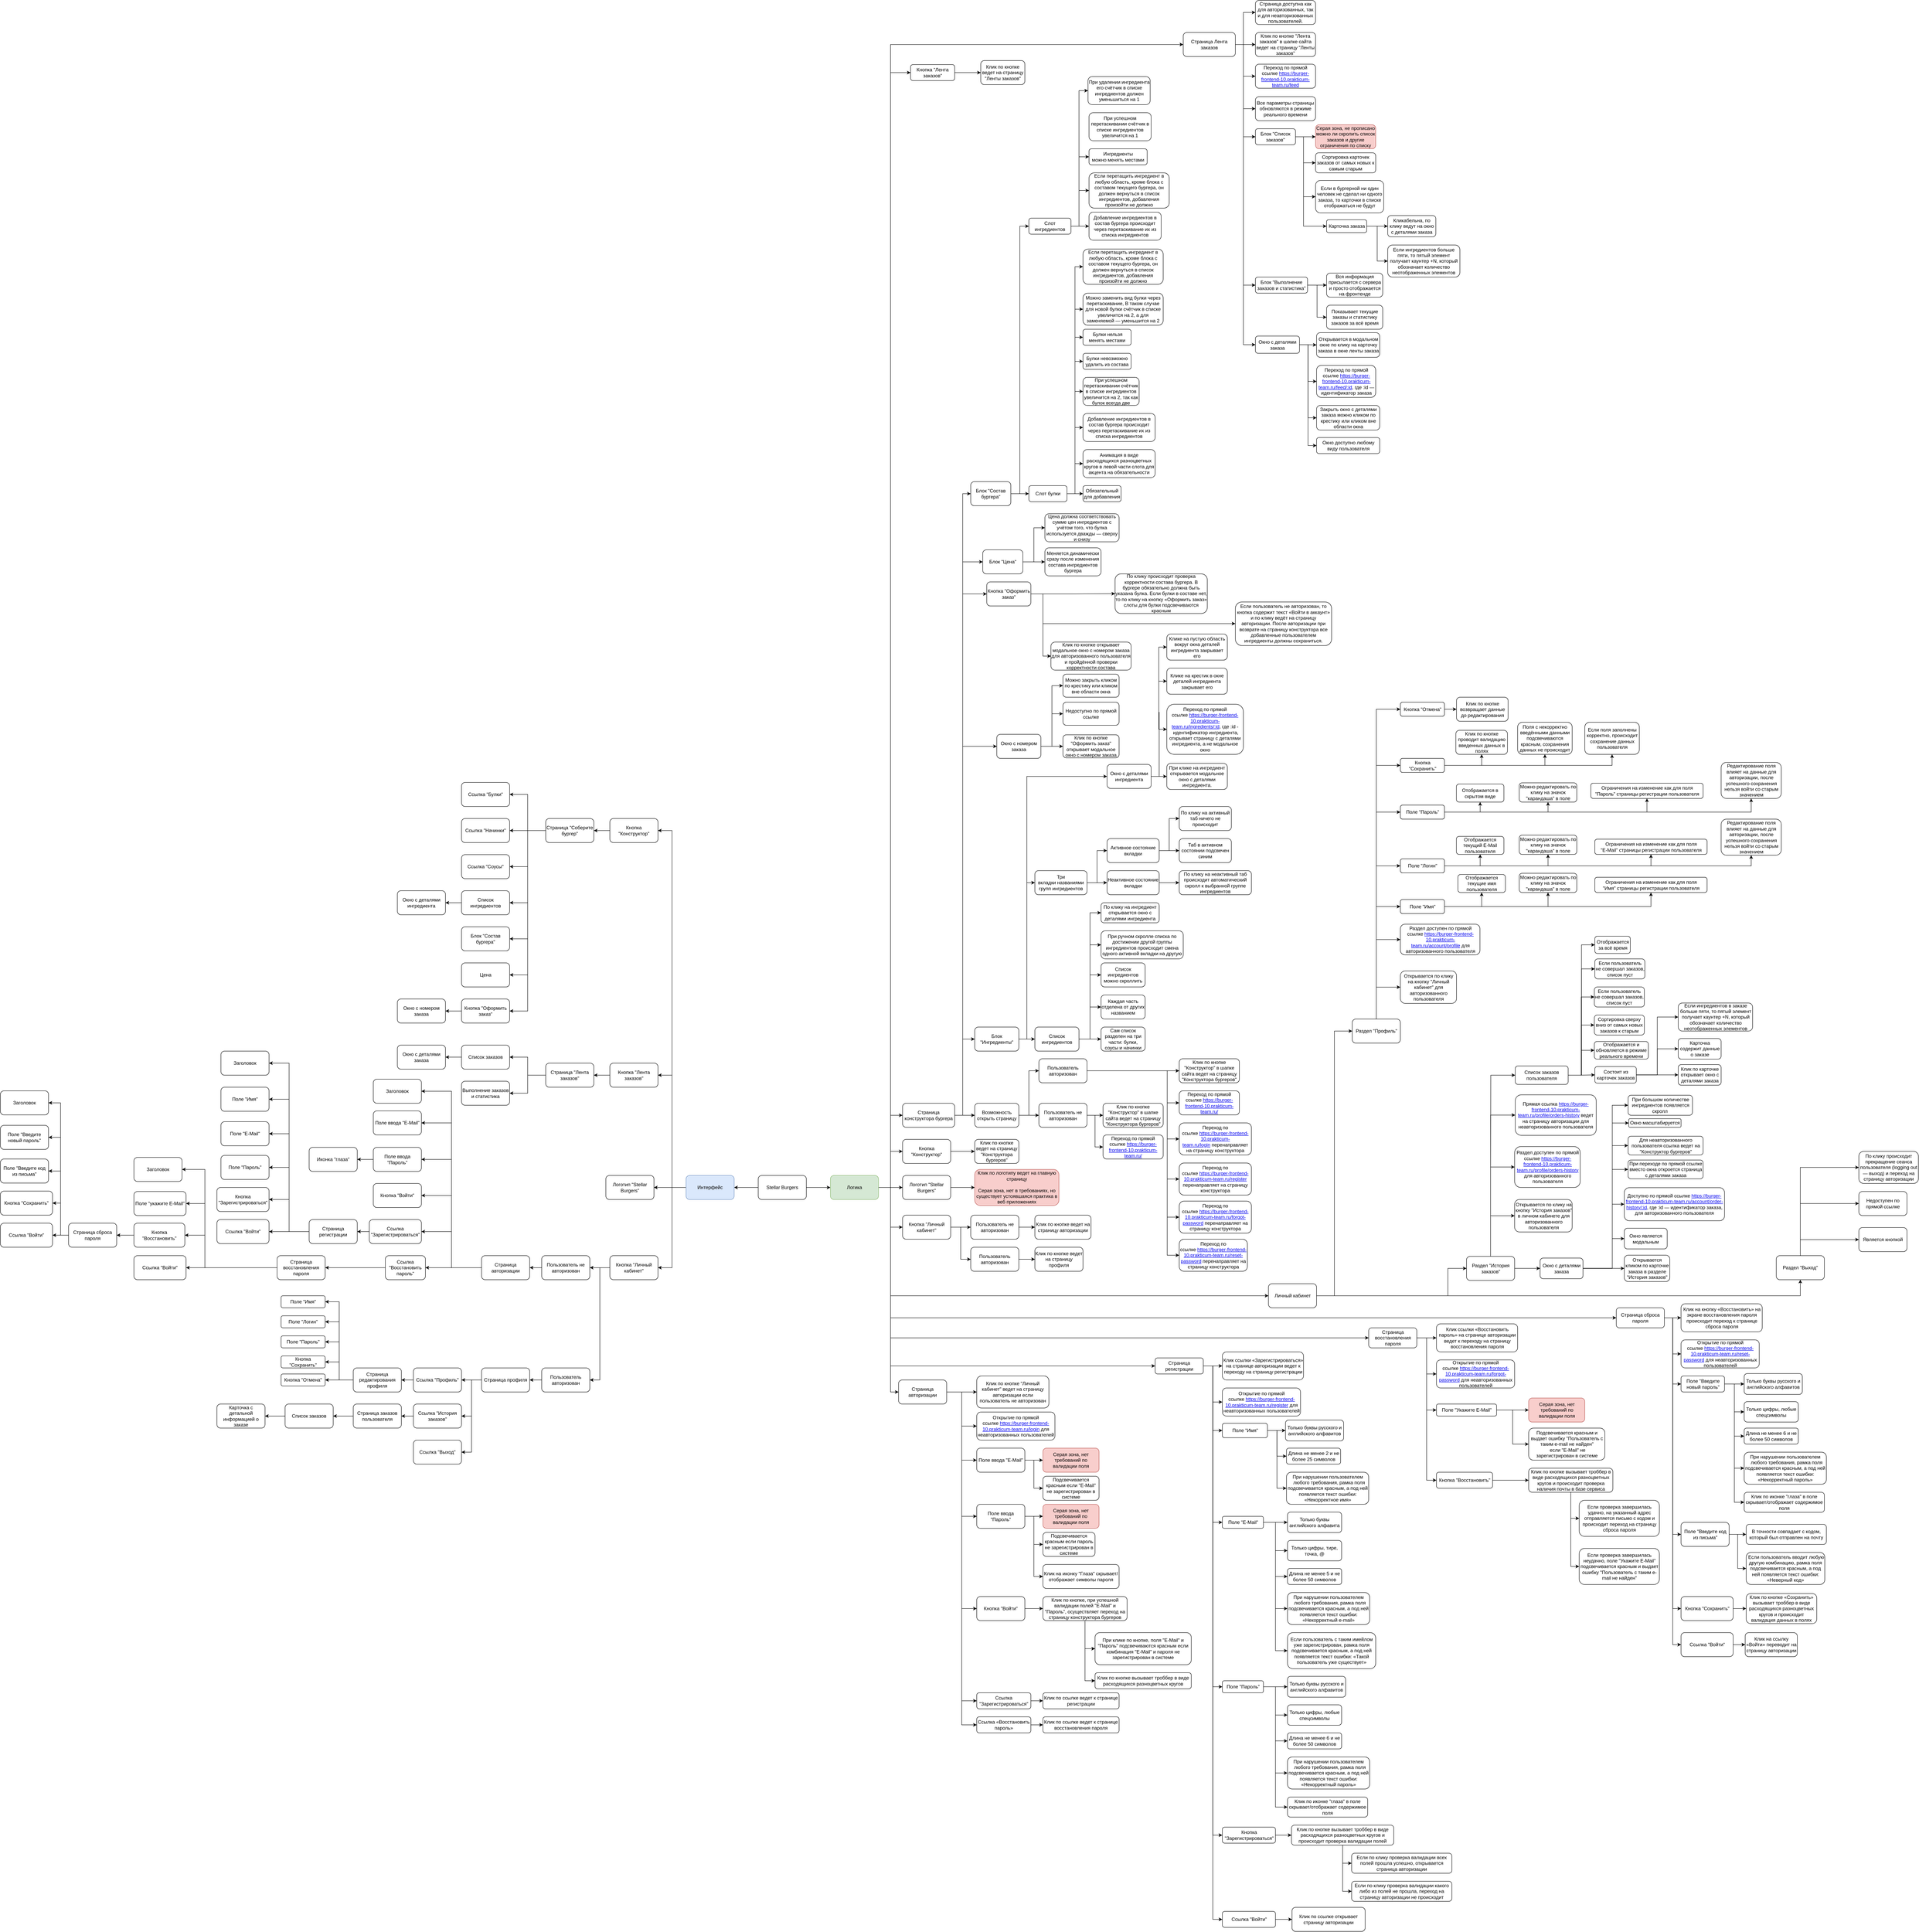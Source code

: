<mxfile version="20.8.20" type="google"><diagram name="Страница 1" id="6ZePDZ31JdxubhWNm1fK"><mxGraphModel grid="1" page="1" gridSize="10" guides="1" tooltips="1" connect="1" arrows="1" fold="1" pageScale="1" pageWidth="1654" pageHeight="1169" math="0" shadow="0"><root><mxCell id="0"/><mxCell id="1" parent="0"/><mxCell id="z8poRJq7O2DOyKf_V7_7-2" style="edgeStyle=orthogonalEdgeStyle;rounded=0;orthogonalLoop=1;jettySize=auto;html=1;entryX=1;entryY=0.5;entryDx=0;entryDy=0;" edge="1" parent="1" source="OnuGeA_rXz731Wfv8-54-1" target="z8poRJq7O2DOyKf_V7_7-1"><mxGeometry relative="1" as="geometry"/></mxCell><mxCell id="z8poRJq7O2DOyKf_V7_7-4" style="edgeStyle=orthogonalEdgeStyle;rounded=0;orthogonalLoop=1;jettySize=auto;html=1;entryX=0;entryY=0.5;entryDx=0;entryDy=0;" edge="1" parent="1" source="OnuGeA_rXz731Wfv8-54-1" target="z8poRJq7O2DOyKf_V7_7-3"><mxGeometry relative="1" as="geometry"/></mxCell><mxCell id="OnuGeA_rXz731Wfv8-54-1" value="Stellar Burgers" style="rounded=1;whiteSpace=wrap;html=1;" vertex="1" parent="1"><mxGeometry x="670" y="340" width="120" height="60" as="geometry"/></mxCell><mxCell id="cpaiG7GSm_5UWJRvPz9w-28" style="edgeStyle=orthogonalEdgeStyle;rounded=0;orthogonalLoop=1;jettySize=auto;html=1;entryX=1;entryY=0.5;entryDx=0;entryDy=0;" edge="1" parent="1" source="z8poRJq7O2DOyKf_V7_7-1" target="cpaiG7GSm_5UWJRvPz9w-1"><mxGeometry relative="1" as="geometry"/></mxCell><mxCell id="cpaiG7GSm_5UWJRvPz9w-29" style="edgeStyle=orthogonalEdgeStyle;rounded=0;orthogonalLoop=1;jettySize=auto;html=1;entryX=1;entryY=0.5;entryDx=0;entryDy=0;" edge="1" parent="1" source="z8poRJq7O2DOyKf_V7_7-1" target="cpaiG7GSm_5UWJRvPz9w-2"><mxGeometry relative="1" as="geometry"/></mxCell><mxCell id="cpaiG7GSm_5UWJRvPz9w-30" style="edgeStyle=orthogonalEdgeStyle;rounded=0;orthogonalLoop=1;jettySize=auto;html=1;entryX=1;entryY=0.5;entryDx=0;entryDy=0;" edge="1" parent="1" source="z8poRJq7O2DOyKf_V7_7-1" target="cpaiG7GSm_5UWJRvPz9w-3"><mxGeometry relative="1" as="geometry"/></mxCell><mxCell id="cpaiG7GSm_5UWJRvPz9w-31" style="edgeStyle=orthogonalEdgeStyle;rounded=0;orthogonalLoop=1;jettySize=auto;html=1;entryX=1;entryY=0.5;entryDx=0;entryDy=0;" edge="1" parent="1" source="z8poRJq7O2DOyKf_V7_7-1" target="cpaiG7GSm_5UWJRvPz9w-4"><mxGeometry relative="1" as="geometry"/></mxCell><mxCell id="z8poRJq7O2DOyKf_V7_7-1" value="Интерфейс" style="rounded=1;whiteSpace=wrap;html=1;fillColor=#dae8fc;strokeColor=#6c8ebf;" vertex="1" parent="1"><mxGeometry x="490" y="340" width="120" height="60" as="geometry"/></mxCell><mxCell id="cpaiG7GSm_5UWJRvPz9w-90" style="edgeStyle=orthogonalEdgeStyle;rounded=0;orthogonalLoop=1;jettySize=auto;html=1;entryX=0;entryY=0.5;entryDx=0;entryDy=0;" edge="1" parent="1" source="z8poRJq7O2DOyKf_V7_7-3" target="cpaiG7GSm_5UWJRvPz9w-89"><mxGeometry relative="1" as="geometry"/></mxCell><mxCell id="Te9walPCPjtwM7V1BXN6-72" style="edgeStyle=orthogonalEdgeStyle;rounded=0;orthogonalLoop=1;jettySize=auto;html=1;entryX=0;entryY=0.5;entryDx=0;entryDy=0;" edge="1" parent="1" source="z8poRJq7O2DOyKf_V7_7-3" target="Te9walPCPjtwM7V1BXN6-70"><mxGeometry relative="1" as="geometry"/></mxCell><mxCell id="Te9walPCPjtwM7V1BXN6-81" style="edgeStyle=orthogonalEdgeStyle;rounded=0;orthogonalLoop=1;jettySize=auto;html=1;entryX=0;entryY=0.5;entryDx=0;entryDy=0;" edge="1" parent="1" source="z8poRJq7O2DOyKf_V7_7-3" target="Te9walPCPjtwM7V1BXN6-8"><mxGeometry relative="1" as="geometry"><Array as="points"><mxPoint x="1000" y="370"/><mxPoint x="1000" y="880"/></Array></mxGeometry></mxCell><mxCell id="K91ooZQ1SZKcNyWeTmJE-59" style="edgeStyle=orthogonalEdgeStyle;rounded=0;orthogonalLoop=1;jettySize=auto;html=1;entryX=0;entryY=0.5;entryDx=0;entryDy=0;" edge="1" parent="1" source="z8poRJq7O2DOyKf_V7_7-3" target="Te9walPCPjtwM7V1BXN6-83"><mxGeometry relative="1" as="geometry"><Array as="points"><mxPoint x="1000" y="370"/><mxPoint x="1000" y="815"/></Array></mxGeometry></mxCell><mxCell id="K91ooZQ1SZKcNyWeTmJE-110" style="edgeStyle=orthogonalEdgeStyle;rounded=0;orthogonalLoop=1;jettySize=auto;html=1;entryX=0;entryY=0.5;entryDx=0;entryDy=0;" edge="1" parent="1" source="z8poRJq7O2DOyKf_V7_7-3" target="K91ooZQ1SZKcNyWeTmJE-109"><mxGeometry relative="1" as="geometry"><Array as="points"><mxPoint x="1000" y="370"/><mxPoint x="1000" y="745"/></Array></mxGeometry></mxCell><mxCell id="K91ooZQ1SZKcNyWeTmJE-148" style="edgeStyle=orthogonalEdgeStyle;rounded=0;orthogonalLoop=1;jettySize=auto;html=1;entryX=0;entryY=0.5;entryDx=0;entryDy=0;" edge="1" parent="1" source="z8poRJq7O2DOyKf_V7_7-3" target="K91ooZQ1SZKcNyWeTmJE-147"><mxGeometry relative="1" as="geometry"><Array as="points"><mxPoint x="1000" y="370"/><mxPoint x="1000" y="695"/></Array></mxGeometry></mxCell><mxCell id="Q6iI1Rzm1wTVNqL6Nysu-19" style="edgeStyle=orthogonalEdgeStyle;rounded=0;orthogonalLoop=1;jettySize=auto;html=1;entryX=0;entryY=0.5;entryDx=0;entryDy=0;" edge="1" parent="1" source="z8poRJq7O2DOyKf_V7_7-3" target="Q6iI1Rzm1wTVNqL6Nysu-18"><mxGeometry relative="1" as="geometry"/></mxCell><mxCell id="Q6iI1Rzm1wTVNqL6Nysu-23" style="edgeStyle=orthogonalEdgeStyle;rounded=0;orthogonalLoop=1;jettySize=auto;html=1;entryX=0;entryY=0.5;entryDx=0;entryDy=0;" edge="1" parent="1" source="z8poRJq7O2DOyKf_V7_7-3" target="Q6iI1Rzm1wTVNqL6Nysu-22"><mxGeometry relative="1" as="geometry"/></mxCell><mxCell id="Q6iI1Rzm1wTVNqL6Nysu-151" style="edgeStyle=orthogonalEdgeStyle;rounded=0;orthogonalLoop=1;jettySize=auto;html=1;entryX=0;entryY=0.5;entryDx=0;entryDy=0;" edge="1" parent="1" source="z8poRJq7O2DOyKf_V7_7-3" target="Q6iI1Rzm1wTVNqL6Nysu-150"><mxGeometry relative="1" as="geometry"><Array as="points"><mxPoint x="1000" y="370"/><mxPoint x="1000" y="-2480"/></Array></mxGeometry></mxCell><mxCell id="Q6iI1Rzm1wTVNqL6Nysu-155" style="edgeStyle=orthogonalEdgeStyle;rounded=0;orthogonalLoop=1;jettySize=auto;html=1;entryX=0;entryY=0.5;entryDx=0;entryDy=0;" edge="1" parent="1" source="z8poRJq7O2DOyKf_V7_7-3" target="Q6iI1Rzm1wTVNqL6Nysu-152"><mxGeometry relative="1" as="geometry"><Array as="points"><mxPoint x="1000" y="370"/><mxPoint x="1000" y="-2410"/></Array></mxGeometry></mxCell><mxCell id="Q6iI1Rzm1wTVNqL6Nysu-196" style="edgeStyle=orthogonalEdgeStyle;rounded=0;orthogonalLoop=1;jettySize=auto;html=1;entryX=0;entryY=0.5;entryDx=0;entryDy=0;" edge="1" parent="1" source="z8poRJq7O2DOyKf_V7_7-3" target="Q6iI1Rzm1wTVNqL6Nysu-195"><mxGeometry relative="1" as="geometry"><Array as="points"><mxPoint x="1000" y="370"/><mxPoint x="1000" y="640"/></Array></mxGeometry></mxCell><mxCell id="z8poRJq7O2DOyKf_V7_7-3" value="Логика" style="rounded=1;whiteSpace=wrap;html=1;fillColor=#d5e8d4;strokeColor=#82b366;" vertex="1" parent="1"><mxGeometry x="850" y="340" width="120" height="60" as="geometry"/></mxCell><mxCell id="cpaiG7GSm_5UWJRvPz9w-25" style="edgeStyle=orthogonalEdgeStyle;rounded=0;orthogonalLoop=1;jettySize=auto;html=1;entryX=1;entryY=0.5;entryDx=0;entryDy=0;" edge="1" parent="1" source="cpaiG7GSm_5UWJRvPz9w-1" target="cpaiG7GSm_5UWJRvPz9w-9"><mxGeometry relative="1" as="geometry"/></mxCell><mxCell id="cpaiG7GSm_5UWJRvPz9w-1" value="Кнопка &quot;Конструктор&quot;" style="rounded=1;whiteSpace=wrap;html=1;" vertex="1" parent="1"><mxGeometry x="300" y="-550" width="120" height="60" as="geometry"/></mxCell><mxCell id="cpaiG7GSm_5UWJRvPz9w-92" style="edgeStyle=orthogonalEdgeStyle;rounded=0;orthogonalLoop=1;jettySize=auto;html=1;entryX=1;entryY=0.5;entryDx=0;entryDy=0;" edge="1" parent="1" source="cpaiG7GSm_5UWJRvPz9w-2" target="cpaiG7GSm_5UWJRvPz9w-91"><mxGeometry relative="1" as="geometry"/></mxCell><mxCell id="cpaiG7GSm_5UWJRvPz9w-2" value="Кнопка &quot;Лента заказов&quot;" style="rounded=1;whiteSpace=wrap;html=1;" vertex="1" parent="1"><mxGeometry x="300" y="60" width="120" height="60" as="geometry"/></mxCell><mxCell id="cpaiG7GSm_5UWJRvPz9w-3" value="Логотип &quot;Stellar Burgers&quot;" style="rounded=1;whiteSpace=wrap;html=1;" vertex="1" parent="1"><mxGeometry x="290" y="340" width="120" height="60" as="geometry"/></mxCell><mxCell id="cpaiG7GSm_5UWJRvPz9w-52" style="edgeStyle=orthogonalEdgeStyle;rounded=0;orthogonalLoop=1;jettySize=auto;html=1;exitX=0;exitY=0.5;exitDx=0;exitDy=0;" edge="1" parent="1" source="cpaiG7GSm_5UWJRvPz9w-4" target="cpaiG7GSm_5UWJRvPz9w-51"><mxGeometry relative="1" as="geometry"/></mxCell><mxCell id="cpaiG7GSm_5UWJRvPz9w-58" style="edgeStyle=orthogonalEdgeStyle;rounded=0;orthogonalLoop=1;jettySize=auto;html=1;entryX=1;entryY=0.5;entryDx=0;entryDy=0;" edge="1" parent="1" source="cpaiG7GSm_5UWJRvPz9w-4" target="cpaiG7GSm_5UWJRvPz9w-57"><mxGeometry relative="1" as="geometry"/></mxCell><mxCell id="cpaiG7GSm_5UWJRvPz9w-4" value="Кнопка &quot;Личный кабинет&quot;" style="rounded=1;whiteSpace=wrap;html=1;" vertex="1" parent="1"><mxGeometry x="300" y="540" width="120" height="60" as="geometry"/></mxCell><mxCell id="cpaiG7GSm_5UWJRvPz9w-35" style="edgeStyle=orthogonalEdgeStyle;rounded=0;orthogonalLoop=1;jettySize=auto;html=1;entryX=1;entryY=0.5;entryDx=0;entryDy=0;" edge="1" parent="1" source="cpaiG7GSm_5UWJRvPz9w-9" target="cpaiG7GSm_5UWJRvPz9w-34"><mxGeometry relative="1" as="geometry"/></mxCell><mxCell id="cpaiG7GSm_5UWJRvPz9w-36" style="edgeStyle=orthogonalEdgeStyle;rounded=0;orthogonalLoop=1;jettySize=auto;html=1;entryX=1;entryY=0.5;entryDx=0;entryDy=0;" edge="1" parent="1" source="cpaiG7GSm_5UWJRvPz9w-9" target="cpaiG7GSm_5UWJRvPz9w-33"><mxGeometry relative="1" as="geometry"/></mxCell><mxCell id="cpaiG7GSm_5UWJRvPz9w-37" style="edgeStyle=orthogonalEdgeStyle;rounded=0;orthogonalLoop=1;jettySize=auto;html=1;entryX=1;entryY=0.5;entryDx=0;entryDy=0;" edge="1" parent="1" source="cpaiG7GSm_5UWJRvPz9w-9" target="cpaiG7GSm_5UWJRvPz9w-32"><mxGeometry relative="1" as="geometry"/></mxCell><mxCell id="cpaiG7GSm_5UWJRvPz9w-39" style="edgeStyle=orthogonalEdgeStyle;rounded=0;orthogonalLoop=1;jettySize=auto;html=1;entryX=1;entryY=0.5;entryDx=0;entryDy=0;" edge="1" parent="1" source="cpaiG7GSm_5UWJRvPz9w-9" target="cpaiG7GSm_5UWJRvPz9w-38"><mxGeometry relative="1" as="geometry"/></mxCell><mxCell id="cpaiG7GSm_5UWJRvPz9w-41" style="edgeStyle=orthogonalEdgeStyle;rounded=0;orthogonalLoop=1;jettySize=auto;html=1;entryX=1;entryY=0.5;entryDx=0;entryDy=0;" edge="1" parent="1" source="cpaiG7GSm_5UWJRvPz9w-9" target="cpaiG7GSm_5UWJRvPz9w-40"><mxGeometry relative="1" as="geometry"/></mxCell><mxCell id="cpaiG7GSm_5UWJRvPz9w-43" style="edgeStyle=orthogonalEdgeStyle;rounded=0;orthogonalLoop=1;jettySize=auto;html=1;entryX=1;entryY=0.5;entryDx=0;entryDy=0;" edge="1" parent="1" source="cpaiG7GSm_5UWJRvPz9w-9" target="cpaiG7GSm_5UWJRvPz9w-42"><mxGeometry relative="1" as="geometry"/></mxCell><mxCell id="cpaiG7GSm_5UWJRvPz9w-45" style="edgeStyle=orthogonalEdgeStyle;rounded=0;orthogonalLoop=1;jettySize=auto;html=1;entryX=1;entryY=0.5;entryDx=0;entryDy=0;" edge="1" parent="1" source="cpaiG7GSm_5UWJRvPz9w-9" target="cpaiG7GSm_5UWJRvPz9w-44"><mxGeometry relative="1" as="geometry"/></mxCell><mxCell id="cpaiG7GSm_5UWJRvPz9w-9" value="Страница &quot;Соберите бургер&quot;" style="rounded=1;whiteSpace=wrap;html=1;" vertex="1" parent="1"><mxGeometry x="140" y="-550" width="120" height="60" as="geometry"/></mxCell><mxCell id="cpaiG7GSm_5UWJRvPz9w-27" style="edgeStyle=orthogonalEdgeStyle;rounded=0;orthogonalLoop=1;jettySize=auto;html=1;entryX=1;entryY=0.5;entryDx=0;entryDy=0;" edge="1" parent="1" source="cpaiG7GSm_5UWJRvPz9w-10" target="cpaiG7GSm_5UWJRvPz9w-26"><mxGeometry relative="1" as="geometry"/></mxCell><mxCell id="cpaiG7GSm_5UWJRvPz9w-10" value="Список заказов" style="rounded=1;whiteSpace=wrap;html=1;" vertex="1" parent="1"><mxGeometry x="-70" y="15" width="120" height="60" as="geometry"/></mxCell><mxCell id="cpaiG7GSm_5UWJRvPz9w-11" value="Выполнение заказов и статистика" style="rounded=1;whiteSpace=wrap;html=1;" vertex="1" parent="1"><mxGeometry x="-70" y="105" width="120" height="60" as="geometry"/></mxCell><mxCell id="Te9walPCPjtwM7V1BXN6-28" style="edgeStyle=orthogonalEdgeStyle;rounded=0;orthogonalLoop=1;jettySize=auto;html=1;entryX=1;entryY=0.5;entryDx=0;entryDy=0;" edge="1" parent="1" source="cpaiG7GSm_5UWJRvPz9w-12" target="Te9walPCPjtwM7V1BXN6-27"><mxGeometry relative="1" as="geometry"/></mxCell><mxCell id="cpaiG7GSm_5UWJRvPz9w-12" value="Поле ввода &quot;Пароль&quot;" style="rounded=1;whiteSpace=wrap;html=1;" vertex="1" parent="1"><mxGeometry x="-290" y="270" width="120" height="60" as="geometry"/></mxCell><mxCell id="cpaiG7GSm_5UWJRvPz9w-13" value="Поле ввода &quot;E-Mail&quot;" style="rounded=1;whiteSpace=wrap;html=1;" vertex="1" parent="1"><mxGeometry x="-290" y="179" width="120" height="60" as="geometry"/></mxCell><mxCell id="cpaiG7GSm_5UWJRvPz9w-14" value="Кнопка &quot;Войти&quot;" style="rounded=1;whiteSpace=wrap;html=1;" vertex="1" parent="1"><mxGeometry x="-290" y="360" width="120" height="60" as="geometry"/></mxCell><mxCell id="Te9walPCPjtwM7V1BXN6-91" style="edgeStyle=orthogonalEdgeStyle;rounded=0;orthogonalLoop=1;jettySize=auto;html=1;entryX=1;entryY=0.5;entryDx=0;entryDy=0;" edge="1" parent="1" source="cpaiG7GSm_5UWJRvPz9w-15" target="Te9walPCPjtwM7V1BXN6-90"><mxGeometry relative="1" as="geometry"/></mxCell><mxCell id="cpaiG7GSm_5UWJRvPz9w-15" value="Ссылка &quot;Зарегистрироваться&quot;" style="rounded=1;whiteSpace=wrap;html=1;" vertex="1" parent="1"><mxGeometry x="-300" y="450" width="130" height="60" as="geometry"/></mxCell><mxCell id="Te9walPCPjtwM7V1BXN6-103" style="edgeStyle=orthogonalEdgeStyle;rounded=0;orthogonalLoop=1;jettySize=auto;html=1;entryX=1;entryY=0.5;entryDx=0;entryDy=0;" edge="1" parent="1" source="cpaiG7GSm_5UWJRvPz9w-16" target="Te9walPCPjtwM7V1BXN6-102"><mxGeometry relative="1" as="geometry"/></mxCell><mxCell id="cpaiG7GSm_5UWJRvPz9w-16" value="Ссылка &quot;Восстановить пароль&quot;" style="rounded=1;whiteSpace=wrap;html=1;" vertex="1" parent="1"><mxGeometry x="-260" y="540" width="100" height="60" as="geometry"/></mxCell><mxCell id="cpaiG7GSm_5UWJRvPz9w-26" value="Окно с деталями заказа" style="rounded=1;whiteSpace=wrap;html=1;" vertex="1" parent="1"><mxGeometry x="-230" y="15" width="120" height="60" as="geometry"/></mxCell><mxCell id="cpaiG7GSm_5UWJRvPz9w-32" value="Ссылка &quot;Соусы&quot;" style="rounded=1;whiteSpace=wrap;html=1;" vertex="1" parent="1"><mxGeometry x="-70" y="-460" width="120" height="60" as="geometry"/></mxCell><mxCell id="cpaiG7GSm_5UWJRvPz9w-33" value="Ссылка &quot;Начинки&quot;" style="rounded=1;whiteSpace=wrap;html=1;" vertex="1" parent="1"><mxGeometry x="-70" y="-550" width="120" height="60" as="geometry"/></mxCell><mxCell id="cpaiG7GSm_5UWJRvPz9w-34" value="Ссылка &quot;Булки&quot;" style="rounded=1;whiteSpace=wrap;html=1;" vertex="1" parent="1"><mxGeometry x="-70" y="-640" width="120" height="60" as="geometry"/></mxCell><mxCell id="cpaiG7GSm_5UWJRvPz9w-47" style="edgeStyle=orthogonalEdgeStyle;rounded=0;orthogonalLoop=1;jettySize=auto;html=1;entryX=1;entryY=0.5;entryDx=0;entryDy=0;" edge="1" parent="1" source="cpaiG7GSm_5UWJRvPz9w-38" target="cpaiG7GSm_5UWJRvPz9w-46"><mxGeometry relative="1" as="geometry"/></mxCell><mxCell id="cpaiG7GSm_5UWJRvPz9w-38" value="Список ингредиентов" style="rounded=1;whiteSpace=wrap;html=1;" vertex="1" parent="1"><mxGeometry x="-70" y="-370" width="120" height="60" as="geometry"/></mxCell><mxCell id="cpaiG7GSm_5UWJRvPz9w-40" value="Блок &quot;Состав бургера&quot;" style="rounded=1;whiteSpace=wrap;html=1;" vertex="1" parent="1"><mxGeometry x="-70" y="-280" width="120" height="60" as="geometry"/></mxCell><mxCell id="cpaiG7GSm_5UWJRvPz9w-42" value="Цена" style="rounded=1;whiteSpace=wrap;html=1;" vertex="1" parent="1"><mxGeometry x="-70" y="-190" width="120" height="60" as="geometry"/></mxCell><mxCell id="cpaiG7GSm_5UWJRvPz9w-50" style="edgeStyle=orthogonalEdgeStyle;rounded=0;orthogonalLoop=1;jettySize=auto;html=1;entryX=1;entryY=0.5;entryDx=0;entryDy=0;" edge="1" parent="1" source="cpaiG7GSm_5UWJRvPz9w-44" target="cpaiG7GSm_5UWJRvPz9w-49"><mxGeometry relative="1" as="geometry"/></mxCell><mxCell id="cpaiG7GSm_5UWJRvPz9w-44" value="Кнопка &quot;Оформить заказ&quot;" style="rounded=1;whiteSpace=wrap;html=1;" vertex="1" parent="1"><mxGeometry x="-70" y="-100" width="120" height="60" as="geometry"/></mxCell><mxCell id="cpaiG7GSm_5UWJRvPz9w-46" value="Окно с деталями ингредиента" style="rounded=1;whiteSpace=wrap;html=1;" vertex="1" parent="1"><mxGeometry x="-230" y="-370" width="120" height="60" as="geometry"/></mxCell><mxCell id="cpaiG7GSm_5UWJRvPz9w-49" value="Окно с номером заказа" style="rounded=1;whiteSpace=wrap;html=1;" vertex="1" parent="1"><mxGeometry x="-230" y="-100" width="120" height="60" as="geometry"/></mxCell><mxCell id="cpaiG7GSm_5UWJRvPz9w-77" style="edgeStyle=orthogonalEdgeStyle;rounded=0;orthogonalLoop=1;jettySize=auto;html=1;entryX=1;entryY=0.5;entryDx=0;entryDy=0;" edge="1" parent="1" source="cpaiG7GSm_5UWJRvPz9w-51" target="cpaiG7GSm_5UWJRvPz9w-59"><mxGeometry relative="1" as="geometry"/></mxCell><mxCell id="cpaiG7GSm_5UWJRvPz9w-51" value="Пользователь не авторизован" style="rounded=1;whiteSpace=wrap;html=1;" vertex="1" parent="1"><mxGeometry x="130" y="540" width="120" height="60" as="geometry"/></mxCell><mxCell id="cpaiG7GSm_5UWJRvPz9w-66" style="edgeStyle=orthogonalEdgeStyle;rounded=0;orthogonalLoop=1;jettySize=auto;html=1;entryX=1;entryY=0.5;entryDx=0;entryDy=0;" edge="1" parent="1" source="cpaiG7GSm_5UWJRvPz9w-57" target="cpaiG7GSm_5UWJRvPz9w-60"><mxGeometry relative="1" as="geometry"/></mxCell><mxCell id="cpaiG7GSm_5UWJRvPz9w-57" value="Пользователь авторизован" style="rounded=1;whiteSpace=wrap;html=1;" vertex="1" parent="1"><mxGeometry x="130" y="820" width="120" height="60" as="geometry"/></mxCell><mxCell id="cpaiG7GSm_5UWJRvPz9w-61" style="edgeStyle=orthogonalEdgeStyle;rounded=0;orthogonalLoop=1;jettySize=auto;html=1;" edge="1" parent="1" source="cpaiG7GSm_5UWJRvPz9w-59" target="cpaiG7GSm_5UWJRvPz9w-16"><mxGeometry relative="1" as="geometry"/></mxCell><mxCell id="cpaiG7GSm_5UWJRvPz9w-62" style="edgeStyle=orthogonalEdgeStyle;rounded=0;orthogonalLoop=1;jettySize=auto;html=1;entryX=1;entryY=0.5;entryDx=0;entryDy=0;" edge="1" parent="1" source="cpaiG7GSm_5UWJRvPz9w-59" target="cpaiG7GSm_5UWJRvPz9w-15"><mxGeometry relative="1" as="geometry"/></mxCell><mxCell id="cpaiG7GSm_5UWJRvPz9w-63" style="edgeStyle=orthogonalEdgeStyle;rounded=0;orthogonalLoop=1;jettySize=auto;html=1;entryX=1;entryY=0.5;entryDx=0;entryDy=0;" edge="1" parent="1" source="cpaiG7GSm_5UWJRvPz9w-59" target="cpaiG7GSm_5UWJRvPz9w-14"><mxGeometry relative="1" as="geometry"/></mxCell><mxCell id="cpaiG7GSm_5UWJRvPz9w-64" style="edgeStyle=orthogonalEdgeStyle;rounded=0;orthogonalLoop=1;jettySize=auto;html=1;entryX=1;entryY=0.5;entryDx=0;entryDy=0;" edge="1" parent="1" source="cpaiG7GSm_5UWJRvPz9w-59" target="cpaiG7GSm_5UWJRvPz9w-12"><mxGeometry relative="1" as="geometry"/></mxCell><mxCell id="cpaiG7GSm_5UWJRvPz9w-65" style="edgeStyle=orthogonalEdgeStyle;rounded=0;orthogonalLoop=1;jettySize=auto;html=1;entryX=1;entryY=0.5;entryDx=0;entryDy=0;" edge="1" parent="1" source="cpaiG7GSm_5UWJRvPz9w-59" target="cpaiG7GSm_5UWJRvPz9w-13"><mxGeometry relative="1" as="geometry"/></mxCell><mxCell id="Te9walPCPjtwM7V1BXN6-105" style="edgeStyle=orthogonalEdgeStyle;rounded=0;orthogonalLoop=1;jettySize=auto;html=1;entryX=1;entryY=0.5;entryDx=0;entryDy=0;" edge="1" parent="1" source="cpaiG7GSm_5UWJRvPz9w-59" target="Te9walPCPjtwM7V1BXN6-104"><mxGeometry relative="1" as="geometry"/></mxCell><mxCell id="cpaiG7GSm_5UWJRvPz9w-59" value="Страница авторизации" style="rounded=1;whiteSpace=wrap;html=1;" vertex="1" parent="1"><mxGeometry x="-20" y="540" width="120" height="60" as="geometry"/></mxCell><mxCell id="cpaiG7GSm_5UWJRvPz9w-70" style="edgeStyle=orthogonalEdgeStyle;rounded=0;orthogonalLoop=1;jettySize=auto;html=1;entryX=1;entryY=0.5;entryDx=0;entryDy=0;" edge="1" parent="1" source="cpaiG7GSm_5UWJRvPz9w-60" target="cpaiG7GSm_5UWJRvPz9w-67"><mxGeometry relative="1" as="geometry"/></mxCell><mxCell id="cpaiG7GSm_5UWJRvPz9w-75" style="edgeStyle=orthogonalEdgeStyle;rounded=0;orthogonalLoop=1;jettySize=auto;html=1;entryX=1;entryY=0.5;entryDx=0;entryDy=0;" edge="1" parent="1" source="cpaiG7GSm_5UWJRvPz9w-60" target="cpaiG7GSm_5UWJRvPz9w-69"><mxGeometry relative="1" as="geometry"/></mxCell><mxCell id="cpaiG7GSm_5UWJRvPz9w-76" style="edgeStyle=orthogonalEdgeStyle;rounded=0;orthogonalLoop=1;jettySize=auto;html=1;entryX=1;entryY=0.5;entryDx=0;entryDy=0;" edge="1" parent="1" source="cpaiG7GSm_5UWJRvPz9w-60" target="cpaiG7GSm_5UWJRvPz9w-68"><mxGeometry relative="1" as="geometry"/></mxCell><mxCell id="cpaiG7GSm_5UWJRvPz9w-60" value="Страница профиля" style="rounded=1;whiteSpace=wrap;html=1;" vertex="1" parent="1"><mxGeometry x="-20" y="820" width="120" height="60" as="geometry"/></mxCell><mxCell id="cpaiG7GSm_5UWJRvPz9w-79" style="edgeStyle=orthogonalEdgeStyle;rounded=0;orthogonalLoop=1;jettySize=auto;html=1;entryX=1;entryY=0.5;entryDx=0;entryDy=0;" edge="1" parent="1" source="cpaiG7GSm_5UWJRvPz9w-67" target="cpaiG7GSm_5UWJRvPz9w-78"><mxGeometry relative="1" as="geometry"/></mxCell><mxCell id="cpaiG7GSm_5UWJRvPz9w-67" value="Ссылка &quot;Профиль&quot;" style="rounded=1;whiteSpace=wrap;html=1;" vertex="1" parent="1"><mxGeometry x="-190" y="820" width="120" height="60" as="geometry"/></mxCell><mxCell id="cpaiG7GSm_5UWJRvPz9w-68" value="Ссылка &quot;Выход&quot;" style="rounded=1;whiteSpace=wrap;html=1;" vertex="1" parent="1"><mxGeometry x="-190" y="1000" width="120" height="60" as="geometry"/></mxCell><mxCell id="cpaiG7GSm_5UWJRvPz9w-84" style="edgeStyle=orthogonalEdgeStyle;rounded=0;orthogonalLoop=1;jettySize=auto;html=1;entryX=1;entryY=0.5;entryDx=0;entryDy=0;" edge="1" parent="1" source="cpaiG7GSm_5UWJRvPz9w-69" target="cpaiG7GSm_5UWJRvPz9w-83"><mxGeometry relative="1" as="geometry"/></mxCell><mxCell id="cpaiG7GSm_5UWJRvPz9w-69" value="Ссылка &quot;История заказов&quot;" style="rounded=1;whiteSpace=wrap;html=1;" vertex="1" parent="1"><mxGeometry x="-190" y="910" width="120" height="60" as="geometry"/></mxCell><mxCell id="cpaiG7GSm_5UWJRvPz9w-71" value="Поле &quot;Пароль&quot;" style="rounded=1;whiteSpace=wrap;html=1;" vertex="1" parent="1"><mxGeometry x="-520" y="740" width="110" height="30" as="geometry"/></mxCell><mxCell id="cpaiG7GSm_5UWJRvPz9w-72" value="Поле &quot;Логин&quot;" style="rounded=1;whiteSpace=wrap;html=1;" vertex="1" parent="1"><mxGeometry x="-520" y="690" width="110" height="30" as="geometry"/></mxCell><mxCell id="cpaiG7GSm_5UWJRvPz9w-73" value="Поле &quot;Имя&quot;" style="rounded=1;whiteSpace=wrap;html=1;" vertex="1" parent="1"><mxGeometry x="-520" y="640" width="110" height="30" as="geometry"/></mxCell><mxCell id="cpaiG7GSm_5UWJRvPz9w-80" style="edgeStyle=orthogonalEdgeStyle;rounded=0;orthogonalLoop=1;jettySize=auto;html=1;entryX=1;entryY=0.5;entryDx=0;entryDy=0;" edge="1" parent="1" source="cpaiG7GSm_5UWJRvPz9w-78" target="cpaiG7GSm_5UWJRvPz9w-71"><mxGeometry relative="1" as="geometry"/></mxCell><mxCell id="cpaiG7GSm_5UWJRvPz9w-81" style="edgeStyle=orthogonalEdgeStyle;rounded=0;orthogonalLoop=1;jettySize=auto;html=1;entryX=1;entryY=0.5;entryDx=0;entryDy=0;" edge="1" parent="1" source="cpaiG7GSm_5UWJRvPz9w-78" target="cpaiG7GSm_5UWJRvPz9w-72"><mxGeometry relative="1" as="geometry"/></mxCell><mxCell id="cpaiG7GSm_5UWJRvPz9w-82" style="edgeStyle=orthogonalEdgeStyle;rounded=0;orthogonalLoop=1;jettySize=auto;html=1;entryX=1;entryY=0.5;entryDx=0;entryDy=0;" edge="1" parent="1" source="cpaiG7GSm_5UWJRvPz9w-78" target="cpaiG7GSm_5UWJRvPz9w-73"><mxGeometry relative="1" as="geometry"/></mxCell><mxCell id="Q6iI1Rzm1wTVNqL6Nysu-255" style="edgeStyle=orthogonalEdgeStyle;rounded=0;orthogonalLoop=1;jettySize=auto;html=1;entryX=1;entryY=0.5;entryDx=0;entryDy=0;" edge="1" parent="1" source="cpaiG7GSm_5UWJRvPz9w-78" target="Q6iI1Rzm1wTVNqL6Nysu-253"><mxGeometry relative="1" as="geometry"/></mxCell><mxCell id="Q6iI1Rzm1wTVNqL6Nysu-256" style="edgeStyle=orthogonalEdgeStyle;rounded=0;orthogonalLoop=1;jettySize=auto;html=1;entryX=1;entryY=0.5;entryDx=0;entryDy=0;" edge="1" parent="1" source="cpaiG7GSm_5UWJRvPz9w-78" target="Q6iI1Rzm1wTVNqL6Nysu-254"><mxGeometry relative="1" as="geometry"/></mxCell><mxCell id="cpaiG7GSm_5UWJRvPz9w-78" value="Страница редактирования профиля" style="rounded=1;whiteSpace=wrap;html=1;" vertex="1" parent="1"><mxGeometry x="-340" y="820" width="120" height="60" as="geometry"/></mxCell><mxCell id="cpaiG7GSm_5UWJRvPz9w-86" style="edgeStyle=orthogonalEdgeStyle;rounded=0;orthogonalLoop=1;jettySize=auto;html=1;entryX=1;entryY=0.5;entryDx=0;entryDy=0;" edge="1" parent="1" source="cpaiG7GSm_5UWJRvPz9w-83" target="cpaiG7GSm_5UWJRvPz9w-85"><mxGeometry relative="1" as="geometry"/></mxCell><mxCell id="cpaiG7GSm_5UWJRvPz9w-83" value="Страница заказов пользователя" style="rounded=1;whiteSpace=wrap;html=1;" vertex="1" parent="1"><mxGeometry x="-340" y="910" width="120" height="60" as="geometry"/></mxCell><mxCell id="cpaiG7GSm_5UWJRvPz9w-88" style="edgeStyle=orthogonalEdgeStyle;rounded=0;orthogonalLoop=1;jettySize=auto;html=1;entryX=1;entryY=0.5;entryDx=0;entryDy=0;" edge="1" parent="1" source="cpaiG7GSm_5UWJRvPz9w-85" target="cpaiG7GSm_5UWJRvPz9w-87"><mxGeometry relative="1" as="geometry"/></mxCell><mxCell id="cpaiG7GSm_5UWJRvPz9w-85" value="Список заказов" style="rounded=1;whiteSpace=wrap;html=1;" vertex="1" parent="1"><mxGeometry x="-510" y="910" width="120" height="60" as="geometry"/></mxCell><mxCell id="cpaiG7GSm_5UWJRvPz9w-87" value="Карточка с детальной информацией о заказе" style="rounded=1;whiteSpace=wrap;html=1;" vertex="1" parent="1"><mxGeometry x="-680" y="910" width="120" height="60" as="geometry"/></mxCell><mxCell id="cpaiG7GSm_5UWJRvPz9w-96" style="edgeStyle=orthogonalEdgeStyle;rounded=0;orthogonalLoop=1;jettySize=auto;html=1;entryX=0;entryY=0.5;entryDx=0;entryDy=0;" edge="1" parent="1" source="cpaiG7GSm_5UWJRvPz9w-89" target="cpaiG7GSm_5UWJRvPz9w-95"><mxGeometry relative="1" as="geometry"/></mxCell><mxCell id="cpaiG7GSm_5UWJRvPz9w-89" value="Логотип &quot;Stellar Burgers&quot;" style="rounded=1;whiteSpace=wrap;html=1;" vertex="1" parent="1"><mxGeometry x="1030" y="340" width="120" height="60" as="geometry"/></mxCell><mxCell id="cpaiG7GSm_5UWJRvPz9w-93" style="edgeStyle=orthogonalEdgeStyle;rounded=0;orthogonalLoop=1;jettySize=auto;html=1;entryX=1;entryY=0.5;entryDx=0;entryDy=0;" edge="1" parent="1" source="cpaiG7GSm_5UWJRvPz9w-91" target="cpaiG7GSm_5UWJRvPz9w-10"><mxGeometry relative="1" as="geometry"/></mxCell><mxCell id="cpaiG7GSm_5UWJRvPz9w-94" style="edgeStyle=orthogonalEdgeStyle;rounded=0;orthogonalLoop=1;jettySize=auto;html=1;entryX=1;entryY=0.5;entryDx=0;entryDy=0;" edge="1" parent="1" source="cpaiG7GSm_5UWJRvPz9w-91" target="cpaiG7GSm_5UWJRvPz9w-11"><mxGeometry relative="1" as="geometry"/></mxCell><mxCell id="cpaiG7GSm_5UWJRvPz9w-91" value="Страница &quot;Лента заказов&quot;" style="rounded=1;whiteSpace=wrap;html=1;" vertex="1" parent="1"><mxGeometry x="140" y="60" width="120" height="60" as="geometry"/></mxCell><mxCell id="cpaiG7GSm_5UWJRvPz9w-95" value="Клик по логотипу ведет на главную страницу&lt;br&gt;&lt;br&gt;Серая зона, нет в требованиях, но существует устоявшаяся практика в веб приложениях" style="rounded=1;whiteSpace=wrap;html=1;fillColor=#f8cecc;strokeColor=#b85450;" vertex="1" parent="1"><mxGeometry x="1210" y="325" width="210" height="90" as="geometry"/></mxCell><mxCell id="Te9walPCPjtwM7V1BXN6-17" style="edgeStyle=orthogonalEdgeStyle;rounded=0;orthogonalLoop=1;jettySize=auto;html=1;entryX=0;entryY=0.5;entryDx=0;entryDy=0;" edge="1" parent="1" source="Te9walPCPjtwM7V1BXN6-8" target="Te9walPCPjtwM7V1BXN6-14"><mxGeometry relative="1" as="geometry"/></mxCell><mxCell id="Te9walPCPjtwM7V1BXN6-19" style="edgeStyle=orthogonalEdgeStyle;rounded=0;orthogonalLoop=1;jettySize=auto;html=1;entryX=0;entryY=0.5;entryDx=0;entryDy=0;" edge="1" parent="1" source="Te9walPCPjtwM7V1BXN6-8" target="Te9walPCPjtwM7V1BXN6-18"><mxGeometry relative="1" as="geometry"/></mxCell><mxCell id="Te9walPCPjtwM7V1BXN6-43" style="edgeStyle=orthogonalEdgeStyle;rounded=0;orthogonalLoop=1;jettySize=auto;html=1;entryX=0;entryY=0.5;entryDx=0;entryDy=0;" edge="1" parent="1" source="Te9walPCPjtwM7V1BXN6-8" target="Te9walPCPjtwM7V1BXN6-42"><mxGeometry relative="1" as="geometry"/></mxCell><mxCell id="Te9walPCPjtwM7V1BXN6-45" style="edgeStyle=orthogonalEdgeStyle;rounded=0;orthogonalLoop=1;jettySize=auto;html=1;entryX=0;entryY=0.5;entryDx=0;entryDy=0;" edge="1" parent="1" source="Te9walPCPjtwM7V1BXN6-8" target="Te9walPCPjtwM7V1BXN6-44"><mxGeometry relative="1" as="geometry"/></mxCell><mxCell id="Te9walPCPjtwM7V1BXN6-50" style="edgeStyle=orthogonalEdgeStyle;rounded=0;orthogonalLoop=1;jettySize=auto;html=1;entryX=0;entryY=0.5;entryDx=0;entryDy=0;" edge="1" parent="1" source="Te9walPCPjtwM7V1BXN6-8" target="Te9walPCPjtwM7V1BXN6-49"><mxGeometry relative="1" as="geometry"/></mxCell><mxCell id="Te9walPCPjtwM7V1BXN6-58" style="edgeStyle=orthogonalEdgeStyle;rounded=0;orthogonalLoop=1;jettySize=auto;html=1;entryX=0;entryY=0.5;entryDx=0;entryDy=0;" edge="1" parent="1" source="Te9walPCPjtwM7V1BXN6-8" target="Te9walPCPjtwM7V1BXN6-57"><mxGeometry relative="1" as="geometry"/></mxCell><mxCell id="Te9walPCPjtwM7V1BXN6-68" style="edgeStyle=orthogonalEdgeStyle;rounded=0;orthogonalLoop=1;jettySize=auto;html=1;entryX=0;entryY=0.5;entryDx=0;entryDy=0;" edge="1" parent="1" source="Te9walPCPjtwM7V1BXN6-8" target="Te9walPCPjtwM7V1BXN6-65"><mxGeometry relative="1" as="geometry"/></mxCell><mxCell id="Te9walPCPjtwM7V1BXN6-8" value="Страница авторизации" style="rounded=1;whiteSpace=wrap;html=1;" vertex="1" parent="1"><mxGeometry x="1020" y="850" width="120" height="60" as="geometry"/></mxCell><mxCell id="Te9walPCPjtwM7V1BXN6-14" value="Клик по кнопке &quot;Личный кабинет&quot; ведет на страницу авторизации если пользователь не авторизован" style="rounded=1;whiteSpace=wrap;html=1;" vertex="1" parent="1"><mxGeometry x="1215" y="840" width="180" height="80" as="geometry"/></mxCell><mxCell id="Te9walPCPjtwM7V1BXN6-18" value="Открытие по прямой ссылке&amp;nbsp;&lt;a href=&quot;https://burger-frontend-10.prakticum-team.ru/login&quot;&gt;https://burger-frontend-10.prakticum-team.ru/login&lt;/a&gt;&amp;nbsp;для неавторизованных пользователей" style="rounded=1;whiteSpace=wrap;html=1;" vertex="1" parent="1"><mxGeometry x="1215" y="930" width="195" height="70" as="geometry"/></mxCell><mxCell id="Te9walPCPjtwM7V1BXN6-27" value="Иконка &quot;глаза&quot;" style="rounded=1;whiteSpace=wrap;html=1;" vertex="1" parent="1"><mxGeometry x="-450" y="270" width="120" height="60" as="geometry"/></mxCell><mxCell id="Te9walPCPjtwM7V1BXN6-31" value="При клике по кнопке, поля &quot;E-Mail&quot; и &quot;Пароль&quot;&amp;nbsp;подсвечиваются красным если комбинация &quot;E-Mail&quot; и пароля&amp;nbsp;не зарегистрирован в системе" style="rounded=1;whiteSpace=wrap;html=1;" vertex="1" parent="1"><mxGeometry x="1510" y="1480" width="240" height="80" as="geometry"/></mxCell><mxCell id="K91ooZQ1SZKcNyWeTmJE-129" style="edgeStyle=orthogonalEdgeStyle;rounded=0;orthogonalLoop=1;jettySize=auto;html=1;entryX=0;entryY=0.5;entryDx=0;entryDy=0;" edge="1" parent="1" source="Te9walPCPjtwM7V1BXN6-34" target="Te9walPCPjtwM7V1BXN6-31"><mxGeometry relative="1" as="geometry"/></mxCell><mxCell id="K91ooZQ1SZKcNyWeTmJE-130" style="edgeStyle=orthogonalEdgeStyle;rounded=0;orthogonalLoop=1;jettySize=auto;html=1;entryX=0;entryY=0.5;entryDx=0;entryDy=0;" edge="1" parent="1" source="Te9walPCPjtwM7V1BXN6-34" target="Te9walPCPjtwM7V1BXN6-55"><mxGeometry relative="1" as="geometry"/></mxCell><mxCell id="Te9walPCPjtwM7V1BXN6-34" value="Клик по кнопке, при успешной валидации полей &quot;E-Mail&quot; и &quot;Пароль&quot;, осуществляет переход на страницу конструктора бургеров" style="rounded=1;whiteSpace=wrap;html=1;" vertex="1" parent="1"><mxGeometry x="1380" y="1390" width="210" height="60" as="geometry"/></mxCell><mxCell id="Te9walPCPjtwM7V1BXN6-36" value="Клик на иконку &quot;Глаза&quot; скрывает/отображает символы пароля" style="rounded=1;whiteSpace=wrap;html=1;" vertex="1" parent="1"><mxGeometry x="1380" y="1310" width="190" height="60" as="geometry"/></mxCell><mxCell id="Te9walPCPjtwM7V1BXN6-39" value="Клик по ссылке ведет&amp;nbsp;к странице регистрации" style="rounded=1;whiteSpace=wrap;html=1;" vertex="1" parent="1"><mxGeometry x="1380" y="1630" width="190" height="40" as="geometry"/></mxCell><mxCell id="Te9walPCPjtwM7V1BXN6-46" style="edgeStyle=orthogonalEdgeStyle;rounded=0;orthogonalLoop=1;jettySize=auto;html=1;exitX=1;exitY=0.5;exitDx=0;exitDy=0;entryX=0;entryY=0.5;entryDx=0;entryDy=0;" edge="1" parent="1" source="Te9walPCPjtwM7V1BXN6-42" target="Te9walPCPjtwM7V1BXN6-39"><mxGeometry relative="1" as="geometry"/></mxCell><mxCell id="Te9walPCPjtwM7V1BXN6-42" value="Ссылка &quot;Зарегистрироваться&quot;" style="rounded=1;whiteSpace=wrap;html=1;" vertex="1" parent="1"><mxGeometry x="1215" y="1630" width="135" height="40" as="geometry"/></mxCell><mxCell id="Te9walPCPjtwM7V1BXN6-48" style="edgeStyle=orthogonalEdgeStyle;rounded=0;orthogonalLoop=1;jettySize=auto;html=1;entryX=0;entryY=0.5;entryDx=0;entryDy=0;" edge="1" parent="1" source="Te9walPCPjtwM7V1BXN6-44" target="Te9walPCPjtwM7V1BXN6-47"><mxGeometry relative="1" as="geometry"/></mxCell><mxCell id="Te9walPCPjtwM7V1BXN6-44" value="Ссылка «Восстановить пароль»" style="rounded=1;whiteSpace=wrap;html=1;" vertex="1" parent="1"><mxGeometry x="1215" y="1690" width="135" height="40" as="geometry"/></mxCell><mxCell id="Te9walPCPjtwM7V1BXN6-47" value="Клик по ссылке ведет&amp;nbsp;к странице восстановления пароля" style="rounded=1;whiteSpace=wrap;html=1;" vertex="1" parent="1"><mxGeometry x="1380" y="1690" width="190" height="40" as="geometry"/></mxCell><mxCell id="Te9walPCPjtwM7V1BXN6-51" style="edgeStyle=orthogonalEdgeStyle;rounded=0;orthogonalLoop=1;jettySize=auto;html=1;entryX=0;entryY=0.5;entryDx=0;entryDy=0;" edge="1" parent="1" source="Te9walPCPjtwM7V1BXN6-49" target="Te9walPCPjtwM7V1BXN6-34"><mxGeometry relative="1" as="geometry"/></mxCell><mxCell id="Te9walPCPjtwM7V1BXN6-49" value="Кнопка &quot;Войти&quot;" style="rounded=1;whiteSpace=wrap;html=1;" vertex="1" parent="1"><mxGeometry x="1215" y="1390" width="120" height="60" as="geometry"/></mxCell><mxCell id="Te9walPCPjtwM7V1BXN6-55" value="Клик по кнопке вызывает&amp;nbsp;троббер в виде расходящихся разноцветных кругов" style="rounded=1;whiteSpace=wrap;html=1;" vertex="1" parent="1"><mxGeometry x="1510" y="1580" width="240" height="40" as="geometry"/></mxCell><mxCell id="Te9walPCPjtwM7V1BXN6-60" style="edgeStyle=orthogonalEdgeStyle;rounded=0;orthogonalLoop=1;jettySize=auto;html=1;entryX=0;entryY=0.5;entryDx=0;entryDy=0;" edge="1" parent="1" source="Te9walPCPjtwM7V1BXN6-57" target="Te9walPCPjtwM7V1BXN6-59"><mxGeometry relative="1" as="geometry"/></mxCell><mxCell id="Te9walPCPjtwM7V1BXN6-62" style="edgeStyle=orthogonalEdgeStyle;rounded=0;orthogonalLoop=1;jettySize=auto;html=1;entryX=0;entryY=0.5;entryDx=0;entryDy=0;" edge="1" parent="1" source="Te9walPCPjtwM7V1BXN6-57" target="Te9walPCPjtwM7V1BXN6-61"><mxGeometry relative="1" as="geometry"/></mxCell><mxCell id="Te9walPCPjtwM7V1BXN6-57" value="Поле ввода &quot;E-Mail&quot;" style="rounded=1;whiteSpace=wrap;html=1;" vertex="1" parent="1"><mxGeometry x="1215" y="1020" width="120" height="60" as="geometry"/></mxCell><mxCell id="Te9walPCPjtwM7V1BXN6-59" value="Серая зона, нет требований по валидации поля" style="rounded=1;whiteSpace=wrap;html=1;fillColor=#f8cecc;strokeColor=#b85450;" vertex="1" parent="1"><mxGeometry x="1380" y="1020" width="140" height="60" as="geometry"/></mxCell><mxCell id="Te9walPCPjtwM7V1BXN6-61" value="Подсвечивается красным если &quot;E-Mail&quot; не зарегистрирован в системе" style="rounded=1;whiteSpace=wrap;html=1;" vertex="1" parent="1"><mxGeometry x="1380" y="1090" width="140" height="60" as="geometry"/></mxCell><mxCell id="Te9walPCPjtwM7V1BXN6-63" style="edgeStyle=orthogonalEdgeStyle;rounded=0;orthogonalLoop=1;jettySize=auto;html=1;entryX=0;entryY=0.5;entryDx=0;entryDy=0;" edge="1" parent="1" source="Te9walPCPjtwM7V1BXN6-65" target="Te9walPCPjtwM7V1BXN6-66"><mxGeometry relative="1" as="geometry"/></mxCell><mxCell id="Te9walPCPjtwM7V1BXN6-64" style="edgeStyle=orthogonalEdgeStyle;rounded=0;orthogonalLoop=1;jettySize=auto;html=1;entryX=0;entryY=0.5;entryDx=0;entryDy=0;" edge="1" parent="1" source="Te9walPCPjtwM7V1BXN6-65" target="Te9walPCPjtwM7V1BXN6-67"><mxGeometry relative="1" as="geometry"/></mxCell><mxCell id="Te9walPCPjtwM7V1BXN6-69" style="edgeStyle=orthogonalEdgeStyle;rounded=0;orthogonalLoop=1;jettySize=auto;html=1;entryX=0;entryY=0.5;entryDx=0;entryDy=0;" edge="1" parent="1" source="Te9walPCPjtwM7V1BXN6-65" target="Te9walPCPjtwM7V1BXN6-36"><mxGeometry relative="1" as="geometry"/></mxCell><mxCell id="Te9walPCPjtwM7V1BXN6-65" value="Поле ввода &quot;Пароль&quot;" style="rounded=1;whiteSpace=wrap;html=1;" vertex="1" parent="1"><mxGeometry x="1215" y="1160" width="120" height="60" as="geometry"/></mxCell><mxCell id="Te9walPCPjtwM7V1BXN6-66" value="Серая зона, нет требований по валидации поля" style="rounded=1;whiteSpace=wrap;html=1;fillColor=#f8cecc;strokeColor=#b85450;" vertex="1" parent="1"><mxGeometry x="1380" y="1160" width="140" height="60" as="geometry"/></mxCell><mxCell id="Te9walPCPjtwM7V1BXN6-67" value="Подсвечивается красным если пароль не зарегистрирован в системе" style="rounded=1;whiteSpace=wrap;html=1;" vertex="1" parent="1"><mxGeometry x="1380" y="1230" width="130" height="60" as="geometry"/></mxCell><mxCell id="Te9walPCPjtwM7V1BXN6-73" style="edgeStyle=orthogonalEdgeStyle;rounded=0;orthogonalLoop=1;jettySize=auto;html=1;entryX=0;entryY=0.5;entryDx=0;entryDy=0;" edge="1" parent="1" source="Te9walPCPjtwM7V1BXN6-70" target="Te9walPCPjtwM7V1BXN6-71"><mxGeometry relative="1" as="geometry"/></mxCell><mxCell id="Te9walPCPjtwM7V1BXN6-80" style="edgeStyle=orthogonalEdgeStyle;rounded=0;orthogonalLoop=1;jettySize=auto;html=1;entryX=0;entryY=0.5;entryDx=0;entryDy=0;" edge="1" parent="1" source="Te9walPCPjtwM7V1BXN6-70" target="Te9walPCPjtwM7V1BXN6-77"><mxGeometry relative="1" as="geometry"/></mxCell><mxCell id="Te9walPCPjtwM7V1BXN6-70" value="Кнопка &quot;Личный кабинет&quot;" style="rounded=1;whiteSpace=wrap;html=1;" vertex="1" parent="1"><mxGeometry x="1030" y="439" width="120" height="60" as="geometry"/></mxCell><mxCell id="Te9walPCPjtwM7V1BXN6-75" style="edgeStyle=orthogonalEdgeStyle;rounded=0;orthogonalLoop=1;jettySize=auto;html=1;entryX=0;entryY=0.5;entryDx=0;entryDy=0;" edge="1" parent="1" source="Te9walPCPjtwM7V1BXN6-71" target="Te9walPCPjtwM7V1BXN6-74"><mxGeometry relative="1" as="geometry"/></mxCell><mxCell id="Te9walPCPjtwM7V1BXN6-71" value="Пользователь не авторизован" style="rounded=1;whiteSpace=wrap;html=1;" vertex="1" parent="1"><mxGeometry x="1200" y="439" width="120" height="60" as="geometry"/></mxCell><mxCell id="Te9walPCPjtwM7V1BXN6-74" value="Клик по кнопке ведет на страницу авторизации" style="rounded=1;whiteSpace=wrap;html=1;" vertex="1" parent="1"><mxGeometry x="1360" y="439" width="140" height="60" as="geometry"/></mxCell><mxCell id="Te9walPCPjtwM7V1BXN6-76" style="edgeStyle=orthogonalEdgeStyle;rounded=0;orthogonalLoop=1;jettySize=auto;html=1;" edge="1" parent="1" source="Te9walPCPjtwM7V1BXN6-77" target="Te9walPCPjtwM7V1BXN6-78"><mxGeometry relative="1" as="geometry"/></mxCell><mxCell id="Te9walPCPjtwM7V1BXN6-77" value="Пользователь авторизован" style="rounded=1;whiteSpace=wrap;html=1;" vertex="1" parent="1"><mxGeometry x="1200" y="519" width="120" height="60" as="geometry"/></mxCell><mxCell id="Te9walPCPjtwM7V1BXN6-78" value="Клик по кнопке ведет на страницу профиля" style="rounded=1;whiteSpace=wrap;html=1;" vertex="1" parent="1"><mxGeometry x="1360" y="519" width="120" height="60" as="geometry"/></mxCell><mxCell id="Te9walPCPjtwM7V1BXN6-86" style="edgeStyle=orthogonalEdgeStyle;rounded=0;orthogonalLoop=1;jettySize=auto;html=1;entryX=0;entryY=0.5;entryDx=0;entryDy=0;" edge="1" parent="1" source="Te9walPCPjtwM7V1BXN6-83" target="Te9walPCPjtwM7V1BXN6-85"><mxGeometry relative="1" as="geometry"/></mxCell><mxCell id="Te9walPCPjtwM7V1BXN6-88" style="edgeStyle=orthogonalEdgeStyle;rounded=0;orthogonalLoop=1;jettySize=auto;html=1;entryX=0;entryY=0.5;entryDx=0;entryDy=0;" edge="1" parent="1" source="Te9walPCPjtwM7V1BXN6-83" target="Te9walPCPjtwM7V1BXN6-87"><mxGeometry relative="1" as="geometry"/></mxCell><mxCell id="K91ooZQ1SZKcNyWeTmJE-11" style="edgeStyle=orthogonalEdgeStyle;rounded=0;orthogonalLoop=1;jettySize=auto;html=1;entryX=0;entryY=0.5;entryDx=0;entryDy=0;" edge="1" parent="1" source="Te9walPCPjtwM7V1BXN6-83" target="K91ooZQ1SZKcNyWeTmJE-10"><mxGeometry relative="1" as="geometry"/></mxCell><mxCell id="K91ooZQ1SZKcNyWeTmJE-19" style="edgeStyle=orthogonalEdgeStyle;rounded=0;orthogonalLoop=1;jettySize=auto;html=1;entryX=0;entryY=0.5;entryDx=0;entryDy=0;" edge="1" parent="1" source="Te9walPCPjtwM7V1BXN6-83" target="K91ooZQ1SZKcNyWeTmJE-18"><mxGeometry relative="1" as="geometry"/></mxCell><mxCell id="K91ooZQ1SZKcNyWeTmJE-32" style="edgeStyle=orthogonalEdgeStyle;rounded=0;orthogonalLoop=1;jettySize=auto;html=1;entryX=0;entryY=0.5;entryDx=0;entryDy=0;" edge="1" parent="1" source="Te9walPCPjtwM7V1BXN6-83" target="K91ooZQ1SZKcNyWeTmJE-31"><mxGeometry relative="1" as="geometry"/></mxCell><mxCell id="K91ooZQ1SZKcNyWeTmJE-42" style="edgeStyle=orthogonalEdgeStyle;rounded=0;orthogonalLoop=1;jettySize=auto;html=1;entryX=0;entryY=0.5;entryDx=0;entryDy=0;" edge="1" parent="1" source="Te9walPCPjtwM7V1BXN6-83" target="K91ooZQ1SZKcNyWeTmJE-41"><mxGeometry relative="1" as="geometry"/></mxCell><mxCell id="K91ooZQ1SZKcNyWeTmJE-56" style="edgeStyle=orthogonalEdgeStyle;rounded=0;orthogonalLoop=1;jettySize=auto;html=1;entryX=0;entryY=0.5;entryDx=0;entryDy=0;" edge="1" parent="1" source="Te9walPCPjtwM7V1BXN6-83" target="K91ooZQ1SZKcNyWeTmJE-55"><mxGeometry relative="1" as="geometry"/></mxCell><mxCell id="Te9walPCPjtwM7V1BXN6-83" value="Страница регистрации" style="rounded=1;whiteSpace=wrap;html=1;" vertex="1" parent="1"><mxGeometry x="1660" y="795" width="120" height="40" as="geometry"/></mxCell><mxCell id="Te9walPCPjtwM7V1BXN6-85" value="Клик ссылки «Зарегистрироваться» на странице авторизации ведет к переходу на страницу регистрации" style="rounded=1;whiteSpace=wrap;html=1;" vertex="1" parent="1"><mxGeometry x="1827.5" y="780" width="202.5" height="70" as="geometry"/></mxCell><UserObject label="Открытие по прямой ссылке&amp;nbsp;&lt;a href=&quot;https://burger-frontend-10.prakticum-team.ru/register&quot;&gt;https://burger-frontend-10.prakticum-team.ru/register&lt;/a&gt;&amp;nbsp;для неавторизованных пользователей" id="Te9walPCPjtwM7V1BXN6-87"><mxCell style="rounded=1;whiteSpace=wrap;html=1;" vertex="1" parent="1"><mxGeometry x="1827.5" y="870" width="195" height="70" as="geometry"/></mxCell></UserObject><mxCell id="Te9walPCPjtwM7V1BXN6-93" style="edgeStyle=orthogonalEdgeStyle;rounded=0;orthogonalLoop=1;jettySize=auto;html=1;entryX=1;entryY=0.5;entryDx=0;entryDy=0;" edge="1" parent="1" source="Te9walPCPjtwM7V1BXN6-90" target="Te9walPCPjtwM7V1BXN6-92"><mxGeometry relative="1" as="geometry"/></mxCell><mxCell id="Te9walPCPjtwM7V1BXN6-96" style="edgeStyle=orthogonalEdgeStyle;rounded=0;orthogonalLoop=1;jettySize=auto;html=1;entryX=1;entryY=0.5;entryDx=0;entryDy=0;" edge="1" parent="1" source="Te9walPCPjtwM7V1BXN6-90" target="Te9walPCPjtwM7V1BXN6-95"><mxGeometry relative="1" as="geometry"/></mxCell><mxCell id="Te9walPCPjtwM7V1BXN6-97" style="edgeStyle=orthogonalEdgeStyle;rounded=0;orthogonalLoop=1;jettySize=auto;html=1;entryX=1;entryY=0.5;entryDx=0;entryDy=0;" edge="1" parent="1" source="Te9walPCPjtwM7V1BXN6-90" target="Te9walPCPjtwM7V1BXN6-94"><mxGeometry relative="1" as="geometry"/></mxCell><mxCell id="Te9walPCPjtwM7V1BXN6-100" style="edgeStyle=orthogonalEdgeStyle;rounded=0;orthogonalLoop=1;jettySize=auto;html=1;entryX=1;entryY=0.5;entryDx=0;entryDy=0;" edge="1" parent="1" source="Te9walPCPjtwM7V1BXN6-90" target="Te9walPCPjtwM7V1BXN6-98"><mxGeometry relative="1" as="geometry"/></mxCell><mxCell id="Te9walPCPjtwM7V1BXN6-101" style="edgeStyle=orthogonalEdgeStyle;rounded=0;orthogonalLoop=1;jettySize=auto;html=1;entryX=1;entryY=0.5;entryDx=0;entryDy=0;" edge="1" parent="1" source="Te9walPCPjtwM7V1BXN6-90" target="Te9walPCPjtwM7V1BXN6-99"><mxGeometry relative="1" as="geometry"/></mxCell><mxCell id="Te9walPCPjtwM7V1BXN6-107" style="edgeStyle=orthogonalEdgeStyle;rounded=0;orthogonalLoop=1;jettySize=auto;html=1;entryX=1;entryY=0.5;entryDx=0;entryDy=0;" edge="1" parent="1" source="Te9walPCPjtwM7V1BXN6-90" target="Te9walPCPjtwM7V1BXN6-106"><mxGeometry relative="1" as="geometry"/></mxCell><mxCell id="Te9walPCPjtwM7V1BXN6-90" value="Страница регистрации" style="rounded=1;whiteSpace=wrap;html=1;" vertex="1" parent="1"><mxGeometry x="-450" y="450" width="120" height="60" as="geometry"/></mxCell><mxCell id="Te9walPCPjtwM7V1BXN6-92" value="Поле &quot;Имя&quot;" style="rounded=1;whiteSpace=wrap;html=1;" vertex="1" parent="1"><mxGeometry x="-670" y="120" width="120" height="60" as="geometry"/></mxCell><mxCell id="Te9walPCPjtwM7V1BXN6-94" value="Поле &quot;E-Mail&quot;" style="rounded=1;whiteSpace=wrap;html=1;" vertex="1" parent="1"><mxGeometry x="-670" y="206" width="120" height="60" as="geometry"/></mxCell><mxCell id="Te9walPCPjtwM7V1BXN6-95" value="Поле &quot;Пароль&quot;" style="rounded=1;whiteSpace=wrap;html=1;" vertex="1" parent="1"><mxGeometry x="-670" y="290" width="120" height="60" as="geometry"/></mxCell><mxCell id="Te9walPCPjtwM7V1BXN6-98" value="Кнопка &quot;Зарегистрироваться&quot;" style="rounded=1;whiteSpace=wrap;html=1;" vertex="1" parent="1"><mxGeometry x="-680" y="370" width="130" height="60" as="geometry"/></mxCell><mxCell id="Te9walPCPjtwM7V1BXN6-99" value="Ссылка &quot;Войти&quot;" style="rounded=1;whiteSpace=wrap;html=1;" vertex="1" parent="1"><mxGeometry x="-680" y="450" width="130" height="60" as="geometry"/></mxCell><mxCell id="K91ooZQ1SZKcNyWeTmJE-4" style="edgeStyle=orthogonalEdgeStyle;rounded=0;orthogonalLoop=1;jettySize=auto;html=1;entryX=1;entryY=0.5;entryDx=0;entryDy=0;" edge="1" parent="1" source="Te9walPCPjtwM7V1BXN6-102" target="K91ooZQ1SZKcNyWeTmJE-3"><mxGeometry relative="1" as="geometry"><Array as="points"><mxPoint x="-710" y="570"/><mxPoint x="-710" y="410"/></Array></mxGeometry></mxCell><mxCell id="K91ooZQ1SZKcNyWeTmJE-7" style="edgeStyle=orthogonalEdgeStyle;rounded=0;orthogonalLoop=1;jettySize=auto;html=1;entryX=1;entryY=0.5;entryDx=0;entryDy=0;" edge="1" parent="1" source="Te9walPCPjtwM7V1BXN6-102" target="K91ooZQ1SZKcNyWeTmJE-6"><mxGeometry relative="1" as="geometry"><Array as="points"><mxPoint x="-710" y="570"/><mxPoint x="-710" y="489"/></Array></mxGeometry></mxCell><mxCell id="K91ooZQ1SZKcNyWeTmJE-8" style="edgeStyle=orthogonalEdgeStyle;rounded=0;orthogonalLoop=1;jettySize=auto;html=1;entryX=1;entryY=0.5;entryDx=0;entryDy=0;" edge="1" parent="1" source="Te9walPCPjtwM7V1BXN6-102" target="K91ooZQ1SZKcNyWeTmJE-5"><mxGeometry relative="1" as="geometry"/></mxCell><mxCell id="K91ooZQ1SZKcNyWeTmJE-9" style="edgeStyle=orthogonalEdgeStyle;rounded=0;orthogonalLoop=1;jettySize=auto;html=1;entryX=1;entryY=0.5;entryDx=0;entryDy=0;" edge="1" parent="1" source="Te9walPCPjtwM7V1BXN6-102" target="K91ooZQ1SZKcNyWeTmJE-1"><mxGeometry relative="1" as="geometry"><Array as="points"><mxPoint x="-710" y="570"/><mxPoint x="-710" y="325"/></Array></mxGeometry></mxCell><mxCell id="Te9walPCPjtwM7V1BXN6-102" value="Страница восстановления пароля" style="rounded=1;whiteSpace=wrap;html=1;" vertex="1" parent="1"><mxGeometry x="-530" y="540" width="120" height="60" as="geometry"/></mxCell><mxCell id="Te9walPCPjtwM7V1BXN6-104" value="Заголовок" style="rounded=1;whiteSpace=wrap;html=1;" vertex="1" parent="1"><mxGeometry x="-290" y="100" width="120" height="60" as="geometry"/></mxCell><mxCell id="Te9walPCPjtwM7V1BXN6-106" value="Заголовок" style="rounded=1;whiteSpace=wrap;html=1;" vertex="1" parent="1"><mxGeometry x="-670" y="30" width="120" height="60" as="geometry"/></mxCell><mxCell id="K91ooZQ1SZKcNyWeTmJE-1" value="Заголовок" style="rounded=1;whiteSpace=wrap;html=1;" vertex="1" parent="1"><mxGeometry x="-887" y="295" width="120" height="60" as="geometry"/></mxCell><mxCell id="K91ooZQ1SZKcNyWeTmJE-3" value="Поле &quot;укажите E-Mail&quot;" style="rounded=1;whiteSpace=wrap;html=1;" vertex="1" parent="1"><mxGeometry x="-887" y="380" width="130" height="60" as="geometry"/></mxCell><mxCell id="K91ooZQ1SZKcNyWeTmJE-5" value="Ссылка &quot;Войти&quot;" style="rounded=1;whiteSpace=wrap;html=1;" vertex="1" parent="1"><mxGeometry x="-887" y="540" width="130" height="60" as="geometry"/></mxCell><mxCell id="K91ooZQ1SZKcNyWeTmJE-136" style="edgeStyle=orthogonalEdgeStyle;rounded=0;orthogonalLoop=1;jettySize=auto;html=1;entryX=1;entryY=0.5;entryDx=0;entryDy=0;" edge="1" parent="1" source="K91ooZQ1SZKcNyWeTmJE-6" target="K91ooZQ1SZKcNyWeTmJE-135"><mxGeometry relative="1" as="geometry"/></mxCell><mxCell id="K91ooZQ1SZKcNyWeTmJE-6" value="Кнопка &quot;Восстановить&quot;" style="rounded=1;whiteSpace=wrap;html=1;" vertex="1" parent="1"><mxGeometry x="-887" y="459" width="127" height="60" as="geometry"/></mxCell><mxCell id="K91ooZQ1SZKcNyWeTmJE-15" style="edgeStyle=orthogonalEdgeStyle;rounded=0;orthogonalLoop=1;jettySize=auto;html=1;entryX=0;entryY=0.5;entryDx=0;entryDy=0;" edge="1" parent="1" source="K91ooZQ1SZKcNyWeTmJE-10" target="K91ooZQ1SZKcNyWeTmJE-12"><mxGeometry relative="1" as="geometry"/></mxCell><mxCell id="K91ooZQ1SZKcNyWeTmJE-16" style="edgeStyle=orthogonalEdgeStyle;rounded=0;orthogonalLoop=1;jettySize=auto;html=1;entryX=0;entryY=0.5;entryDx=0;entryDy=0;" edge="1" parent="1" source="K91ooZQ1SZKcNyWeTmJE-10" target="K91ooZQ1SZKcNyWeTmJE-13"><mxGeometry relative="1" as="geometry"/></mxCell><mxCell id="K91ooZQ1SZKcNyWeTmJE-17" style="edgeStyle=orthogonalEdgeStyle;rounded=0;orthogonalLoop=1;jettySize=auto;html=1;entryX=0;entryY=0.5;entryDx=0;entryDy=0;" edge="1" parent="1" source="K91ooZQ1SZKcNyWeTmJE-10" target="K91ooZQ1SZKcNyWeTmJE-14"><mxGeometry relative="1" as="geometry"/></mxCell><mxCell id="K91ooZQ1SZKcNyWeTmJE-10" value="Поле &quot;Имя&quot;" style="rounded=1;whiteSpace=wrap;html=1;" vertex="1" parent="1"><mxGeometry x="1827.5" y="958" width="112.5" height="36" as="geometry"/></mxCell><mxCell id="K91ooZQ1SZKcNyWeTmJE-12" value="Только буквы русского и английского алфавитов" style="rounded=1;whiteSpace=wrap;html=1;" vertex="1" parent="1"><mxGeometry x="1985" y="950" width="145" height="52" as="geometry"/></mxCell><mxCell id="K91ooZQ1SZKcNyWeTmJE-13" value="Длина не менее 2 и не более 25 символов" style="rounded=1;whiteSpace=wrap;html=1;" vertex="1" parent="1"><mxGeometry x="1987.5" y="1020" width="135" height="40" as="geometry"/></mxCell><mxCell id="K91ooZQ1SZKcNyWeTmJE-14" value="При нарушении пользователем&lt;br&gt;&amp;nbsp; любого требования, рамка поля подсвечивается красным, а под ней появляется текст ошибки: «Некорректное имя»" style="rounded=1;whiteSpace=wrap;html=1;" vertex="1" parent="1"><mxGeometry x="1987.5" y="1080" width="205" height="80" as="geometry"/></mxCell><mxCell id="K91ooZQ1SZKcNyWeTmJE-21" style="edgeStyle=orthogonalEdgeStyle;rounded=0;orthogonalLoop=1;jettySize=auto;html=1;entryX=0;entryY=0.5;entryDx=0;entryDy=0;" edge="1" parent="1" source="K91ooZQ1SZKcNyWeTmJE-18" target="K91ooZQ1SZKcNyWeTmJE-20"><mxGeometry relative="1" as="geometry"/></mxCell><mxCell id="K91ooZQ1SZKcNyWeTmJE-24" style="edgeStyle=orthogonalEdgeStyle;rounded=0;orthogonalLoop=1;jettySize=auto;html=1;entryX=0;entryY=0.5;entryDx=0;entryDy=0;" edge="1" parent="1" source="K91ooZQ1SZKcNyWeTmJE-18" target="K91ooZQ1SZKcNyWeTmJE-23"><mxGeometry relative="1" as="geometry"/></mxCell><mxCell id="K91ooZQ1SZKcNyWeTmJE-26" style="edgeStyle=orthogonalEdgeStyle;rounded=0;orthogonalLoop=1;jettySize=auto;html=1;entryX=0;entryY=0.5;entryDx=0;entryDy=0;" edge="1" parent="1" source="K91ooZQ1SZKcNyWeTmJE-18" target="K91ooZQ1SZKcNyWeTmJE-25"><mxGeometry relative="1" as="geometry"/></mxCell><mxCell id="K91ooZQ1SZKcNyWeTmJE-28" style="edgeStyle=orthogonalEdgeStyle;rounded=0;orthogonalLoop=1;jettySize=auto;html=1;entryX=0;entryY=0.5;entryDx=0;entryDy=0;" edge="1" parent="1" source="K91ooZQ1SZKcNyWeTmJE-18" target="K91ooZQ1SZKcNyWeTmJE-27"><mxGeometry relative="1" as="geometry"/></mxCell><mxCell id="K91ooZQ1SZKcNyWeTmJE-30" style="edgeStyle=orthogonalEdgeStyle;rounded=0;orthogonalLoop=1;jettySize=auto;html=1;entryX=0;entryY=0.5;entryDx=0;entryDy=0;" edge="1" parent="1" source="K91ooZQ1SZKcNyWeTmJE-18" target="K91ooZQ1SZKcNyWeTmJE-29"><mxGeometry relative="1" as="geometry"/></mxCell><mxCell id="K91ooZQ1SZKcNyWeTmJE-18" value="Поле &quot;E-Mail&quot;" style="rounded=1;whiteSpace=wrap;html=1;" vertex="1" parent="1"><mxGeometry x="1827.5" y="1190" width="102.5" height="30" as="geometry"/></mxCell><mxCell id="K91ooZQ1SZKcNyWeTmJE-20" value="Только буквы английского алфавита" style="rounded=1;whiteSpace=wrap;html=1;" vertex="1" parent="1"><mxGeometry x="1990" y="1179.5" width="135" height="51" as="geometry"/></mxCell><mxCell id="K91ooZQ1SZKcNyWeTmJE-23" value="Только&amp;nbsp;цифры, тире, точка, @" style="rounded=1;whiteSpace=wrap;html=1;" vertex="1" parent="1"><mxGeometry x="1990" y="1250" width="135" height="51" as="geometry"/></mxCell><mxCell id="K91ooZQ1SZKcNyWeTmJE-25" value="Длина не менее 5 и не более 50 символов" style="rounded=1;whiteSpace=wrap;html=1;" vertex="1" parent="1"><mxGeometry x="1990" y="1320" width="135" height="40" as="geometry"/></mxCell><mxCell id="K91ooZQ1SZKcNyWeTmJE-27" value="При нарушении пользователем&lt;br style=&quot;border-color: var(--border-color);&quot;&gt;&amp;nbsp; любого требования, рамка поля подсвечивается красным, а под ней появляется текст ошибки: «Некорректный e-mail»" style="rounded=1;whiteSpace=wrap;html=1;" vertex="1" parent="1"><mxGeometry x="1990" y="1380" width="205" height="80" as="geometry"/></mxCell><mxCell id="K91ooZQ1SZKcNyWeTmJE-29" value="Если пользователь с таким имейлом уже зарегистрирован, рамка поля подсвечивается красным, а под ней появляется текст ошибки: «Такой пользователь уже существует»" style="rounded=1;whiteSpace=wrap;html=1;" vertex="1" parent="1"><mxGeometry x="1990" y="1480" width="220" height="90" as="geometry"/></mxCell><mxCell id="K91ooZQ1SZKcNyWeTmJE-34" style="edgeStyle=orthogonalEdgeStyle;rounded=0;orthogonalLoop=1;jettySize=auto;html=1;entryX=0;entryY=0.5;entryDx=0;entryDy=0;" edge="1" parent="1" source="K91ooZQ1SZKcNyWeTmJE-31" target="K91ooZQ1SZKcNyWeTmJE-33"><mxGeometry relative="1" as="geometry"/></mxCell><mxCell id="K91ooZQ1SZKcNyWeTmJE-36" style="edgeStyle=orthogonalEdgeStyle;rounded=0;orthogonalLoop=1;jettySize=auto;html=1;entryX=0;entryY=0.5;entryDx=0;entryDy=0;" edge="1" parent="1" source="K91ooZQ1SZKcNyWeTmJE-31" target="K91ooZQ1SZKcNyWeTmJE-35"><mxGeometry relative="1" as="geometry"/></mxCell><mxCell id="K91ooZQ1SZKcNyWeTmJE-38" style="edgeStyle=orthogonalEdgeStyle;rounded=0;orthogonalLoop=1;jettySize=auto;html=1;entryX=0;entryY=0.5;entryDx=0;entryDy=0;" edge="1" parent="1" source="K91ooZQ1SZKcNyWeTmJE-31" target="K91ooZQ1SZKcNyWeTmJE-37"><mxGeometry relative="1" as="geometry"/></mxCell><mxCell id="K91ooZQ1SZKcNyWeTmJE-40" style="edgeStyle=orthogonalEdgeStyle;rounded=0;orthogonalLoop=1;jettySize=auto;html=1;entryX=0;entryY=0.5;entryDx=0;entryDy=0;" edge="1" parent="1" source="K91ooZQ1SZKcNyWeTmJE-31" target="K91ooZQ1SZKcNyWeTmJE-39"><mxGeometry relative="1" as="geometry"/></mxCell><mxCell id="K91ooZQ1SZKcNyWeTmJE-50" style="edgeStyle=orthogonalEdgeStyle;rounded=0;orthogonalLoop=1;jettySize=auto;html=1;entryX=0;entryY=0.5;entryDx=0;entryDy=0;" edge="1" parent="1" source="K91ooZQ1SZKcNyWeTmJE-31" target="K91ooZQ1SZKcNyWeTmJE-45"><mxGeometry relative="1" as="geometry"/></mxCell><mxCell id="K91ooZQ1SZKcNyWeTmJE-31" value="Поле &quot;Пароль&quot;" style="rounded=1;whiteSpace=wrap;html=1;" vertex="1" parent="1"><mxGeometry x="1827.5" y="1600" width="102.5" height="30" as="geometry"/></mxCell><mxCell id="K91ooZQ1SZKcNyWeTmJE-33" value="Только буквы русского и английского алфавитов" style="rounded=1;whiteSpace=wrap;html=1;" vertex="1" parent="1"><mxGeometry x="1990" y="1589" width="145" height="52" as="geometry"/></mxCell><mxCell id="K91ooZQ1SZKcNyWeTmJE-35" value="Только&amp;nbsp;цифры, любые спецсимволы" style="rounded=1;whiteSpace=wrap;html=1;" vertex="1" parent="1"><mxGeometry x="1990" y="1660" width="135" height="51" as="geometry"/></mxCell><mxCell id="K91ooZQ1SZKcNyWeTmJE-37" value="Длина не менее 6 и не более 50 символов" style="rounded=1;whiteSpace=wrap;html=1;" vertex="1" parent="1"><mxGeometry x="1990" y="1730" width="135" height="40" as="geometry"/></mxCell><mxCell id="K91ooZQ1SZKcNyWeTmJE-39" value="При нарушении пользователем&lt;br&gt;&amp;nbsp; любого требования, рамка поля подсвечивается красным, а под ней появляется текст ошибки: «Некорректный пароль»" style="rounded=1;whiteSpace=wrap;html=1;" vertex="1" parent="1"><mxGeometry x="1990" y="1790" width="205" height="80" as="geometry"/></mxCell><mxCell id="K91ooZQ1SZKcNyWeTmJE-44" style="edgeStyle=orthogonalEdgeStyle;rounded=0;orthogonalLoop=1;jettySize=auto;html=1;" edge="1" parent="1" source="K91ooZQ1SZKcNyWeTmJE-41" target="K91ooZQ1SZKcNyWeTmJE-43"><mxGeometry relative="1" as="geometry"/></mxCell><mxCell id="K91ooZQ1SZKcNyWeTmJE-41" value="Кнопка &quot;Зарегистрироваться&quot;" style="rounded=1;whiteSpace=wrap;html=1;" vertex="1" parent="1"><mxGeometry x="1827.5" y="1965" width="132.5" height="40" as="geometry"/></mxCell><mxCell id="K91ooZQ1SZKcNyWeTmJE-131" style="edgeStyle=orthogonalEdgeStyle;rounded=0;orthogonalLoop=1;jettySize=auto;html=1;entryX=0;entryY=0.5;entryDx=0;entryDy=0;" edge="1" parent="1" source="K91ooZQ1SZKcNyWeTmJE-43" target="K91ooZQ1SZKcNyWeTmJE-51"><mxGeometry relative="1" as="geometry"/></mxCell><mxCell id="K91ooZQ1SZKcNyWeTmJE-132" style="edgeStyle=orthogonalEdgeStyle;rounded=0;orthogonalLoop=1;jettySize=auto;html=1;entryX=0;entryY=0.5;entryDx=0;entryDy=0;" edge="1" parent="1" source="K91ooZQ1SZKcNyWeTmJE-43" target="K91ooZQ1SZKcNyWeTmJE-53"><mxGeometry relative="1" as="geometry"/></mxCell><mxCell id="K91ooZQ1SZKcNyWeTmJE-43" value="Клик по кнопке вызывает&amp;nbsp;троббер в виде расходящихся разноцветных кругов и происходит проверка валидации полей" style="rounded=1;whiteSpace=wrap;html=1;" vertex="1" parent="1"><mxGeometry x="2000" y="1960" width="255" height="50" as="geometry"/></mxCell><mxCell id="K91ooZQ1SZKcNyWeTmJE-45" value="Клик по иконке &quot;глаза&quot; в поле скрывает/отображает содержимое поля" style="rounded=1;whiteSpace=wrap;html=1;" vertex="1" parent="1"><mxGeometry x="1990" y="1890" width="200" height="50" as="geometry"/></mxCell><mxCell id="K91ooZQ1SZKcNyWeTmJE-51" value="Если по клику проверка валидации всех полей прошла успешно, открывается страница авторизации" style="rounded=1;whiteSpace=wrap;html=1;" vertex="1" parent="1"><mxGeometry x="2150" y="2030" width="250" height="50" as="geometry"/></mxCell><mxCell id="K91ooZQ1SZKcNyWeTmJE-53" value="Если по клику проверка валидации какого либо из полей не прошла, переход на страницу авторизации не происходит" style="rounded=1;whiteSpace=wrap;html=1;" vertex="1" parent="1"><mxGeometry x="2150" y="2100" width="250" height="50" as="geometry"/></mxCell><mxCell id="K91ooZQ1SZKcNyWeTmJE-58" style="edgeStyle=orthogonalEdgeStyle;rounded=0;orthogonalLoop=1;jettySize=auto;html=1;entryX=0;entryY=0.5;entryDx=0;entryDy=0;" edge="1" parent="1" source="K91ooZQ1SZKcNyWeTmJE-55" target="K91ooZQ1SZKcNyWeTmJE-57"><mxGeometry relative="1" as="geometry"/></mxCell><mxCell id="K91ooZQ1SZKcNyWeTmJE-55" value="Ссылка &quot;Войти&quot;" style="rounded=1;whiteSpace=wrap;html=1;" vertex="1" parent="1"><mxGeometry x="1827.5" y="2175" width="132.5" height="40" as="geometry"/></mxCell><mxCell id="K91ooZQ1SZKcNyWeTmJE-57" value="Клик по ссылке открывает страницу авторизации" style="rounded=1;whiteSpace=wrap;html=1;" vertex="1" parent="1"><mxGeometry x="2001.25" y="2165" width="182.5" height="60" as="geometry"/></mxCell><mxCell id="K91ooZQ1SZKcNyWeTmJE-112" style="edgeStyle=orthogonalEdgeStyle;rounded=0;orthogonalLoop=1;jettySize=auto;html=1;" edge="1" parent="1" source="K91ooZQ1SZKcNyWeTmJE-109" target="K91ooZQ1SZKcNyWeTmJE-111"><mxGeometry relative="1" as="geometry"/></mxCell><mxCell id="K91ooZQ1SZKcNyWeTmJE-114" style="edgeStyle=orthogonalEdgeStyle;rounded=0;orthogonalLoop=1;jettySize=auto;html=1;entryX=0;entryY=0.5;entryDx=0;entryDy=0;" edge="1" parent="1" source="K91ooZQ1SZKcNyWeTmJE-109" target="K91ooZQ1SZKcNyWeTmJE-113"><mxGeometry relative="1" as="geometry"/></mxCell><mxCell id="K91ooZQ1SZKcNyWeTmJE-116" style="edgeStyle=orthogonalEdgeStyle;rounded=0;orthogonalLoop=1;jettySize=auto;html=1;entryX=0;entryY=0.5;entryDx=0;entryDy=0;" edge="1" parent="1" source="K91ooZQ1SZKcNyWeTmJE-109" target="K91ooZQ1SZKcNyWeTmJE-115"><mxGeometry relative="1" as="geometry"/></mxCell><mxCell id="K91ooZQ1SZKcNyWeTmJE-122" style="edgeStyle=orthogonalEdgeStyle;rounded=0;orthogonalLoop=1;jettySize=auto;html=1;entryX=0;entryY=0.5;entryDx=0;entryDy=0;" edge="1" parent="1" source="K91ooZQ1SZKcNyWeTmJE-109" target="K91ooZQ1SZKcNyWeTmJE-121"><mxGeometry relative="1" as="geometry"/></mxCell><mxCell id="K91ooZQ1SZKcNyWeTmJE-109" value="Страница восстановления пароля" style="rounded=1;whiteSpace=wrap;html=1;" vertex="1" parent="1"><mxGeometry x="2192.5" y="720" width="120" height="50" as="geometry"/></mxCell><mxCell id="K91ooZQ1SZKcNyWeTmJE-111" value="Клик ссылки «Восстановить пароль» на странице авторизации ведет к переходу на страницу восстановления пароля" style="rounded=1;whiteSpace=wrap;html=1;" vertex="1" parent="1"><mxGeometry x="2361.5" y="710" width="202.5" height="70" as="geometry"/></mxCell><UserObject label="Открытие по прямой ссылке&amp;nbsp;&lt;a href=&quot;https://burger-frontend-10.prakticum-team.ru/forgot-password&quot;&gt;https://burger-frontend-10.prakticum-team.ru/forgot-password&lt;/a&gt; для неавторизованных пользователей" id="K91ooZQ1SZKcNyWeTmJE-113"><mxCell style="rounded=1;whiteSpace=wrap;html=1;" vertex="1" parent="1"><mxGeometry x="2361.5" y="800" width="195" height="70" as="geometry"/></mxCell></UserObject><mxCell id="K91ooZQ1SZKcNyWeTmJE-118" style="edgeStyle=orthogonalEdgeStyle;rounded=0;orthogonalLoop=1;jettySize=auto;html=1;entryX=0;entryY=0.5;entryDx=0;entryDy=0;" edge="1" parent="1" source="K91ooZQ1SZKcNyWeTmJE-115" target="K91ooZQ1SZKcNyWeTmJE-117"><mxGeometry relative="1" as="geometry"/></mxCell><mxCell id="K91ooZQ1SZKcNyWeTmJE-120" style="edgeStyle=orthogonalEdgeStyle;rounded=0;orthogonalLoop=1;jettySize=auto;html=1;entryX=0;entryY=0.5;entryDx=0;entryDy=0;" edge="1" parent="1" source="K91ooZQ1SZKcNyWeTmJE-115" target="K91ooZQ1SZKcNyWeTmJE-119"><mxGeometry relative="1" as="geometry"/></mxCell><mxCell id="K91ooZQ1SZKcNyWeTmJE-115" value="Поле &quot;Укажите E-Mail&quot;" style="rounded=1;whiteSpace=wrap;html=1;" vertex="1" parent="1"><mxGeometry x="2361.5" y="910" width="150" height="30" as="geometry"/></mxCell><mxCell id="K91ooZQ1SZKcNyWeTmJE-117" value="Серая зона, нет требований по валидации поля" style="rounded=1;whiteSpace=wrap;html=1;fillColor=#f8cecc;strokeColor=#b85450;" vertex="1" parent="1"><mxGeometry x="2591.5" y="895" width="140" height="60" as="geometry"/></mxCell><mxCell id="K91ooZQ1SZKcNyWeTmJE-119" value="Подсвечивается красным и выдает ошибку &quot;Пользователь с таким e-mail не найден&quot;&lt;br&gt;&amp;nbsp;если &quot;E-Mail&quot; не зарегистрирован в системе" style="rounded=1;whiteSpace=wrap;html=1;" vertex="1" parent="1"><mxGeometry x="2591.5" y="970" width="190" height="80" as="geometry"/></mxCell><mxCell id="K91ooZQ1SZKcNyWeTmJE-124" style="edgeStyle=orthogonalEdgeStyle;rounded=0;orthogonalLoop=1;jettySize=auto;html=1;entryX=0;entryY=0.5;entryDx=0;entryDy=0;" edge="1" parent="1" source="K91ooZQ1SZKcNyWeTmJE-121" target="K91ooZQ1SZKcNyWeTmJE-123"><mxGeometry relative="1" as="geometry"/></mxCell><mxCell id="K91ooZQ1SZKcNyWeTmJE-121" value="Кнопка &quot;Восстановить&quot;" style="rounded=1;whiteSpace=wrap;html=1;" vertex="1" parent="1"><mxGeometry x="2361.5" y="1080" width="140" height="40" as="geometry"/></mxCell><mxCell id="K91ooZQ1SZKcNyWeTmJE-133" style="edgeStyle=orthogonalEdgeStyle;rounded=0;orthogonalLoop=1;jettySize=auto;html=1;entryX=0;entryY=0.5;entryDx=0;entryDy=0;" edge="1" parent="1" source="K91ooZQ1SZKcNyWeTmJE-123" target="K91ooZQ1SZKcNyWeTmJE-127"><mxGeometry relative="1" as="geometry"/></mxCell><mxCell id="K91ooZQ1SZKcNyWeTmJE-134" style="edgeStyle=orthogonalEdgeStyle;rounded=0;orthogonalLoop=1;jettySize=auto;html=1;entryX=0;entryY=0.5;entryDx=0;entryDy=0;" edge="1" parent="1" source="K91ooZQ1SZKcNyWeTmJE-123" target="K91ooZQ1SZKcNyWeTmJE-125"><mxGeometry relative="1" as="geometry"/></mxCell><mxCell id="K91ooZQ1SZKcNyWeTmJE-123" value="Клик по кнопке вызывает&amp;nbsp;троббер в виде расходящихся разноцветных кругов и происходит проверка наличия почты в базе сервиса" style="rounded=1;whiteSpace=wrap;html=1;" vertex="1" parent="1"><mxGeometry x="2591.5" y="1070" width="210" height="60" as="geometry"/></mxCell><mxCell id="K91ooZQ1SZKcNyWeTmJE-125" value="Если проверка завершилась неудачно, поле &quot;Укажите E-Mail&quot; подсвечивается красным и выдает ошибку &quot;Пользователь с таким e-mail не найден&quot;" style="rounded=1;whiteSpace=wrap;html=1;" vertex="1" parent="1"><mxGeometry x="2717.5" y="1270" width="200" height="90" as="geometry"/></mxCell><mxCell id="K91ooZQ1SZKcNyWeTmJE-127" value="Если проверка завершилась удачно,&amp;nbsp;на указанный адрес отправляется письмо с кодом и происходит переход на страницу сброса пароля" style="rounded=1;whiteSpace=wrap;html=1;" vertex="1" parent="1"><mxGeometry x="2717.5" y="1150" width="200" height="90" as="geometry"/></mxCell><mxCell id="K91ooZQ1SZKcNyWeTmJE-142" style="edgeStyle=orthogonalEdgeStyle;rounded=0;orthogonalLoop=1;jettySize=auto;html=1;entryX=1;entryY=0.5;entryDx=0;entryDy=0;" edge="1" parent="1" source="K91ooZQ1SZKcNyWeTmJE-135" target="K91ooZQ1SZKcNyWeTmJE-141"><mxGeometry relative="1" as="geometry"/></mxCell><mxCell id="K91ooZQ1SZKcNyWeTmJE-143" style="edgeStyle=orthogonalEdgeStyle;rounded=0;orthogonalLoop=1;jettySize=auto;html=1;entryX=1;entryY=0.5;entryDx=0;entryDy=0;" edge="1" parent="1" source="K91ooZQ1SZKcNyWeTmJE-135" target="K91ooZQ1SZKcNyWeTmJE-140"><mxGeometry relative="1" as="geometry"/></mxCell><mxCell id="K91ooZQ1SZKcNyWeTmJE-144" style="edgeStyle=orthogonalEdgeStyle;rounded=0;orthogonalLoop=1;jettySize=auto;html=1;entryX=1;entryY=0.5;entryDx=0;entryDy=0;" edge="1" parent="1" source="K91ooZQ1SZKcNyWeTmJE-135" target="K91ooZQ1SZKcNyWeTmJE-138"><mxGeometry relative="1" as="geometry"><Array as="points"><mxPoint x="-1070" y="489"/><mxPoint x="-1070" y="329"/></Array></mxGeometry></mxCell><mxCell id="K91ooZQ1SZKcNyWeTmJE-145" style="edgeStyle=orthogonalEdgeStyle;rounded=0;orthogonalLoop=1;jettySize=auto;html=1;entryX=1;entryY=0.5;entryDx=0;entryDy=0;" edge="1" parent="1" source="K91ooZQ1SZKcNyWeTmJE-135" target="K91ooZQ1SZKcNyWeTmJE-137"><mxGeometry relative="1" as="geometry"><Array as="points"><mxPoint x="-1070" y="489"/><mxPoint x="-1070" y="245"/></Array></mxGeometry></mxCell><mxCell id="K91ooZQ1SZKcNyWeTmJE-146" style="edgeStyle=orthogonalEdgeStyle;rounded=0;orthogonalLoop=1;jettySize=auto;html=1;entryX=1;entryY=0.5;entryDx=0;entryDy=0;" edge="1" parent="1" source="K91ooZQ1SZKcNyWeTmJE-135" target="K91ooZQ1SZKcNyWeTmJE-139"><mxGeometry relative="1" as="geometry"><Array as="points"><mxPoint x="-1070" y="489"/><mxPoint x="-1070" y="159"/></Array></mxGeometry></mxCell><mxCell id="K91ooZQ1SZKcNyWeTmJE-135" value="Страница сброса пароля" style="rounded=1;whiteSpace=wrap;html=1;" vertex="1" parent="1"><mxGeometry x="-1050" y="459" width="120" height="60" as="geometry"/></mxCell><mxCell id="K91ooZQ1SZKcNyWeTmJE-137" value="Поле &quot;Введите новый пароль&quot;" style="rounded=1;whiteSpace=wrap;html=1;" vertex="1" parent="1"><mxGeometry x="-1220" y="215" width="120" height="60" as="geometry"/></mxCell><mxCell id="K91ooZQ1SZKcNyWeTmJE-138" value="Поле &quot;Введите код из письма&quot;" style="rounded=1;whiteSpace=wrap;html=1;" vertex="1" parent="1"><mxGeometry x="-1220" y="299" width="120" height="60" as="geometry"/></mxCell><mxCell id="K91ooZQ1SZKcNyWeTmJE-139" value="Заголовок" style="rounded=1;whiteSpace=wrap;html=1;" vertex="1" parent="1"><mxGeometry x="-1220" y="129" width="120" height="60" as="geometry"/></mxCell><mxCell id="K91ooZQ1SZKcNyWeTmJE-140" value="Кнопка &quot;Сохранить&quot;" style="rounded=1;whiteSpace=wrap;html=1;" vertex="1" parent="1"><mxGeometry x="-1220" y="379" width="130" height="60" as="geometry"/></mxCell><mxCell id="K91ooZQ1SZKcNyWeTmJE-141" value="Ссылка &quot;Войти&quot;" style="rounded=1;whiteSpace=wrap;html=1;" vertex="1" parent="1"><mxGeometry x="-1220" y="459" width="130" height="60" as="geometry"/></mxCell><mxCell id="K91ooZQ1SZKcNyWeTmJE-150" style="edgeStyle=orthogonalEdgeStyle;rounded=0;orthogonalLoop=1;jettySize=auto;html=1;entryX=0;entryY=0.5;entryDx=0;entryDy=0;" edge="1" parent="1" source="K91ooZQ1SZKcNyWeTmJE-147" target="K91ooZQ1SZKcNyWeTmJE-149"><mxGeometry relative="1" as="geometry"/></mxCell><mxCell id="K91ooZQ1SZKcNyWeTmJE-152" style="edgeStyle=orthogonalEdgeStyle;rounded=0;orthogonalLoop=1;jettySize=auto;html=1;entryX=0;entryY=0.5;entryDx=0;entryDy=0;" edge="1" parent="1" source="K91ooZQ1SZKcNyWeTmJE-147" target="K91ooZQ1SZKcNyWeTmJE-151"><mxGeometry relative="1" as="geometry"/></mxCell><mxCell id="K91ooZQ1SZKcNyWeTmJE-154" style="edgeStyle=orthogonalEdgeStyle;rounded=0;orthogonalLoop=1;jettySize=auto;html=1;entryX=0;entryY=0.5;entryDx=0;entryDy=0;" edge="1" parent="1" source="K91ooZQ1SZKcNyWeTmJE-147" target="K91ooZQ1SZKcNyWeTmJE-153"><mxGeometry relative="1" as="geometry"/></mxCell><mxCell id="Q6iI1Rzm1wTVNqL6Nysu-1" style="edgeStyle=orthogonalEdgeStyle;rounded=0;orthogonalLoop=1;jettySize=auto;html=1;entryX=0;entryY=0.5;entryDx=0;entryDy=0;" edge="1" parent="1" source="K91ooZQ1SZKcNyWeTmJE-147" target="K91ooZQ1SZKcNyWeTmJE-156"><mxGeometry relative="1" as="geometry"/></mxCell><mxCell id="Q6iI1Rzm1wTVNqL6Nysu-11" style="edgeStyle=orthogonalEdgeStyle;rounded=0;orthogonalLoop=1;jettySize=auto;html=1;entryX=0;entryY=0.5;entryDx=0;entryDy=0;" edge="1" parent="1" source="K91ooZQ1SZKcNyWeTmJE-147" target="K91ooZQ1SZKcNyWeTmJE-157"><mxGeometry relative="1" as="geometry"/></mxCell><mxCell id="Q6iI1Rzm1wTVNqL6Nysu-17" style="edgeStyle=orthogonalEdgeStyle;rounded=0;orthogonalLoop=1;jettySize=auto;html=1;entryX=0;entryY=0.5;entryDx=0;entryDy=0;" edge="1" parent="1" source="K91ooZQ1SZKcNyWeTmJE-147" target="K91ooZQ1SZKcNyWeTmJE-158"><mxGeometry relative="1" as="geometry"/></mxCell><mxCell id="K91ooZQ1SZKcNyWeTmJE-147" value="Страница сброса пароля" style="rounded=1;whiteSpace=wrap;html=1;" vertex="1" parent="1"><mxGeometry x="2810" y="670" width="120" height="50" as="geometry"/></mxCell><mxCell id="K91ooZQ1SZKcNyWeTmJE-149" value="Клик&amp;nbsp;на кнопку «Восстановить» на экране восстановления пароля происходит переход к странице сброса пароля" style="rounded=1;whiteSpace=wrap;html=1;" vertex="1" parent="1"><mxGeometry x="2971.5" y="660" width="202.5" height="70" as="geometry"/></mxCell><UserObject label="Открытие по прямой ссылке&amp;nbsp;&lt;a href=&quot;https://burger-frontend-10.prakticum-team.ru/reset-password&quot;&gt;https://burger-frontend-10.prakticum-team.ru/reset-password&lt;/a&gt;&amp;nbsp;для неавторизованных пользователей" id="K91ooZQ1SZKcNyWeTmJE-151"><mxCell style="rounded=1;whiteSpace=wrap;html=1;" vertex="1" parent="1"><mxGeometry x="2971.5" y="750" width="195" height="70" as="geometry"/></mxCell></UserObject><mxCell id="Q6iI1Rzm1wTVNqL6Nysu-2" style="edgeStyle=orthogonalEdgeStyle;rounded=0;orthogonalLoop=1;jettySize=auto;html=1;entryX=0;entryY=0.5;entryDx=0;entryDy=0;" edge="1" parent="1" source="K91ooZQ1SZKcNyWeTmJE-153" target="K91ooZQ1SZKcNyWeTmJE-159"><mxGeometry relative="1" as="geometry"/></mxCell><mxCell id="Q6iI1Rzm1wTVNqL6Nysu-3" style="edgeStyle=orthogonalEdgeStyle;rounded=0;orthogonalLoop=1;jettySize=auto;html=1;entryX=0;entryY=0.5;entryDx=0;entryDy=0;" edge="1" parent="1" source="K91ooZQ1SZKcNyWeTmJE-153" target="K91ooZQ1SZKcNyWeTmJE-160"><mxGeometry relative="1" as="geometry"/></mxCell><mxCell id="Q6iI1Rzm1wTVNqL6Nysu-4" style="edgeStyle=orthogonalEdgeStyle;rounded=0;orthogonalLoop=1;jettySize=auto;html=1;entryX=0;entryY=0.5;entryDx=0;entryDy=0;" edge="1" parent="1" source="K91ooZQ1SZKcNyWeTmJE-153" target="K91ooZQ1SZKcNyWeTmJE-161"><mxGeometry relative="1" as="geometry"/></mxCell><mxCell id="Q6iI1Rzm1wTVNqL6Nysu-5" style="edgeStyle=orthogonalEdgeStyle;rounded=0;orthogonalLoop=1;jettySize=auto;html=1;entryX=0;entryY=0.5;entryDx=0;entryDy=0;" edge="1" parent="1" source="K91ooZQ1SZKcNyWeTmJE-153" target="K91ooZQ1SZKcNyWeTmJE-162"><mxGeometry relative="1" as="geometry"/></mxCell><mxCell id="Q6iI1Rzm1wTVNqL6Nysu-6" style="edgeStyle=orthogonalEdgeStyle;rounded=0;orthogonalLoop=1;jettySize=auto;html=1;entryX=0;entryY=0.5;entryDx=0;entryDy=0;" edge="1" parent="1" source="K91ooZQ1SZKcNyWeTmJE-153" target="K91ooZQ1SZKcNyWeTmJE-163"><mxGeometry relative="1" as="geometry"/></mxCell><mxCell id="K91ooZQ1SZKcNyWeTmJE-153" value="Поле &quot;Введите новый пароль&quot;" style="rounded=1;whiteSpace=wrap;html=1;" vertex="1" parent="1"><mxGeometry x="2971.5" y="840" width="108.5" height="40" as="geometry"/></mxCell><mxCell id="Q6iI1Rzm1wTVNqL6Nysu-8" style="edgeStyle=orthogonalEdgeStyle;rounded=0;orthogonalLoop=1;jettySize=auto;html=1;entryX=0;entryY=0.5;entryDx=0;entryDy=0;" edge="1" parent="1" source="K91ooZQ1SZKcNyWeTmJE-156" target="Q6iI1Rzm1wTVNqL6Nysu-7"><mxGeometry relative="1" as="geometry"/></mxCell><mxCell id="Q6iI1Rzm1wTVNqL6Nysu-10" style="edgeStyle=orthogonalEdgeStyle;rounded=0;orthogonalLoop=1;jettySize=auto;html=1;entryX=0;entryY=0.5;entryDx=0;entryDy=0;" edge="1" parent="1" source="K91ooZQ1SZKcNyWeTmJE-156" target="Q6iI1Rzm1wTVNqL6Nysu-9"><mxGeometry relative="1" as="geometry"/></mxCell><mxCell id="K91ooZQ1SZKcNyWeTmJE-156" value="Поле &quot;Введите код из письма&quot;" style="rounded=1;whiteSpace=wrap;html=1;" vertex="1" parent="1"><mxGeometry x="2971.5" y="1205" width="120" height="60" as="geometry"/></mxCell><mxCell id="Q6iI1Rzm1wTVNqL6Nysu-13" style="edgeStyle=orthogonalEdgeStyle;rounded=0;orthogonalLoop=1;jettySize=auto;html=1;entryX=0;entryY=0.5;entryDx=0;entryDy=0;" edge="1" parent="1" source="K91ooZQ1SZKcNyWeTmJE-157" target="Q6iI1Rzm1wTVNqL6Nysu-12"><mxGeometry relative="1" as="geometry"/></mxCell><mxCell id="K91ooZQ1SZKcNyWeTmJE-157" value="Кнопка &quot;Сохранить&quot;" style="rounded=1;whiteSpace=wrap;html=1;" vertex="1" parent="1"><mxGeometry x="2971.5" y="1390" width="130" height="60" as="geometry"/></mxCell><mxCell id="Q6iI1Rzm1wTVNqL6Nysu-16" style="edgeStyle=orthogonalEdgeStyle;rounded=0;orthogonalLoop=1;jettySize=auto;html=1;entryX=0;entryY=0.5;entryDx=0;entryDy=0;" edge="1" parent="1" source="K91ooZQ1SZKcNyWeTmJE-158" target="Q6iI1Rzm1wTVNqL6Nysu-15"><mxGeometry relative="1" as="geometry"/></mxCell><mxCell id="K91ooZQ1SZKcNyWeTmJE-158" value="Ссылка &quot;Войти&quot;" style="rounded=1;whiteSpace=wrap;html=1;" vertex="1" parent="1"><mxGeometry x="2971.5" y="1480" width="130" height="60" as="geometry"/></mxCell><mxCell id="K91ooZQ1SZKcNyWeTmJE-159" value="Только буквы русского и английского алфавитов" style="rounded=1;whiteSpace=wrap;html=1;" vertex="1" parent="1"><mxGeometry x="3129" y="834" width="145" height="52" as="geometry"/></mxCell><mxCell id="K91ooZQ1SZKcNyWeTmJE-160" value="Только&amp;nbsp;цифры, любые спецсимволы" style="rounded=1;whiteSpace=wrap;html=1;" vertex="1" parent="1"><mxGeometry x="3129" y="904" width="135" height="51" as="geometry"/></mxCell><mxCell id="K91ooZQ1SZKcNyWeTmJE-161" value="Длина не менее 6 и не более 50 символов" style="rounded=1;whiteSpace=wrap;html=1;" vertex="1" parent="1"><mxGeometry x="3129" y="970" width="135" height="40" as="geometry"/></mxCell><mxCell id="K91ooZQ1SZKcNyWeTmJE-162" value="При нарушении пользователем&lt;br&gt;&amp;nbsp; любого требования, рамка поля подсвечивается красным, а под ней появляется текст ошибки: «Некорректный пароль»" style="rounded=1;whiteSpace=wrap;html=1;" vertex="1" parent="1"><mxGeometry x="3129" y="1030" width="205" height="80" as="geometry"/></mxCell><mxCell id="K91ooZQ1SZKcNyWeTmJE-163" value="Клик по иконке &quot;глаза&quot; в поле скрывает/отображает содержимое поля" style="rounded=1;whiteSpace=wrap;html=1;" vertex="1" parent="1"><mxGeometry x="3129" y="1130" width="200" height="50" as="geometry"/></mxCell><mxCell id="Q6iI1Rzm1wTVNqL6Nysu-7" value="В точности совпадает с кодом, который был отправлен на почту" style="rounded=1;whiteSpace=wrap;html=1;" vertex="1" parent="1"><mxGeometry x="3134" y="1210" width="200" height="50" as="geometry"/></mxCell><mxCell id="Q6iI1Rzm1wTVNqL6Nysu-9" value="&amp;nbsp;Если пользователь вводит любую другую комбинацию, рамка поля подсвечивается красным, а под ней появляется текст ошибки: «Неверный код»" style="rounded=1;whiteSpace=wrap;html=1;" vertex="1" parent="1"><mxGeometry x="3134" y="1280" width="196" height="80" as="geometry"/></mxCell><mxCell id="Q6iI1Rzm1wTVNqL6Nysu-12" value="Клик по кнопке «Сохранить» вызывает троббер в виде расходящихся разноцветных кругов и происходит валидация данных в полях" style="rounded=1;whiteSpace=wrap;html=1;" vertex="1" parent="1"><mxGeometry x="3134" y="1382.5" width="176" height="75" as="geometry"/></mxCell><mxCell id="Q6iI1Rzm1wTVNqL6Nysu-15" value="Клик на ссылку «Войти» переводит на страницу авторизации" style="rounded=1;whiteSpace=wrap;html=1;" vertex="1" parent="1"><mxGeometry x="3131.5" y="1480" width="130" height="60" as="geometry"/></mxCell><mxCell id="Q6iI1Rzm1wTVNqL6Nysu-21" style="edgeStyle=orthogonalEdgeStyle;rounded=0;orthogonalLoop=1;jettySize=auto;html=1;entryX=0;entryY=0.5;entryDx=0;entryDy=0;" edge="1" parent="1" source="Q6iI1Rzm1wTVNqL6Nysu-18" target="Q6iI1Rzm1wTVNqL6Nysu-20"><mxGeometry relative="1" as="geometry"/></mxCell><mxCell id="Q6iI1Rzm1wTVNqL6Nysu-18" value="Кнопка &quot;Конструктор&quot;" style="rounded=1;whiteSpace=wrap;html=1;" vertex="1" parent="1"><mxGeometry x="1030" y="250" width="120" height="60" as="geometry"/></mxCell><mxCell id="Q6iI1Rzm1wTVNqL6Nysu-20" value="Клик по кнопке ведет на страницу &quot;Конструктора бургеров&quot;" style="rounded=1;whiteSpace=wrap;html=1;" vertex="1" parent="1"><mxGeometry x="1210" y="250" width="110" height="60" as="geometry"/></mxCell><mxCell id="Q6iI1Rzm1wTVNqL6Nysu-25" style="edgeStyle=orthogonalEdgeStyle;rounded=0;orthogonalLoop=1;jettySize=auto;html=1;" edge="1" parent="1" source="Q6iI1Rzm1wTVNqL6Nysu-22" target="Q6iI1Rzm1wTVNqL6Nysu-24"><mxGeometry relative="1" as="geometry"/></mxCell><mxCell id="Q6iI1Rzm1wTVNqL6Nysu-57" style="edgeStyle=orthogonalEdgeStyle;rounded=0;orthogonalLoop=1;jettySize=auto;html=1;entryX=0;entryY=0.5;entryDx=0;entryDy=0;" edge="1" parent="1" source="Q6iI1Rzm1wTVNqL6Nysu-22" target="Q6iI1Rzm1wTVNqL6Nysu-50"><mxGeometry relative="1" as="geometry"><Array as="points"><mxPoint x="1180" y="190"/><mxPoint x="1180"/></Array></mxGeometry></mxCell><mxCell id="Q6iI1Rzm1wTVNqL6Nysu-87" style="edgeStyle=orthogonalEdgeStyle;rounded=0;orthogonalLoop=1;jettySize=auto;html=1;entryX=0;entryY=0.5;entryDx=0;entryDy=0;" edge="1" parent="1" source="Q6iI1Rzm1wTVNqL6Nysu-22" target="Q6iI1Rzm1wTVNqL6Nysu-86"><mxGeometry relative="1" as="geometry"/></mxCell><mxCell id="Q6iI1Rzm1wTVNqL6Nysu-100" style="edgeStyle=orthogonalEdgeStyle;rounded=0;orthogonalLoop=1;jettySize=auto;html=1;entryX=0;entryY=0.5;entryDx=0;entryDy=0;" edge="1" parent="1" source="Q6iI1Rzm1wTVNqL6Nysu-22" target="Q6iI1Rzm1wTVNqL6Nysu-98"><mxGeometry relative="1" as="geometry"><Array as="points"><mxPoint x="1180" y="190"/><mxPoint x="1180" y="-1110"/></Array></mxGeometry></mxCell><mxCell id="Q6iI1Rzm1wTVNqL6Nysu-104" style="edgeStyle=orthogonalEdgeStyle;rounded=0;orthogonalLoop=1;jettySize=auto;html=1;entryX=0;entryY=0.5;entryDx=0;entryDy=0;" edge="1" parent="1" source="Q6iI1Rzm1wTVNqL6Nysu-22" target="Q6iI1Rzm1wTVNqL6Nysu-103"><mxGeometry relative="1" as="geometry"><Array as="points"><mxPoint x="1180" y="190"/><mxPoint x="1180" y="-730"/></Array></mxGeometry></mxCell><mxCell id="Q6iI1Rzm1wTVNqL6Nysu-141" style="edgeStyle=orthogonalEdgeStyle;rounded=0;orthogonalLoop=1;jettySize=auto;html=1;entryX=0;entryY=0.5;entryDx=0;entryDy=0;" edge="1" parent="1" source="Q6iI1Rzm1wTVNqL6Nysu-22" target="Q6iI1Rzm1wTVNqL6Nysu-140"><mxGeometry relative="1" as="geometry"><Array as="points"><mxPoint x="1180" y="190"/><mxPoint x="1180" y="-1190"/></Array></mxGeometry></mxCell><mxCell id="Q6iI1Rzm1wTVNqL6Nysu-22" value="Страница конструктора бургера" style="rounded=1;whiteSpace=wrap;html=1;" vertex="1" parent="1"><mxGeometry x="1030" y="160" width="130" height="60" as="geometry"/></mxCell><mxCell id="Q6iI1Rzm1wTVNqL6Nysu-32" style="edgeStyle=orthogonalEdgeStyle;rounded=0;orthogonalLoop=1;jettySize=auto;html=1;entryX=0;entryY=0.5;entryDx=0;entryDy=0;" edge="1" parent="1" source="Q6iI1Rzm1wTVNqL6Nysu-24" target="Q6iI1Rzm1wTVNqL6Nysu-26"><mxGeometry relative="1" as="geometry"/></mxCell><mxCell id="Q6iI1Rzm1wTVNqL6Nysu-33" style="edgeStyle=orthogonalEdgeStyle;rounded=0;orthogonalLoop=1;jettySize=auto;html=1;entryX=0;entryY=0.5;entryDx=0;entryDy=0;" edge="1" parent="1" source="Q6iI1Rzm1wTVNqL6Nysu-24" target="Q6iI1Rzm1wTVNqL6Nysu-27"><mxGeometry relative="1" as="geometry"/></mxCell><mxCell id="Q6iI1Rzm1wTVNqL6Nysu-24" value="Возможность открыть страницу" style="rounded=1;whiteSpace=wrap;html=1;" vertex="1" parent="1"><mxGeometry x="1210" y="160" width="110" height="60" as="geometry"/></mxCell><mxCell id="Q6iI1Rzm1wTVNqL6Nysu-35" style="edgeStyle=orthogonalEdgeStyle;rounded=0;orthogonalLoop=1;jettySize=auto;html=1;" edge="1" parent="1" source="Q6iI1Rzm1wTVNqL6Nysu-26" target="Q6iI1Rzm1wTVNqL6Nysu-34"><mxGeometry relative="1" as="geometry"/></mxCell><mxCell id="Q6iI1Rzm1wTVNqL6Nysu-37" style="edgeStyle=orthogonalEdgeStyle;rounded=0;orthogonalLoop=1;jettySize=auto;html=1;entryX=0;entryY=0.5;entryDx=0;entryDy=0;" edge="1" parent="1" source="Q6iI1Rzm1wTVNqL6Nysu-26" target="Q6iI1Rzm1wTVNqL6Nysu-36"><mxGeometry relative="1" as="geometry"/></mxCell><mxCell id="Q6iI1Rzm1wTVNqL6Nysu-26" value="Пользователь не авторизован" style="rounded=1;whiteSpace=wrap;html=1;" vertex="1" parent="1"><mxGeometry x="1370" y="160" width="120" height="60" as="geometry"/></mxCell><mxCell id="Q6iI1Rzm1wTVNqL6Nysu-51" style="edgeStyle=orthogonalEdgeStyle;rounded=0;orthogonalLoop=1;jettySize=auto;html=1;entryX=0;entryY=0.5;entryDx=0;entryDy=0;" edge="1" parent="1" source="Q6iI1Rzm1wTVNqL6Nysu-27" target="Q6iI1Rzm1wTVNqL6Nysu-38"><mxGeometry relative="1" as="geometry"/></mxCell><mxCell id="Q6iI1Rzm1wTVNqL6Nysu-52" style="edgeStyle=orthogonalEdgeStyle;rounded=0;orthogonalLoop=1;jettySize=auto;html=1;entryX=0;entryY=0.5;entryDx=0;entryDy=0;" edge="1" parent="1" source="Q6iI1Rzm1wTVNqL6Nysu-27" target="Q6iI1Rzm1wTVNqL6Nysu-39"><mxGeometry relative="1" as="geometry"><Array as="points"><mxPoint x="1690" y="79"/><mxPoint x="1690" y="159"/></Array></mxGeometry></mxCell><mxCell id="Q6iI1Rzm1wTVNqL6Nysu-53" style="edgeStyle=orthogonalEdgeStyle;rounded=0;orthogonalLoop=1;jettySize=auto;html=1;entryX=0;entryY=0.5;entryDx=0;entryDy=0;" edge="1" parent="1" source="Q6iI1Rzm1wTVNqL6Nysu-27" target="Q6iI1Rzm1wTVNqL6Nysu-42"><mxGeometry relative="1" as="geometry"><Array as="points"><mxPoint x="1690" y="79"/><mxPoint x="1690" y="249"/></Array></mxGeometry></mxCell><mxCell id="Q6iI1Rzm1wTVNqL6Nysu-54" style="edgeStyle=orthogonalEdgeStyle;rounded=0;orthogonalLoop=1;jettySize=auto;html=1;entryX=0;entryY=0.5;entryDx=0;entryDy=0;" edge="1" parent="1" source="Q6iI1Rzm1wTVNqL6Nysu-27" target="Q6iI1Rzm1wTVNqL6Nysu-43"><mxGeometry relative="1" as="geometry"><Array as="points"><mxPoint x="1690" y="79"/><mxPoint x="1690" y="349"/></Array></mxGeometry></mxCell><mxCell id="Q6iI1Rzm1wTVNqL6Nysu-55" style="edgeStyle=orthogonalEdgeStyle;rounded=0;orthogonalLoop=1;jettySize=auto;html=1;entryX=0;entryY=0.5;entryDx=0;entryDy=0;" edge="1" parent="1" source="Q6iI1Rzm1wTVNqL6Nysu-27" target="Q6iI1Rzm1wTVNqL6Nysu-44"><mxGeometry relative="1" as="geometry"><Array as="points"><mxPoint x="1690" y="79"/><mxPoint x="1690" y="444"/></Array></mxGeometry></mxCell><mxCell id="Q6iI1Rzm1wTVNqL6Nysu-56" style="edgeStyle=orthogonalEdgeStyle;rounded=0;orthogonalLoop=1;jettySize=auto;html=1;entryX=0;entryY=0.5;entryDx=0;entryDy=0;" edge="1" parent="1" source="Q6iI1Rzm1wTVNqL6Nysu-27" target="Q6iI1Rzm1wTVNqL6Nysu-45"><mxGeometry relative="1" as="geometry"><Array as="points"><mxPoint x="1690" y="79"/><mxPoint x="1690" y="539"/></Array></mxGeometry></mxCell><mxCell id="Q6iI1Rzm1wTVNqL6Nysu-27" value="Пользователь авторизован" style="rounded=1;whiteSpace=wrap;html=1;" vertex="1" parent="1"><mxGeometry x="1370" y="49" width="120" height="60" as="geometry"/></mxCell><mxCell id="Q6iI1Rzm1wTVNqL6Nysu-34" value="Клик по кнопке &quot;Конструктор&quot; в шапке сайта ведет на страницу &quot;Конструктора бургеров&quot;" style="rounded=1;whiteSpace=wrap;html=1;" vertex="1" parent="1"><mxGeometry x="1530" y="160" width="150" height="60" as="geometry"/></mxCell><mxCell id="Q6iI1Rzm1wTVNqL6Nysu-36" value="Переход по прямой ссылке&amp;nbsp;&lt;a href=&quot;https://burger-frontend-10.prakticum-team.ru/&quot;&gt;https://burger-frontend-10.prakticum-team.ru/&lt;/a&gt;" style="rounded=1;whiteSpace=wrap;html=1;" vertex="1" parent="1"><mxGeometry x="1530" y="239" width="150" height="60" as="geometry"/></mxCell><mxCell id="Q6iI1Rzm1wTVNqL6Nysu-38" value="Клик по кнопке &quot;Конструктор&quot; в шапке сайта ведет на страницу &quot;Конструктора бургеров&quot;" style="rounded=1;whiteSpace=wrap;html=1;" vertex="1" parent="1"><mxGeometry x="1720" y="49" width="150" height="60" as="geometry"/></mxCell><mxCell id="Q6iI1Rzm1wTVNqL6Nysu-39" value="Переход по прямой ссылке&amp;nbsp;&lt;a href=&quot;https://burger-frontend-10.prakticum-team.ru/&quot;&gt;https://burger-frontend-10.prakticum-team.ru/&lt;/a&gt;" style="rounded=1;whiteSpace=wrap;html=1;" vertex="1" parent="1"><mxGeometry x="1720" y="129" width="150" height="60" as="geometry"/></mxCell><mxCell id="Q6iI1Rzm1wTVNqL6Nysu-42" value="Переход по ссылке&amp;nbsp;&lt;a href=&quot;https://burger-frontend-10.prakticum-team.ru/login&quot;&gt;https://burger-frontend-10.prakticum-team.ru/login&lt;/a&gt;&amp;nbsp;перенаправляет на страницу конструктора" style="rounded=1;whiteSpace=wrap;html=1;" vertex="1" parent="1"><mxGeometry x="1720" y="209" width="180" height="80" as="geometry"/></mxCell><mxCell id="Q6iI1Rzm1wTVNqL6Nysu-43" value="Переход по ссылке&amp;nbsp;&lt;a href=&quot;https://burger-frontend-10.prakticum-team.ru/register&quot;&gt;https://burger-frontend-10.prakticum-team.ru/register&lt;/a&gt; перенаправляет на страницу конструктора" style="rounded=1;whiteSpace=wrap;html=1;" vertex="1" parent="1"><mxGeometry x="1720" y="309" width="180" height="80" as="geometry"/></mxCell><mxCell id="Q6iI1Rzm1wTVNqL6Nysu-44" value="Переход по ссылке&amp;nbsp;&lt;a href=&quot;https://burger-frontend-10.prakticum-team.ru/forgot-password&quot;&gt;https://burger-frontend-10.prakticum-team.ru/forgot-password&lt;/a&gt;&amp;nbsp;перенаправляет на страницу конструктора" style="rounded=1;whiteSpace=wrap;html=1;" vertex="1" parent="1"><mxGeometry x="1720" y="404" width="180" height="80" as="geometry"/></mxCell><UserObject label="Переход по ссылке&amp;nbsp;&lt;a href=&quot;https://burger-frontend-10.prakticum-team.ru/reset-password&quot;&gt;https://burger-frontend-10.prakticum-team.ru/reset-password&lt;/a&gt;&amp;nbsp;перенаправляет на страницу конструктора" id="Q6iI1Rzm1wTVNqL6Nysu-45"><mxCell style="rounded=1;whiteSpace=wrap;html=1;" vertex="1" parent="1"><mxGeometry x="1720" y="499" width="170" height="80" as="geometry"/></mxCell></UserObject><mxCell id="Q6iI1Rzm1wTVNqL6Nysu-65" style="edgeStyle=orthogonalEdgeStyle;rounded=0;orthogonalLoop=1;jettySize=auto;html=1;entryX=0;entryY=0.5;entryDx=0;entryDy=0;exitX=1;exitY=0.5;exitDx=0;exitDy=0;" edge="1" parent="1" source="Q6iI1Rzm1wTVNqL6Nysu-50" target="Q6iI1Rzm1wTVNqL6Nysu-64"><mxGeometry relative="1" as="geometry"><mxPoint x="1354" as="sourcePoint"/></mxGeometry></mxCell><mxCell id="Q6iI1Rzm1wTVNqL6Nysu-70" style="edgeStyle=orthogonalEdgeStyle;rounded=0;orthogonalLoop=1;jettySize=auto;html=1;entryX=0;entryY=0.5;entryDx=0;entryDy=0;" edge="1" parent="1" source="Q6iI1Rzm1wTVNqL6Nysu-50" target="Q6iI1Rzm1wTVNqL6Nysu-69"><mxGeometry relative="1" as="geometry"/></mxCell><mxCell id="Q6iI1Rzm1wTVNqL6Nysu-90" style="edgeStyle=orthogonalEdgeStyle;rounded=0;orthogonalLoop=1;jettySize=auto;html=1;entryX=0;entryY=0.5;entryDx=0;entryDy=0;" edge="1" parent="1" source="Q6iI1Rzm1wTVNqL6Nysu-50" target="Q6iI1Rzm1wTVNqL6Nysu-89"><mxGeometry relative="1" as="geometry"><Array as="points"><mxPoint x="1340"/><mxPoint x="1340" y="-655"/></Array></mxGeometry></mxCell><mxCell id="Q6iI1Rzm1wTVNqL6Nysu-50" value="Блок &quot;Ингредиенты&quot;" style="rounded=1;whiteSpace=wrap;html=1;" vertex="1" parent="1"><mxGeometry x="1210" y="-30" width="110" height="60" as="geometry"/></mxCell><mxCell id="Q6iI1Rzm1wTVNqL6Nysu-58" value="Сам список разделен на три части: булки, соусы и начинки" style="rounded=1;whiteSpace=wrap;html=1;" vertex="1" parent="1"><mxGeometry x="1525" y="-30" width="110" height="60" as="geometry"/></mxCell><mxCell id="Q6iI1Rzm1wTVNqL6Nysu-60" value="Каждая часть отделена от других названием" style="rounded=1;whiteSpace=wrap;html=1;" vertex="1" parent="1"><mxGeometry x="1525" y="-110" width="110" height="60" as="geometry"/></mxCell><mxCell id="Q6iI1Rzm1wTVNqL6Nysu-62" value="Список ингредиентов можно скроллить" style="rounded=1;whiteSpace=wrap;html=1;" vertex="1" parent="1"><mxGeometry x="1525" y="-190" width="110" height="60" as="geometry"/></mxCell><mxCell id="Q6iI1Rzm1wTVNqL6Nysu-66" style="edgeStyle=orthogonalEdgeStyle;rounded=0;orthogonalLoop=1;jettySize=auto;html=1;entryX=0;entryY=0.5;entryDx=0;entryDy=0;" edge="1" parent="1" source="Q6iI1Rzm1wTVNqL6Nysu-64" target="Q6iI1Rzm1wTVNqL6Nysu-58"><mxGeometry relative="1" as="geometry"/></mxCell><mxCell id="Q6iI1Rzm1wTVNqL6Nysu-67" style="edgeStyle=orthogonalEdgeStyle;rounded=0;orthogonalLoop=1;jettySize=auto;html=1;entryX=0;entryY=0.5;entryDx=0;entryDy=0;" edge="1" parent="1" source="Q6iI1Rzm1wTVNqL6Nysu-64" target="Q6iI1Rzm1wTVNqL6Nysu-60"><mxGeometry relative="1" as="geometry"/></mxCell><mxCell id="Q6iI1Rzm1wTVNqL6Nysu-68" style="edgeStyle=orthogonalEdgeStyle;rounded=0;orthogonalLoop=1;jettySize=auto;html=1;entryX=0;entryY=0.5;entryDx=0;entryDy=0;" edge="1" parent="1" source="Q6iI1Rzm1wTVNqL6Nysu-64" target="Q6iI1Rzm1wTVNqL6Nysu-62"><mxGeometry relative="1" as="geometry"/></mxCell><mxCell id="Q6iI1Rzm1wTVNqL6Nysu-83" style="edgeStyle=orthogonalEdgeStyle;rounded=0;orthogonalLoop=1;jettySize=auto;html=1;entryX=0;entryY=0.5;entryDx=0;entryDy=0;" edge="1" parent="1" source="Q6iI1Rzm1wTVNqL6Nysu-64" target="Q6iI1Rzm1wTVNqL6Nysu-82"><mxGeometry relative="1" as="geometry"/></mxCell><mxCell id="Q6iI1Rzm1wTVNqL6Nysu-85" style="edgeStyle=orthogonalEdgeStyle;rounded=0;orthogonalLoop=1;jettySize=auto;html=1;entryX=0;entryY=0.5;entryDx=0;entryDy=0;" edge="1" parent="1" source="Q6iI1Rzm1wTVNqL6Nysu-64" target="Q6iI1Rzm1wTVNqL6Nysu-84"><mxGeometry relative="1" as="geometry"/></mxCell><mxCell id="Q6iI1Rzm1wTVNqL6Nysu-64" value="Список ингредиентов" style="rounded=1;whiteSpace=wrap;html=1;" vertex="1" parent="1"><mxGeometry x="1360" y="-30" width="110" height="60" as="geometry"/></mxCell><mxCell id="Q6iI1Rzm1wTVNqL6Nysu-72" style="edgeStyle=orthogonalEdgeStyle;rounded=0;orthogonalLoop=1;jettySize=auto;html=1;entryX=0;entryY=0.5;entryDx=0;entryDy=0;" edge="1" parent="1" source="Q6iI1Rzm1wTVNqL6Nysu-69" target="Q6iI1Rzm1wTVNqL6Nysu-71"><mxGeometry relative="1" as="geometry"/></mxCell><mxCell id="Q6iI1Rzm1wTVNqL6Nysu-74" style="edgeStyle=orthogonalEdgeStyle;rounded=0;orthogonalLoop=1;jettySize=auto;html=1;entryX=0;entryY=0.5;entryDx=0;entryDy=0;" edge="1" parent="1" source="Q6iI1Rzm1wTVNqL6Nysu-69" target="Q6iI1Rzm1wTVNqL6Nysu-73"><mxGeometry relative="1" as="geometry"/></mxCell><mxCell id="Q6iI1Rzm1wTVNqL6Nysu-69" value="Три вкладки&amp;nbsp;названиями групп ингредиентов" style="rounded=1;whiteSpace=wrap;html=1;" vertex="1" parent="1"><mxGeometry x="1360" y="-420" width="130" height="60" as="geometry"/></mxCell><mxCell id="Q6iI1Rzm1wTVNqL6Nysu-78" style="edgeStyle=orthogonalEdgeStyle;rounded=0;orthogonalLoop=1;jettySize=auto;html=1;entryX=0;entryY=0.5;entryDx=0;entryDy=0;" edge="1" parent="1" source="Q6iI1Rzm1wTVNqL6Nysu-71" target="Q6iI1Rzm1wTVNqL6Nysu-77"><mxGeometry relative="1" as="geometry"/></mxCell><mxCell id="Q6iI1Rzm1wTVNqL6Nysu-71" value="Неактивное состояние вкладки" style="rounded=1;whiteSpace=wrap;html=1;" vertex="1" parent="1"><mxGeometry x="1540" y="-420" width="130" height="60" as="geometry"/></mxCell><mxCell id="Q6iI1Rzm1wTVNqL6Nysu-76" style="edgeStyle=orthogonalEdgeStyle;rounded=0;orthogonalLoop=1;jettySize=auto;html=1;entryX=0;entryY=0.5;entryDx=0;entryDy=0;" edge="1" parent="1" source="Q6iI1Rzm1wTVNqL6Nysu-73" target="Q6iI1Rzm1wTVNqL6Nysu-75"><mxGeometry relative="1" as="geometry"/></mxCell><mxCell id="Q6iI1Rzm1wTVNqL6Nysu-81" style="edgeStyle=orthogonalEdgeStyle;rounded=0;orthogonalLoop=1;jettySize=auto;html=1;entryX=0;entryY=0.5;entryDx=0;entryDy=0;" edge="1" parent="1" source="Q6iI1Rzm1wTVNqL6Nysu-73" target="Q6iI1Rzm1wTVNqL6Nysu-80"><mxGeometry relative="1" as="geometry"/></mxCell><mxCell id="Q6iI1Rzm1wTVNqL6Nysu-73" value="Активное состояние вкладки" style="rounded=1;whiteSpace=wrap;html=1;" vertex="1" parent="1"><mxGeometry x="1540" y="-500" width="130" height="60" as="geometry"/></mxCell><mxCell id="Q6iI1Rzm1wTVNqL6Nysu-75" value="Таб в активном состоянии подсвечен синим" style="rounded=1;whiteSpace=wrap;html=1;" vertex="1" parent="1"><mxGeometry x="1720" y="-500" width="130" height="60" as="geometry"/></mxCell><mxCell id="Q6iI1Rzm1wTVNqL6Nysu-77" value="По клику на неактивный таб происходит автоматический скролл к выбранной группе ингредиентов" style="rounded=1;whiteSpace=wrap;html=1;" vertex="1" parent="1"><mxGeometry x="1720" y="-420" width="180" height="60" as="geometry"/></mxCell><mxCell id="Q6iI1Rzm1wTVNqL6Nysu-80" value="По клику на активный таб ничего не происходит" style="rounded=1;whiteSpace=wrap;html=1;" vertex="1" parent="1"><mxGeometry x="1720" y="-580" width="130" height="60" as="geometry"/></mxCell><mxCell id="Q6iI1Rzm1wTVNqL6Nysu-82" value="При ручном скролле списка по достижении другой группы ингредиентов происходит смена одного активной вкладки на другую" style="rounded=1;whiteSpace=wrap;html=1;" vertex="1" parent="1"><mxGeometry x="1525" y="-270" width="205" height="70" as="geometry"/></mxCell><mxCell id="Q6iI1Rzm1wTVNqL6Nysu-84" value="По клику на ингредиент открывается окно с деталями ингредиента" style="rounded=1;whiteSpace=wrap;html=1;" vertex="1" parent="1"><mxGeometry x="1525" y="-340" width="145" height="50" as="geometry"/></mxCell><mxCell id="Q6iI1Rzm1wTVNqL6Nysu-112" style="edgeStyle=orthogonalEdgeStyle;rounded=0;orthogonalLoop=1;jettySize=auto;html=1;entryX=0;entryY=0.5;entryDx=0;entryDy=0;" edge="1" parent="1" source="Q6iI1Rzm1wTVNqL6Nysu-86" target="Q6iI1Rzm1wTVNqL6Nysu-111"><mxGeometry relative="1" as="geometry"/></mxCell><mxCell id="Q6iI1Rzm1wTVNqL6Nysu-114" style="edgeStyle=orthogonalEdgeStyle;rounded=0;orthogonalLoop=1;jettySize=auto;html=1;entryX=0;entryY=0.5;entryDx=0;entryDy=0;" edge="1" parent="1" source="Q6iI1Rzm1wTVNqL6Nysu-86" target="Q6iI1Rzm1wTVNqL6Nysu-113"><mxGeometry relative="1" as="geometry"/></mxCell><mxCell id="Q6iI1Rzm1wTVNqL6Nysu-86" value="Блок &quot;Состав бургера&quot;" style="rounded=1;whiteSpace=wrap;html=1;" vertex="1" parent="1"><mxGeometry x="1200" y="-1390" width="100" height="60" as="geometry"/></mxCell><mxCell id="Q6iI1Rzm1wTVNqL6Nysu-88" value="При клике на ингредиент открывается модальное окно с деталями ингредиента." style="rounded=1;whiteSpace=wrap;html=1;" vertex="1" parent="1"><mxGeometry x="1689" y="-687.5" width="151" height="65" as="geometry"/></mxCell><mxCell id="Q6iI1Rzm1wTVNqL6Nysu-91" style="edgeStyle=orthogonalEdgeStyle;rounded=0;orthogonalLoop=1;jettySize=auto;html=1;entryX=0;entryY=0.5;entryDx=0;entryDy=0;" edge="1" parent="1" source="Q6iI1Rzm1wTVNqL6Nysu-89" target="Q6iI1Rzm1wTVNqL6Nysu-88"><mxGeometry relative="1" as="geometry"/></mxCell><mxCell id="Q6iI1Rzm1wTVNqL6Nysu-93" style="edgeStyle=orthogonalEdgeStyle;rounded=0;orthogonalLoop=1;jettySize=auto;html=1;entryX=0;entryY=0.5;entryDx=0;entryDy=0;" edge="1" parent="1" source="Q6iI1Rzm1wTVNqL6Nysu-89" target="Q6iI1Rzm1wTVNqL6Nysu-92"><mxGeometry relative="1" as="geometry"><Array as="points"><mxPoint x="1670" y="-655"/><mxPoint x="1670" y="-773"/></Array></mxGeometry></mxCell><mxCell id="Q6iI1Rzm1wTVNqL6Nysu-95" style="edgeStyle=orthogonalEdgeStyle;rounded=0;orthogonalLoop=1;jettySize=auto;html=1;entryX=0;entryY=0.5;entryDx=0;entryDy=0;" edge="1" parent="1" source="Q6iI1Rzm1wTVNqL6Nysu-89" target="Q6iI1Rzm1wTVNqL6Nysu-94"><mxGeometry relative="1" as="geometry"/></mxCell><mxCell id="Q6iI1Rzm1wTVNqL6Nysu-97" style="edgeStyle=orthogonalEdgeStyle;rounded=0;orthogonalLoop=1;jettySize=auto;html=1;entryX=0;entryY=0.5;entryDx=0;entryDy=0;" edge="1" parent="1" source="Q6iI1Rzm1wTVNqL6Nysu-89" target="Q6iI1Rzm1wTVNqL6Nysu-96"><mxGeometry relative="1" as="geometry"/></mxCell><mxCell id="Q6iI1Rzm1wTVNqL6Nysu-89" value="Окно с деталями ингредиента" style="rounded=1;whiteSpace=wrap;html=1;" vertex="1" parent="1"><mxGeometry x="1540" y="-685" width="110" height="60" as="geometry"/></mxCell><mxCell id="Q6iI1Rzm1wTVNqL6Nysu-92" value="Переход по прямой ссылке&amp;nbsp;&lt;a href=&quot;https://burger-frontend-10.prakticum-team.ru/ingredients/:id&quot;&gt;https://burger-frontend-10.prakticum-team.ru/ingredients/:id&lt;/a&gt;, где :id -&amp;nbsp;идентификатор ингредиента, открывает страницу с деталями ингредиента, а не модальное окно" style="rounded=1;whiteSpace=wrap;html=1;" vertex="1" parent="1"><mxGeometry x="1689" y="-835" width="191" height="125" as="geometry"/></mxCell><mxCell id="Q6iI1Rzm1wTVNqL6Nysu-94" value="Клике на крестик в окне деталей ингредиента закрывает его" style="rounded=1;whiteSpace=wrap;html=1;" vertex="1" parent="1"><mxGeometry x="1689" y="-925" width="151" height="65" as="geometry"/></mxCell><mxCell id="Q6iI1Rzm1wTVNqL6Nysu-96" value="Клике на пустую область вокруг окна деталей ингредиента закрывает его" style="rounded=1;whiteSpace=wrap;html=1;" vertex="1" parent="1"><mxGeometry x="1689" y="-1010" width="151" height="65" as="geometry"/></mxCell><mxCell id="Q6iI1Rzm1wTVNqL6Nysu-102" style="edgeStyle=orthogonalEdgeStyle;rounded=0;orthogonalLoop=1;jettySize=auto;html=1;entryX=0;entryY=0.5;entryDx=0;entryDy=0;" edge="1" parent="1" source="Q6iI1Rzm1wTVNqL6Nysu-98" target="Q6iI1Rzm1wTVNqL6Nysu-101"><mxGeometry relative="1" as="geometry"/></mxCell><mxCell id="Q6iI1Rzm1wTVNqL6Nysu-147" style="edgeStyle=orthogonalEdgeStyle;rounded=0;orthogonalLoop=1;jettySize=auto;html=1;entryX=0;entryY=0.5;entryDx=0;entryDy=0;" edge="1" parent="1" source="Q6iI1Rzm1wTVNqL6Nysu-98" target="Q6iI1Rzm1wTVNqL6Nysu-146"><mxGeometry relative="1" as="geometry"><Array as="points"><mxPoint x="1380" y="-1110"/><mxPoint x="1380" y="-955"/></Array></mxGeometry></mxCell><mxCell id="Q6iI1Rzm1wTVNqL6Nysu-149" style="edgeStyle=orthogonalEdgeStyle;rounded=0;orthogonalLoop=1;jettySize=auto;html=1;exitX=1;exitY=0.5;exitDx=0;exitDy=0;" edge="1" parent="1" source="Q6iI1Rzm1wTVNqL6Nysu-98" target="Q6iI1Rzm1wTVNqL6Nysu-148"><mxGeometry relative="1" as="geometry"><Array as="points"><mxPoint x="1380" y="-1110"/><mxPoint x="1380" y="-1036"/></Array></mxGeometry></mxCell><mxCell id="Q6iI1Rzm1wTVNqL6Nysu-98" value="Кнопка &quot;Оформить заказ&quot;" style="rounded=1;whiteSpace=wrap;html=1;" vertex="1" parent="1"><mxGeometry x="1240" y="-1140" width="110" height="60" as="geometry"/></mxCell><mxCell id="Q6iI1Rzm1wTVNqL6Nysu-101" value="По клику происходит проверка корректности состава бургера. В бургере обязательно должна быть указана булка. Если булки в составе нет, то по клику на кнопку «Оформить заказ» слоты для булки подсвечиваются красным" style="rounded=1;whiteSpace=wrap;html=1;" vertex="1" parent="1"><mxGeometry x="1560" y="-1160" width="230" height="98.75" as="geometry"/></mxCell><mxCell id="Q6iI1Rzm1wTVNqL6Nysu-106" style="edgeStyle=orthogonalEdgeStyle;rounded=0;orthogonalLoop=1;jettySize=auto;html=1;entryX=0;entryY=0.5;entryDx=0;entryDy=0;" edge="1" parent="1" source="Q6iI1Rzm1wTVNqL6Nysu-103" target="Q6iI1Rzm1wTVNqL6Nysu-105"><mxGeometry relative="1" as="geometry"/></mxCell><mxCell id="Q6iI1Rzm1wTVNqL6Nysu-108" style="edgeStyle=orthogonalEdgeStyle;rounded=0;orthogonalLoop=1;jettySize=auto;html=1;entryX=0;entryY=0.5;entryDx=0;entryDy=0;" edge="1" parent="1" source="Q6iI1Rzm1wTVNqL6Nysu-103" target="Q6iI1Rzm1wTVNqL6Nysu-107"><mxGeometry relative="1" as="geometry"/></mxCell><mxCell id="Q6iI1Rzm1wTVNqL6Nysu-110" style="edgeStyle=orthogonalEdgeStyle;rounded=0;orthogonalLoop=1;jettySize=auto;html=1;entryX=0;entryY=0.5;entryDx=0;entryDy=0;" edge="1" parent="1" source="Q6iI1Rzm1wTVNqL6Nysu-103" target="Q6iI1Rzm1wTVNqL6Nysu-109"><mxGeometry relative="1" as="geometry"/></mxCell><mxCell id="Q6iI1Rzm1wTVNqL6Nysu-103" value="Окно с номером заказа" style="rounded=1;whiteSpace=wrap;html=1;" vertex="1" parent="1"><mxGeometry x="1265" y="-760" width="110" height="60" as="geometry"/></mxCell><mxCell id="Q6iI1Rzm1wTVNqL6Nysu-105" value="Клик по кнопке &quot;Оформить заказ&quot; открывает модальное окно с номером заказа" style="rounded=1;whiteSpace=wrap;html=1;" vertex="1" parent="1"><mxGeometry x="1430" y="-758.75" width="140" height="57.5" as="geometry"/></mxCell><mxCell id="Q6iI1Rzm1wTVNqL6Nysu-107" value="Недоступно по прямой ссылке" style="rounded=1;whiteSpace=wrap;html=1;" vertex="1" parent="1"><mxGeometry x="1430" y="-840" width="140" height="57.5" as="geometry"/></mxCell><mxCell id="Q6iI1Rzm1wTVNqL6Nysu-109" value="Можно закрыть кликом по крестику или кликом вне области окна" style="rounded=1;whiteSpace=wrap;html=1;" vertex="1" parent="1"><mxGeometry x="1430" y="-910" width="140" height="57.5" as="geometry"/></mxCell><mxCell id="Q6iI1Rzm1wTVNqL6Nysu-116" style="edgeStyle=orthogonalEdgeStyle;rounded=0;orthogonalLoop=1;jettySize=auto;html=1;exitX=1;exitY=0.5;exitDx=0;exitDy=0;entryX=0;entryY=0.5;entryDx=0;entryDy=0;" edge="1" parent="1" source="Q6iI1Rzm1wTVNqL6Nysu-111" target="Q6iI1Rzm1wTVNqL6Nysu-115"><mxGeometry relative="1" as="geometry"/></mxCell><mxCell id="Q6iI1Rzm1wTVNqL6Nysu-118" style="edgeStyle=orthogonalEdgeStyle;rounded=0;orthogonalLoop=1;jettySize=auto;html=1;entryX=0;entryY=0.5;entryDx=0;entryDy=0;" edge="1" parent="1" source="Q6iI1Rzm1wTVNqL6Nysu-111" target="Q6iI1Rzm1wTVNqL6Nysu-117"><mxGeometry relative="1" as="geometry"/></mxCell><mxCell id="Q6iI1Rzm1wTVNqL6Nysu-120" style="edgeStyle=orthogonalEdgeStyle;rounded=0;orthogonalLoop=1;jettySize=auto;html=1;entryX=0;entryY=0.5;entryDx=0;entryDy=0;" edge="1" parent="1" source="Q6iI1Rzm1wTVNqL6Nysu-111" target="Q6iI1Rzm1wTVNqL6Nysu-119"><mxGeometry relative="1" as="geometry"/></mxCell><mxCell id="Q6iI1Rzm1wTVNqL6Nysu-122" style="edgeStyle=orthogonalEdgeStyle;rounded=0;orthogonalLoop=1;jettySize=auto;html=1;entryX=0;entryY=0.5;entryDx=0;entryDy=0;" edge="1" parent="1" source="Q6iI1Rzm1wTVNqL6Nysu-111" target="Q6iI1Rzm1wTVNqL6Nysu-121"><mxGeometry relative="1" as="geometry"/></mxCell><mxCell id="Q6iI1Rzm1wTVNqL6Nysu-124" style="edgeStyle=orthogonalEdgeStyle;rounded=0;orthogonalLoop=1;jettySize=auto;html=1;entryX=0;entryY=0.5;entryDx=0;entryDy=0;" edge="1" parent="1" source="Q6iI1Rzm1wTVNqL6Nysu-111" target="Q6iI1Rzm1wTVNqL6Nysu-123"><mxGeometry relative="1" as="geometry"/></mxCell><mxCell id="Q6iI1Rzm1wTVNqL6Nysu-126" style="edgeStyle=orthogonalEdgeStyle;rounded=0;orthogonalLoop=1;jettySize=auto;html=1;entryX=0;entryY=0.5;entryDx=0;entryDy=0;" edge="1" parent="1" source="Q6iI1Rzm1wTVNqL6Nysu-111" target="Q6iI1Rzm1wTVNqL6Nysu-125"><mxGeometry relative="1" as="geometry"/></mxCell><mxCell id="Q6iI1Rzm1wTVNqL6Nysu-128" style="edgeStyle=orthogonalEdgeStyle;rounded=0;orthogonalLoop=1;jettySize=auto;html=1;entryX=0;entryY=0.5;entryDx=0;entryDy=0;" edge="1" parent="1" source="Q6iI1Rzm1wTVNqL6Nysu-111" target="Q6iI1Rzm1wTVNqL6Nysu-127"><mxGeometry relative="1" as="geometry"/></mxCell><mxCell id="Q6iI1Rzm1wTVNqL6Nysu-134" style="edgeStyle=orthogonalEdgeStyle;rounded=0;orthogonalLoop=1;jettySize=auto;html=1;entryX=0;entryY=0.5;entryDx=0;entryDy=0;" edge="1" parent="1" source="Q6iI1Rzm1wTVNqL6Nysu-111" target="Q6iI1Rzm1wTVNqL6Nysu-133"><mxGeometry relative="1" as="geometry"/></mxCell><mxCell id="Q6iI1Rzm1wTVNqL6Nysu-111" value="Слот булки" style="rounded=1;whiteSpace=wrap;html=1;" vertex="1" parent="1"><mxGeometry x="1345" y="-1380" width="95" height="40" as="geometry"/></mxCell><mxCell id="Q6iI1Rzm1wTVNqL6Nysu-130" style="edgeStyle=orthogonalEdgeStyle;rounded=0;orthogonalLoop=1;jettySize=auto;html=1;entryX=0;entryY=0.5;entryDx=0;entryDy=0;" edge="1" parent="1" source="Q6iI1Rzm1wTVNqL6Nysu-113" target="Q6iI1Rzm1wTVNqL6Nysu-129"><mxGeometry relative="1" as="geometry"/></mxCell><mxCell id="Q6iI1Rzm1wTVNqL6Nysu-132" style="edgeStyle=orthogonalEdgeStyle;rounded=0;orthogonalLoop=1;jettySize=auto;html=1;entryX=0;entryY=0.5;entryDx=0;entryDy=0;" edge="1" parent="1" source="Q6iI1Rzm1wTVNqL6Nysu-113" target="Q6iI1Rzm1wTVNqL6Nysu-131"><mxGeometry relative="1" as="geometry"><Array as="points"><mxPoint x="1470" y="-2027"/><mxPoint x="1470" y="-2116"/></Array></mxGeometry></mxCell><mxCell id="Q6iI1Rzm1wTVNqL6Nysu-136" style="edgeStyle=orthogonalEdgeStyle;rounded=0;orthogonalLoop=1;jettySize=auto;html=1;entryX=0;entryY=0.5;entryDx=0;entryDy=0;" edge="1" parent="1" source="Q6iI1Rzm1wTVNqL6Nysu-113" target="Q6iI1Rzm1wTVNqL6Nysu-135"><mxGeometry relative="1" as="geometry"><Array as="points"><mxPoint x="1470" y="-2027"/><mxPoint x="1470" y="-2200"/></Array></mxGeometry></mxCell><mxCell id="Q6iI1Rzm1wTVNqL6Nysu-139" style="edgeStyle=orthogonalEdgeStyle;rounded=0;orthogonalLoop=1;jettySize=auto;html=1;entryX=0;entryY=0.5;entryDx=0;entryDy=0;" edge="1" parent="1" source="Q6iI1Rzm1wTVNqL6Nysu-113" target="Q6iI1Rzm1wTVNqL6Nysu-138"><mxGeometry relative="1" as="geometry"><Array as="points"><mxPoint x="1470" y="-2027"/><mxPoint x="1470" y="-2365"/></Array></mxGeometry></mxCell><mxCell id="Q6iI1Rzm1wTVNqL6Nysu-113" value="Слот ингредиентов" style="rounded=1;whiteSpace=wrap;html=1;" vertex="1" parent="1"><mxGeometry x="1345" y="-2047" width="105" height="40" as="geometry"/></mxCell><mxCell id="Q6iI1Rzm1wTVNqL6Nysu-115" value="Обязательный для добавления" style="rounded=1;whiteSpace=wrap;html=1;" vertex="1" parent="1"><mxGeometry x="1480" y="-1380" width="95" height="40" as="geometry"/></mxCell><mxCell id="Q6iI1Rzm1wTVNqL6Nysu-117" value="Анимация&amp;nbsp;в виде расходящихся разноцветных кругов в левой части слота для акцента на обязательности" style="rounded=1;whiteSpace=wrap;html=1;" vertex="1" parent="1"><mxGeometry x="1480" y="-1470" width="180" height="70" as="geometry"/></mxCell><mxCell id="Q6iI1Rzm1wTVNqL6Nysu-119" value="Добавление ингредиентов в состав бургера происходит через перетаскивание их из списка ингредиентов" style="rounded=1;whiteSpace=wrap;html=1;" vertex="1" parent="1"><mxGeometry x="1480" y="-1560" width="180" height="70" as="geometry"/></mxCell><mxCell id="Q6iI1Rzm1wTVNqL6Nysu-121" value="При успешном перетаскивании счётчик в списке ингредиентов увеличится на 2, так как булок всегда две" style="rounded=1;whiteSpace=wrap;html=1;" vertex="1" parent="1"><mxGeometry x="1480" y="-1650" width="140" height="70" as="geometry"/></mxCell><mxCell id="Q6iI1Rzm1wTVNqL6Nysu-123" value="Булки невозможно удалить из состава" style="rounded=1;whiteSpace=wrap;html=1;" vertex="1" parent="1"><mxGeometry x="1480" y="-1710" width="120" height="40" as="geometry"/></mxCell><mxCell id="Q6iI1Rzm1wTVNqL6Nysu-125" value="&amp;nbsp;Булки нельзя менять местами" style="rounded=1;whiteSpace=wrap;html=1;" vertex="1" parent="1"><mxGeometry x="1480" y="-1770" width="120" height="40" as="geometry"/></mxCell><mxCell id="Q6iI1Rzm1wTVNqL6Nysu-127" value="Можно заменить вид булки через перетаскивание,&amp;nbsp;В таком случае для новой булки счётчик в списке увеличится на 2, а для заменяемой — уменьшится на 2" style="rounded=1;whiteSpace=wrap;html=1;" vertex="1" parent="1"><mxGeometry x="1480" y="-1860" width="200" height="80" as="geometry"/></mxCell><mxCell id="Q6iI1Rzm1wTVNqL6Nysu-129" value="Добавление ингредиентов в состав бургера происходит через перетаскивание их из списка ингредиентов" style="rounded=1;whiteSpace=wrap;html=1;" vertex="1" parent="1"><mxGeometry x="1495" y="-2062" width="180" height="70" as="geometry"/></mxCell><mxCell id="Q6iI1Rzm1wTVNqL6Nysu-131" value="Если перетащить ингредиент в любую область, кроме блока с составом текущего бургера, он должен вернуться в список ингредиентов, добавления произойти не должно" style="rounded=1;whiteSpace=wrap;html=1;" vertex="1" parent="1"><mxGeometry x="1495" y="-2160" width="200" height="88" as="geometry"/></mxCell><mxCell id="Q6iI1Rzm1wTVNqL6Nysu-133" value="Если перетащить ингредиент в любую область, кроме блока с составом текущего бургера, он должен вернуться в список ингредиентов, добавления произойти не должно" style="rounded=1;whiteSpace=wrap;html=1;" vertex="1" parent="1"><mxGeometry x="1480" y="-1970" width="200" height="88" as="geometry"/></mxCell><mxCell id="Q6iI1Rzm1wTVNqL6Nysu-135" value="Ингредиенты можно&amp;nbsp;менять местами" style="rounded=1;whiteSpace=wrap;html=1;" vertex="1" parent="1"><mxGeometry x="1495" y="-2220" width="145" height="40" as="geometry"/></mxCell><mxCell id="Q6iI1Rzm1wTVNqL6Nysu-137" value="При успешном перетаскивании счётчик в списке ингредиентов увеличится на 1" style="rounded=1;whiteSpace=wrap;html=1;" vertex="1" parent="1"><mxGeometry x="1495" y="-2310" width="155" height="70" as="geometry"/></mxCell><mxCell id="Q6iI1Rzm1wTVNqL6Nysu-138" value="При удалении ингредиента его счётчик в списке ингредиентов должен уменьшиться на 1" style="rounded=1;whiteSpace=wrap;html=1;" vertex="1" parent="1"><mxGeometry x="1492.5" y="-2400" width="155" height="70" as="geometry"/></mxCell><mxCell id="Q6iI1Rzm1wTVNqL6Nysu-143" style="edgeStyle=orthogonalEdgeStyle;rounded=0;orthogonalLoop=1;jettySize=auto;html=1;entryX=0;entryY=0.5;entryDx=0;entryDy=0;" edge="1" parent="1" source="Q6iI1Rzm1wTVNqL6Nysu-140" target="Q6iI1Rzm1wTVNqL6Nysu-142"><mxGeometry relative="1" as="geometry"/></mxCell><mxCell id="Q6iI1Rzm1wTVNqL6Nysu-145" style="edgeStyle=orthogonalEdgeStyle;rounded=0;orthogonalLoop=1;jettySize=auto;html=1;entryX=0;entryY=0.5;entryDx=0;entryDy=0;" edge="1" parent="1" source="Q6iI1Rzm1wTVNqL6Nysu-140" target="Q6iI1Rzm1wTVNqL6Nysu-144"><mxGeometry relative="1" as="geometry"/></mxCell><mxCell id="Q6iI1Rzm1wTVNqL6Nysu-140" value="Блок &quot;Цена&quot;" style="rounded=1;whiteSpace=wrap;html=1;" vertex="1" parent="1"><mxGeometry x="1230" y="-1220" width="100" height="60" as="geometry"/></mxCell><mxCell id="Q6iI1Rzm1wTVNqL6Nysu-142" value="Меняется динамически сразу после изменения состава ингредиентов бургера" style="rounded=1;whiteSpace=wrap;html=1;" vertex="1" parent="1"><mxGeometry x="1385" y="-1225" width="140" height="70" as="geometry"/></mxCell><mxCell id="Q6iI1Rzm1wTVNqL6Nysu-144" value="Цена должна соответствовать сумме цен ингредиентов с учётом того, что булка используется дважды — сверху и снизу" style="rounded=1;whiteSpace=wrap;html=1;" vertex="1" parent="1"><mxGeometry x="1385" y="-1310" width="185" height="70" as="geometry"/></mxCell><mxCell id="Q6iI1Rzm1wTVNqL6Nysu-146" value="Клик по кнопке открывает модальное окно с номером заказа для авторизованного пользователя и пройдённой проверки корректности состава" style="rounded=1;whiteSpace=wrap;html=1;" vertex="1" parent="1"><mxGeometry x="1400" y="-990" width="200" height="70" as="geometry"/></mxCell><mxCell id="Q6iI1Rzm1wTVNqL6Nysu-148" value="Если пользователь не авторизован, то кнопка содержит текст «Войти в аккаунт» и по клику ведёт на страницу авторизации. После авторизации при возврате на страницу конструктора все добавленные пользователем ингредиенты должны сохраниться." style="rounded=1;whiteSpace=wrap;html=1;" vertex="1" parent="1"><mxGeometry x="1860" y="-1090" width="240" height="108.75" as="geometry"/></mxCell><mxCell id="Q6iI1Rzm1wTVNqL6Nysu-158" style="edgeStyle=orthogonalEdgeStyle;rounded=0;orthogonalLoop=1;jettySize=auto;html=1;entryX=0;entryY=0.5;entryDx=0;entryDy=0;" edge="1" parent="1" source="Q6iI1Rzm1wTVNqL6Nysu-150" target="Q6iI1Rzm1wTVNqL6Nysu-156"><mxGeometry relative="1" as="geometry"/></mxCell><mxCell id="Q6iI1Rzm1wTVNqL6Nysu-159" style="edgeStyle=orthogonalEdgeStyle;rounded=0;orthogonalLoop=1;jettySize=auto;html=1;entryX=0;entryY=0.5;entryDx=0;entryDy=0;" edge="1" parent="1" source="Q6iI1Rzm1wTVNqL6Nysu-150" target="Q6iI1Rzm1wTVNqL6Nysu-157"><mxGeometry relative="1" as="geometry"><Array as="points"><mxPoint x="1880" y="-2480"/><mxPoint x="1880" y="-2401"/></Array></mxGeometry></mxCell><mxCell id="Q6iI1Rzm1wTVNqL6Nysu-161" style="edgeStyle=orthogonalEdgeStyle;rounded=0;orthogonalLoop=1;jettySize=auto;html=1;entryX=0;entryY=0.5;entryDx=0;entryDy=0;" edge="1" parent="1" source="Q6iI1Rzm1wTVNqL6Nysu-150" target="Q6iI1Rzm1wTVNqL6Nysu-160"><mxGeometry relative="1" as="geometry"><Array as="points"><mxPoint x="1880" y="-2480"/><mxPoint x="1880" y="-2320"/></Array></mxGeometry></mxCell><mxCell id="Q6iI1Rzm1wTVNqL6Nysu-163" style="edgeStyle=orthogonalEdgeStyle;rounded=0;orthogonalLoop=1;jettySize=auto;html=1;entryX=0;entryY=0.5;entryDx=0;entryDy=0;" edge="1" parent="1" source="Q6iI1Rzm1wTVNqL6Nysu-150" target="Q6iI1Rzm1wTVNqL6Nysu-162"><mxGeometry relative="1" as="geometry"><Array as="points"><mxPoint x="1880" y="-2480"/><mxPoint x="1880" y="-2250"/></Array></mxGeometry></mxCell><mxCell id="Q6iI1Rzm1wTVNqL6Nysu-178" style="edgeStyle=orthogonalEdgeStyle;rounded=0;orthogonalLoop=1;jettySize=auto;html=1;entryX=0;entryY=0.5;entryDx=0;entryDy=0;" edge="1" parent="1" source="Q6iI1Rzm1wTVNqL6Nysu-150" target="Q6iI1Rzm1wTVNqL6Nysu-177"><mxGeometry relative="1" as="geometry"><Array as="points"><mxPoint x="1880" y="-2480"/><mxPoint x="1880" y="-1880"/></Array></mxGeometry></mxCell><mxCell id="Q6iI1Rzm1wTVNqL6Nysu-184" style="edgeStyle=orthogonalEdgeStyle;rounded=0;orthogonalLoop=1;jettySize=auto;html=1;entryX=0;entryY=0.5;entryDx=0;entryDy=0;" edge="1" parent="1" source="Q6iI1Rzm1wTVNqL6Nysu-150" target="Q6iI1Rzm1wTVNqL6Nysu-183"><mxGeometry relative="1" as="geometry"><Array as="points"><mxPoint x="1880" y="-2480"/><mxPoint x="1880" y="-1732"/></Array></mxGeometry></mxCell><mxCell id="Q6iI1Rzm1wTVNqL6Nysu-194" style="edgeStyle=orthogonalEdgeStyle;rounded=0;orthogonalLoop=1;jettySize=auto;html=1;entryX=0;entryY=0.5;entryDx=0;entryDy=0;" edge="1" parent="1" source="Q6iI1Rzm1wTVNqL6Nysu-150" target="Q6iI1Rzm1wTVNqL6Nysu-193"><mxGeometry relative="1" as="geometry"><Array as="points"><mxPoint x="1880" y="-2480"/><mxPoint x="1880" y="-2560"/></Array></mxGeometry></mxCell><mxCell id="Q6iI1Rzm1wTVNqL6Nysu-150" value="Страница Лента заказов" style="rounded=1;whiteSpace=wrap;html=1;" vertex="1" parent="1"><mxGeometry x="1730" y="-2510" width="130" height="60" as="geometry"/></mxCell><mxCell id="Q6iI1Rzm1wTVNqL6Nysu-154" style="edgeStyle=orthogonalEdgeStyle;rounded=0;orthogonalLoop=1;jettySize=auto;html=1;" edge="1" parent="1" source="Q6iI1Rzm1wTVNqL6Nysu-152" target="Q6iI1Rzm1wTVNqL6Nysu-153"><mxGeometry relative="1" as="geometry"/></mxCell><mxCell id="Q6iI1Rzm1wTVNqL6Nysu-152" value="Кнопка &quot;Лента заказов&quot;" style="rounded=1;whiteSpace=wrap;html=1;" vertex="1" parent="1"><mxGeometry x="1050" y="-2430" width="110" height="40" as="geometry"/></mxCell><mxCell id="Q6iI1Rzm1wTVNqL6Nysu-153" value="Клик по кнопке ведет на страницу &quot;Ленты заказов&quot;" style="rounded=1;whiteSpace=wrap;html=1;" vertex="1" parent="1"><mxGeometry x="1225" y="-2440" width="110" height="60" as="geometry"/></mxCell><mxCell id="Q6iI1Rzm1wTVNqL6Nysu-156" value="Клик по кнопке &quot;Лента заказов&quot; в шапке сайта ведет на страницу &quot;Ленты заказов&quot;" style="rounded=1;whiteSpace=wrap;html=1;" vertex="1" parent="1"><mxGeometry x="1910" y="-2510" width="150" height="60" as="geometry"/></mxCell><mxCell id="Q6iI1Rzm1wTVNqL6Nysu-157" value="Переход по прямой ссылке&amp;nbsp;&lt;a href=&quot;https://burger-frontend-10.prakticum-team.ru/feed&quot;&gt;https://burger-frontend-10.prakticum-team.ru/feed&lt;/a&gt;" style="rounded=1;whiteSpace=wrap;html=1;" vertex="1" parent="1"><mxGeometry x="1910" y="-2431" width="150" height="60" as="geometry"/></mxCell><mxCell id="Q6iI1Rzm1wTVNqL6Nysu-160" value="Все параметры страницы обновляются в режиме реального времени" style="rounded=1;whiteSpace=wrap;html=1;" vertex="1" parent="1"><mxGeometry x="1910" y="-2350" width="150" height="60" as="geometry"/></mxCell><mxCell id="Q6iI1Rzm1wTVNqL6Nysu-166" style="edgeStyle=orthogonalEdgeStyle;rounded=0;orthogonalLoop=1;jettySize=auto;html=1;" edge="1" parent="1" source="Q6iI1Rzm1wTVNqL6Nysu-162" target="Q6iI1Rzm1wTVNqL6Nysu-165"><mxGeometry relative="1" as="geometry"/></mxCell><mxCell id="Q6iI1Rzm1wTVNqL6Nysu-168" style="edgeStyle=orthogonalEdgeStyle;rounded=0;orthogonalLoop=1;jettySize=auto;html=1;entryX=0;entryY=0.5;entryDx=0;entryDy=0;" edge="1" parent="1" source="Q6iI1Rzm1wTVNqL6Nysu-162" target="Q6iI1Rzm1wTVNqL6Nysu-164"><mxGeometry relative="1" as="geometry"><Array as="points"><mxPoint x="2030" y="-2250"/><mxPoint x="2030" y="-2185"/></Array></mxGeometry></mxCell><mxCell id="Q6iI1Rzm1wTVNqL6Nysu-170" style="edgeStyle=orthogonalEdgeStyle;rounded=0;orthogonalLoop=1;jettySize=auto;html=1;entryX=0;entryY=0.5;entryDx=0;entryDy=0;" edge="1" parent="1" source="Q6iI1Rzm1wTVNqL6Nysu-162" target="Q6iI1Rzm1wTVNqL6Nysu-169"><mxGeometry relative="1" as="geometry"><Array as="points"><mxPoint x="2030" y="-2250"/><mxPoint x="2030" y="-2100"/></Array></mxGeometry></mxCell><mxCell id="Q6iI1Rzm1wTVNqL6Nysu-172" style="edgeStyle=orthogonalEdgeStyle;rounded=0;orthogonalLoop=1;jettySize=auto;html=1;entryX=0;entryY=0.5;entryDx=0;entryDy=0;" edge="1" parent="1" source="Q6iI1Rzm1wTVNqL6Nysu-162" target="Q6iI1Rzm1wTVNqL6Nysu-171"><mxGeometry relative="1" as="geometry"><Array as="points"><mxPoint x="2030" y="-2250"/><mxPoint x="2030" y="-2027"/></Array></mxGeometry></mxCell><mxCell id="Q6iI1Rzm1wTVNqL6Nysu-162" value="Блок &quot;Список заказов&quot;" style="rounded=1;whiteSpace=wrap;html=1;" vertex="1" parent="1"><mxGeometry x="1910" y="-2270" width="100" height="40" as="geometry"/></mxCell><mxCell id="Q6iI1Rzm1wTVNqL6Nysu-164" value="Сортировка карточек заказов от самых новых к самым старым" style="rounded=1;whiteSpace=wrap;html=1;" vertex="1" parent="1"><mxGeometry x="2060" y="-2210" width="150" height="50" as="geometry"/></mxCell><mxCell id="Q6iI1Rzm1wTVNqL6Nysu-165" value="Серая зона, не прописано можно ли скролить список заказов и другие ограничения по списку" style="rounded=1;whiteSpace=wrap;html=1;fillColor=#f8cecc;strokeColor=#b85450;" vertex="1" parent="1"><mxGeometry x="2060" y="-2280" width="150" height="60" as="geometry"/></mxCell><mxCell id="Q6iI1Rzm1wTVNqL6Nysu-169" value="Если в бургерной ни один человек не сделал ни одного заказа, то карточки в списке отображаться не будут" style="rounded=1;whiteSpace=wrap;html=1;" vertex="1" parent="1"><mxGeometry x="2060" y="-2141" width="170" height="81" as="geometry"/></mxCell><mxCell id="Q6iI1Rzm1wTVNqL6Nysu-174" style="edgeStyle=orthogonalEdgeStyle;rounded=0;orthogonalLoop=1;jettySize=auto;html=1;entryX=0;entryY=0.5;entryDx=0;entryDy=0;" edge="1" parent="1" source="Q6iI1Rzm1wTVNqL6Nysu-171" target="Q6iI1Rzm1wTVNqL6Nysu-173"><mxGeometry relative="1" as="geometry"/></mxCell><mxCell id="Q6iI1Rzm1wTVNqL6Nysu-176" style="edgeStyle=orthogonalEdgeStyle;rounded=0;orthogonalLoop=1;jettySize=auto;html=1;entryX=0;entryY=0.5;entryDx=0;entryDy=0;" edge="1" parent="1" source="Q6iI1Rzm1wTVNqL6Nysu-171" target="Q6iI1Rzm1wTVNqL6Nysu-175"><mxGeometry relative="1" as="geometry"/></mxCell><mxCell id="Q6iI1Rzm1wTVNqL6Nysu-171" value="Карточка заказа" style="rounded=1;whiteSpace=wrap;html=1;" vertex="1" parent="1"><mxGeometry x="2087.5" y="-2043" width="100" height="32" as="geometry"/></mxCell><mxCell id="Q6iI1Rzm1wTVNqL6Nysu-173" value="Кликабельна, по клику ведут на окно с деталями заказа" style="rounded=1;whiteSpace=wrap;html=1;" vertex="1" parent="1"><mxGeometry x="2240" y="-2053.5" width="120" height="53" as="geometry"/></mxCell><mxCell id="Q6iI1Rzm1wTVNqL6Nysu-175" value="Если ингредиентов больше пяти, то пятый элемент получает каунтер +N, который обозначает количество неотображенных элементов" style="rounded=1;whiteSpace=wrap;html=1;" vertex="1" parent="1"><mxGeometry x="2240" y="-1980" width="180" height="80" as="geometry"/></mxCell><mxCell id="Q6iI1Rzm1wTVNqL6Nysu-180" style="edgeStyle=orthogonalEdgeStyle;rounded=0;orthogonalLoop=1;jettySize=auto;html=1;entryX=0;entryY=0.5;entryDx=0;entryDy=0;" edge="1" parent="1" source="Q6iI1Rzm1wTVNqL6Nysu-177" target="Q6iI1Rzm1wTVNqL6Nysu-179"><mxGeometry relative="1" as="geometry"/></mxCell><mxCell id="Q6iI1Rzm1wTVNqL6Nysu-182" style="edgeStyle=orthogonalEdgeStyle;rounded=0;orthogonalLoop=1;jettySize=auto;html=1;entryX=0;entryY=0.5;entryDx=0;entryDy=0;" edge="1" parent="1" source="Q6iI1Rzm1wTVNqL6Nysu-177" target="Q6iI1Rzm1wTVNqL6Nysu-181"><mxGeometry relative="1" as="geometry"/></mxCell><mxCell id="Q6iI1Rzm1wTVNqL6Nysu-177" value="Блок &quot;Выполнение заказов и статистика&quot;" style="rounded=1;whiteSpace=wrap;html=1;" vertex="1" parent="1"><mxGeometry x="1910" y="-1900" width="130" height="40" as="geometry"/></mxCell><mxCell id="Q6iI1Rzm1wTVNqL6Nysu-179" value="Вся информация присылается с сервера и просто отображается на фронтенде" style="rounded=1;whiteSpace=wrap;html=1;" vertex="1" parent="1"><mxGeometry x="2087.5" y="-1910" width="140" height="60" as="geometry"/></mxCell><mxCell id="Q6iI1Rzm1wTVNqL6Nysu-181" value="Показывает текущие заказы и статистику заказов за всё время" style="rounded=1;whiteSpace=wrap;html=1;" vertex="1" parent="1"><mxGeometry x="2087.5" y="-1830" width="140" height="60" as="geometry"/></mxCell><mxCell id="Q6iI1Rzm1wTVNqL6Nysu-186" style="edgeStyle=orthogonalEdgeStyle;rounded=0;orthogonalLoop=1;jettySize=auto;html=1;entryX=0;entryY=0.5;entryDx=0;entryDy=0;" edge="1" parent="1" source="Q6iI1Rzm1wTVNqL6Nysu-183" target="Q6iI1Rzm1wTVNqL6Nysu-185"><mxGeometry relative="1" as="geometry"/></mxCell><mxCell id="Q6iI1Rzm1wTVNqL6Nysu-188" style="edgeStyle=orthogonalEdgeStyle;rounded=0;orthogonalLoop=1;jettySize=auto;html=1;entryX=0;entryY=0.5;entryDx=0;entryDy=0;" edge="1" parent="1" source="Q6iI1Rzm1wTVNqL6Nysu-183" target="Q6iI1Rzm1wTVNqL6Nysu-187"><mxGeometry relative="1" as="geometry"/></mxCell><mxCell id="Q6iI1Rzm1wTVNqL6Nysu-190" style="edgeStyle=orthogonalEdgeStyle;rounded=0;orthogonalLoop=1;jettySize=auto;html=1;entryX=0;entryY=0.5;entryDx=0;entryDy=0;" edge="1" parent="1" source="Q6iI1Rzm1wTVNqL6Nysu-183" target="Q6iI1Rzm1wTVNqL6Nysu-189"><mxGeometry relative="1" as="geometry"/></mxCell><mxCell id="Q6iI1Rzm1wTVNqL6Nysu-192" style="edgeStyle=orthogonalEdgeStyle;rounded=0;orthogonalLoop=1;jettySize=auto;html=1;entryX=0;entryY=0.5;entryDx=0;entryDy=0;" edge="1" parent="1" source="Q6iI1Rzm1wTVNqL6Nysu-183" target="Q6iI1Rzm1wTVNqL6Nysu-191"><mxGeometry relative="1" as="geometry"/></mxCell><mxCell id="Q6iI1Rzm1wTVNqL6Nysu-183" value="Окно с деталями заказа" style="rounded=1;whiteSpace=wrap;html=1;" vertex="1" parent="1"><mxGeometry x="1910" y="-1753" width="110" height="43" as="geometry"/></mxCell><mxCell id="Q6iI1Rzm1wTVNqL6Nysu-185" value="Открывается в модальном окне по клику на карточку заказа в окне ленты заказа" style="rounded=1;whiteSpace=wrap;html=1;" vertex="1" parent="1"><mxGeometry x="2062.5" y="-1761.5" width="157.5" height="61.5" as="geometry"/></mxCell><UserObject label="Переход по прямой ссылке&amp;nbsp;&lt;a href=&quot;https://burger-frontend-10.prakticum-team.ru/feed/:id&quot;&gt;https://burger-frontend-10.prakticum-team.ru/feed/:id&lt;/a&gt;, где&amp;nbsp;:id — идентификатор заказа" id="Q6iI1Rzm1wTVNqL6Nysu-187"><mxCell style="rounded=1;whiteSpace=wrap;html=1;" vertex="1" parent="1"><mxGeometry x="2062.5" y="-1680" width="147.5" height="80" as="geometry"/></mxCell></UserObject><mxCell id="Q6iI1Rzm1wTVNqL6Nysu-189" value="Закрыть окно с деталями заказа можно кликом по крестику или кликом вне области окна" style="rounded=1;whiteSpace=wrap;html=1;" vertex="1" parent="1"><mxGeometry x="2062.5" y="-1580" width="157.5" height="61.5" as="geometry"/></mxCell><mxCell id="Q6iI1Rzm1wTVNqL6Nysu-191" value="Окно доступно любому виду пользователя" style="rounded=1;whiteSpace=wrap;html=1;" vertex="1" parent="1"><mxGeometry x="2062.5" y="-1500" width="157.5" height="40" as="geometry"/></mxCell><mxCell id="Q6iI1Rzm1wTVNqL6Nysu-193" value="Страница доступна как для авторизованных, так и для неавторизованных пользователей." style="rounded=1;whiteSpace=wrap;html=1;" vertex="1" parent="1"><mxGeometry x="1910" y="-2590" width="150" height="60" as="geometry"/></mxCell><mxCell id="Q6iI1Rzm1wTVNqL6Nysu-199" style="edgeStyle=orthogonalEdgeStyle;rounded=0;orthogonalLoop=1;jettySize=auto;html=1;entryX=0;entryY=0.5;entryDx=0;entryDy=0;" edge="1" parent="1" source="Q6iI1Rzm1wTVNqL6Nysu-195" target="Q6iI1Rzm1wTVNqL6Nysu-198"><mxGeometry relative="1" as="geometry"/></mxCell><mxCell id="Q6iI1Rzm1wTVNqL6Nysu-201" style="edgeStyle=orthogonalEdgeStyle;rounded=0;orthogonalLoop=1;jettySize=auto;html=1;entryX=0;entryY=0.5;entryDx=0;entryDy=0;" edge="1" parent="1" source="Q6iI1Rzm1wTVNqL6Nysu-195" target="Q6iI1Rzm1wTVNqL6Nysu-200"><mxGeometry relative="1" as="geometry"><Array as="points"><mxPoint x="2390" y="640"/><mxPoint x="2390" y="572"/></Array></mxGeometry></mxCell><mxCell id="Q6iI1Rzm1wTVNqL6Nysu-203" style="edgeStyle=orthogonalEdgeStyle;rounded=0;orthogonalLoop=1;jettySize=auto;html=1;entryX=0.5;entryY=1;entryDx=0;entryDy=0;" edge="1" parent="1" source="Q6iI1Rzm1wTVNqL6Nysu-195" target="Q6iI1Rzm1wTVNqL6Nysu-202"><mxGeometry relative="1" as="geometry"><mxPoint x="3209" y="570" as="targetPoint"/><Array as="points"><mxPoint x="3269" y="640"/></Array></mxGeometry></mxCell><mxCell id="Q6iI1Rzm1wTVNqL6Nysu-195" value="Личный кабинет" style="rounded=1;whiteSpace=wrap;html=1;" vertex="1" parent="1"><mxGeometry x="1942.5" y="610" width="120" height="60" as="geometry"/></mxCell><mxCell id="Q6iI1Rzm1wTVNqL6Nysu-211" style="edgeStyle=orthogonalEdgeStyle;rounded=0;orthogonalLoop=1;jettySize=auto;html=1;entryX=0;entryY=0.5;entryDx=0;entryDy=0;" edge="1" parent="1" source="Q6iI1Rzm1wTVNqL6Nysu-198" target="Q6iI1Rzm1wTVNqL6Nysu-210"><mxGeometry relative="1" as="geometry"/></mxCell><mxCell id="Q6iI1Rzm1wTVNqL6Nysu-214" style="edgeStyle=orthogonalEdgeStyle;rounded=0;orthogonalLoop=1;jettySize=auto;html=1;entryX=0;entryY=0.5;entryDx=0;entryDy=0;" edge="1" parent="1" source="Q6iI1Rzm1wTVNqL6Nysu-198" target="Q6iI1Rzm1wTVNqL6Nysu-212"><mxGeometry relative="1" as="geometry"/></mxCell><mxCell id="Q6iI1Rzm1wTVNqL6Nysu-218" style="edgeStyle=orthogonalEdgeStyle;rounded=0;orthogonalLoop=1;jettySize=auto;html=1;entryX=0;entryY=0.5;entryDx=0;entryDy=0;" edge="1" parent="1" source="Q6iI1Rzm1wTVNqL6Nysu-198" target="Q6iI1Rzm1wTVNqL6Nysu-215"><mxGeometry relative="1" as="geometry"/></mxCell><mxCell id="Q6iI1Rzm1wTVNqL6Nysu-219" style="edgeStyle=orthogonalEdgeStyle;rounded=0;orthogonalLoop=1;jettySize=auto;html=1;entryX=0;entryY=0.5;entryDx=0;entryDy=0;" edge="1" parent="1" source="Q6iI1Rzm1wTVNqL6Nysu-198" target="Q6iI1Rzm1wTVNqL6Nysu-216"><mxGeometry relative="1" as="geometry"/></mxCell><mxCell id="Q6iI1Rzm1wTVNqL6Nysu-220" style="edgeStyle=orthogonalEdgeStyle;rounded=0;orthogonalLoop=1;jettySize=auto;html=1;entryX=0;entryY=0.5;entryDx=0;entryDy=0;" edge="1" parent="1" source="Q6iI1Rzm1wTVNqL6Nysu-198" target="Q6iI1Rzm1wTVNqL6Nysu-217"><mxGeometry relative="1" as="geometry"/></mxCell><mxCell id="Q6iI1Rzm1wTVNqL6Nysu-244" style="edgeStyle=orthogonalEdgeStyle;rounded=0;orthogonalLoop=1;jettySize=auto;html=1;entryX=0;entryY=0.5;entryDx=0;entryDy=0;" edge="1" parent="1" source="Q6iI1Rzm1wTVNqL6Nysu-198" target="Q6iI1Rzm1wTVNqL6Nysu-243"><mxGeometry relative="1" as="geometry"/></mxCell><mxCell id="Q6iI1Rzm1wTVNqL6Nysu-252" style="edgeStyle=orthogonalEdgeStyle;rounded=0;orthogonalLoop=1;jettySize=auto;html=1;entryX=0;entryY=0.5;entryDx=0;entryDy=0;" edge="1" parent="1" source="Q6iI1Rzm1wTVNqL6Nysu-198" target="Q6iI1Rzm1wTVNqL6Nysu-251"><mxGeometry relative="1" as="geometry"/></mxCell><mxCell id="Q6iI1Rzm1wTVNqL6Nysu-198" value="Раздел &quot;Профиль&quot;" style="rounded=1;whiteSpace=wrap;html=1;" vertex="1" parent="1"><mxGeometry x="2151.5" y="-50" width="120" height="60" as="geometry"/></mxCell><mxCell id="Q6iI1Rzm1wTVNqL6Nysu-260" style="edgeStyle=orthogonalEdgeStyle;rounded=0;orthogonalLoop=1;jettySize=auto;html=1;entryX=0;entryY=0.5;entryDx=0;entryDy=0;" edge="1" parent="1" source="Q6iI1Rzm1wTVNqL6Nysu-200" target="Q6iI1Rzm1wTVNqL6Nysu-259"><mxGeometry relative="1" as="geometry"/></mxCell><mxCell id="Q6iI1Rzm1wTVNqL6Nysu-262" style="edgeStyle=orthogonalEdgeStyle;rounded=0;orthogonalLoop=1;jettySize=auto;html=1;entryX=0;entryY=0.5;entryDx=0;entryDy=0;" edge="1" parent="1" source="Q6iI1Rzm1wTVNqL6Nysu-200" target="Q6iI1Rzm1wTVNqL6Nysu-261"><mxGeometry relative="1" as="geometry"/></mxCell><mxCell id="Q6iI1Rzm1wTVNqL6Nysu-264" style="edgeStyle=orthogonalEdgeStyle;rounded=0;orthogonalLoop=1;jettySize=auto;html=1;entryX=0;entryY=0.5;entryDx=0;entryDy=0;exitX=0.5;exitY=0;exitDx=0;exitDy=0;" edge="1" parent="1" source="Q6iI1Rzm1wTVNqL6Nysu-200" target="Q6iI1Rzm1wTVNqL6Nysu-263"><mxGeometry relative="1" as="geometry"/></mxCell><mxCell id="Q6iI1Rzm1wTVNqL6Nysu-266" style="edgeStyle=orthogonalEdgeStyle;rounded=0;orthogonalLoop=1;jettySize=auto;html=1;entryX=0;entryY=0.5;entryDx=0;entryDy=0;" edge="1" parent="1" source="Q6iI1Rzm1wTVNqL6Nysu-200" target="Q6iI1Rzm1wTVNqL6Nysu-265"><mxGeometry relative="1" as="geometry"><Array as="points"><mxPoint x="2497" y="327"/><mxPoint x="2497" y="90"/></Array></mxGeometry></mxCell><mxCell id="Q6iI1Rzm1wTVNqL6Nysu-288" style="edgeStyle=orthogonalEdgeStyle;rounded=0;orthogonalLoop=1;jettySize=auto;html=1;entryX=0;entryY=0.5;entryDx=0;entryDy=0;" edge="1" parent="1" source="Q6iI1Rzm1wTVNqL6Nysu-200" target="Q6iI1Rzm1wTVNqL6Nysu-287"><mxGeometry relative="1" as="geometry"/></mxCell><mxCell id="Q6iI1Rzm1wTVNqL6Nysu-200" value="Раздел &quot;История заказов&quot;" style="rounded=1;whiteSpace=wrap;html=1;" vertex="1" parent="1"><mxGeometry x="2436.5" y="541.75" width="120" height="60" as="geometry"/></mxCell><mxCell id="Q6iI1Rzm1wTVNqL6Nysu-205" style="edgeStyle=orthogonalEdgeStyle;rounded=0;orthogonalLoop=1;jettySize=auto;html=1;entryX=0;entryY=0.5;entryDx=0;entryDy=0;exitX=0.5;exitY=0;exitDx=0;exitDy=0;" edge="1" parent="1" source="Q6iI1Rzm1wTVNqL6Nysu-202" target="Q6iI1Rzm1wTVNqL6Nysu-204"><mxGeometry relative="1" as="geometry"/></mxCell><mxCell id="Q6iI1Rzm1wTVNqL6Nysu-207" style="edgeStyle=orthogonalEdgeStyle;rounded=0;orthogonalLoop=1;jettySize=auto;html=1;entryX=0;entryY=0.5;entryDx=0;entryDy=0;exitX=0.5;exitY=0;exitDx=0;exitDy=0;" edge="1" parent="1" source="Q6iI1Rzm1wTVNqL6Nysu-202" target="Q6iI1Rzm1wTVNqL6Nysu-206"><mxGeometry relative="1" as="geometry"/></mxCell><mxCell id="Q6iI1Rzm1wTVNqL6Nysu-209" style="edgeStyle=orthogonalEdgeStyle;rounded=0;orthogonalLoop=1;jettySize=auto;html=1;entryX=0;entryY=0.5;entryDx=0;entryDy=0;exitX=0.5;exitY=0;exitDx=0;exitDy=0;" edge="1" parent="1" source="Q6iI1Rzm1wTVNqL6Nysu-202" target="Q6iI1Rzm1wTVNqL6Nysu-208"><mxGeometry relative="1" as="geometry"/></mxCell><mxCell id="Q6iI1Rzm1wTVNqL6Nysu-202" value="Раздел &quot;Выход&quot;" style="rounded=1;whiteSpace=wrap;html=1;" vertex="1" parent="1"><mxGeometry x="3209" y="540" width="120" height="60" as="geometry"/></mxCell><mxCell id="Q6iI1Rzm1wTVNqL6Nysu-204" value="Является кнопкой" style="rounded=1;whiteSpace=wrap;html=1;" vertex="1" parent="1"><mxGeometry x="3415" y="470" width="120" height="60" as="geometry"/></mxCell><mxCell id="Q6iI1Rzm1wTVNqL6Nysu-206" value="Недоступен по прямой ссылке" style="rounded=1;whiteSpace=wrap;html=1;" vertex="1" parent="1"><mxGeometry x="3415" y="380" width="120" height="60" as="geometry"/></mxCell><mxCell id="Q6iI1Rzm1wTVNqL6Nysu-208" value="По клику происходит прекращение сеанса пользователя (logging out — выход) и переход на страницу авторизации" style="rounded=1;whiteSpace=wrap;html=1;" vertex="1" parent="1"><mxGeometry x="3415" y="280" width="148.5" height="80" as="geometry"/></mxCell><mxCell id="Q6iI1Rzm1wTVNqL6Nysu-210" value="Открывается по клику на кнопку &quot;Личный кабинет&quot; для авторизованного пользователя" style="rounded=1;whiteSpace=wrap;html=1;" vertex="1" parent="1"><mxGeometry x="2271.5" y="-170" width="140" height="81" as="geometry"/></mxCell><mxCell id="Q6iI1Rzm1wTVNqL6Nysu-212" value="Раздел доступен по прямой ссылке&amp;nbsp;&lt;a href=&quot;https://burger-frontend-10.prakticum-team.ru/account/profile&quot;&gt;https://burger-frontend-10.prakticum-team.ru/account/profile&lt;/a&gt;&amp;nbsp;для авторизованного пользователя" style="rounded=1;whiteSpace=wrap;html=1;" vertex="1" parent="1"><mxGeometry x="2271.5" y="-286.5" width="198.5" height="76.5" as="geometry"/></mxCell><mxCell id="Q6iI1Rzm1wTVNqL6Nysu-222" style="edgeStyle=orthogonalEdgeStyle;rounded=0;orthogonalLoop=1;jettySize=auto;html=1;entryX=0.5;entryY=1;entryDx=0;entryDy=0;" edge="1" parent="1" source="Q6iI1Rzm1wTVNqL6Nysu-215" target="Q6iI1Rzm1wTVNqL6Nysu-221"><mxGeometry relative="1" as="geometry"/></mxCell><mxCell id="Q6iI1Rzm1wTVNqL6Nysu-232" style="edgeStyle=orthogonalEdgeStyle;rounded=0;orthogonalLoop=1;jettySize=auto;html=1;entryX=0.5;entryY=1;entryDx=0;entryDy=0;" edge="1" parent="1" source="Q6iI1Rzm1wTVNqL6Nysu-215" target="Q6iI1Rzm1wTVNqL6Nysu-231"><mxGeometry relative="1" as="geometry"/></mxCell><mxCell id="Q6iI1Rzm1wTVNqL6Nysu-238" style="edgeStyle=orthogonalEdgeStyle;rounded=0;orthogonalLoop=1;jettySize=auto;html=1;entryX=0.5;entryY=1;entryDx=0;entryDy=0;" edge="1" parent="1" source="Q6iI1Rzm1wTVNqL6Nysu-215" target="Q6iI1Rzm1wTVNqL6Nysu-237"><mxGeometry relative="1" as="geometry"/></mxCell><mxCell id="Q6iI1Rzm1wTVNqL6Nysu-215" value="Поле &quot;Имя&quot;" style="rounded=1;whiteSpace=wrap;html=1;" vertex="1" parent="1"><mxGeometry x="2271.5" y="-348" width="110" height="35" as="geometry"/></mxCell><mxCell id="Q6iI1Rzm1wTVNqL6Nysu-224" style="edgeStyle=orthogonalEdgeStyle;rounded=0;orthogonalLoop=1;jettySize=auto;html=1;entryX=0.5;entryY=1;entryDx=0;entryDy=0;" edge="1" parent="1" source="Q6iI1Rzm1wTVNqL6Nysu-216" target="Q6iI1Rzm1wTVNqL6Nysu-223"><mxGeometry relative="1" as="geometry"/></mxCell><mxCell id="Q6iI1Rzm1wTVNqL6Nysu-230" style="edgeStyle=orthogonalEdgeStyle;rounded=0;orthogonalLoop=1;jettySize=auto;html=1;entryX=0.5;entryY=1;entryDx=0;entryDy=0;" edge="1" parent="1" source="Q6iI1Rzm1wTVNqL6Nysu-216" target="Q6iI1Rzm1wTVNqL6Nysu-229"><mxGeometry relative="1" as="geometry"/></mxCell><mxCell id="Q6iI1Rzm1wTVNqL6Nysu-236" style="edgeStyle=orthogonalEdgeStyle;rounded=0;orthogonalLoop=1;jettySize=auto;html=1;entryX=0.5;entryY=1;entryDx=0;entryDy=0;" edge="1" parent="1" source="Q6iI1Rzm1wTVNqL6Nysu-216" target="Q6iI1Rzm1wTVNqL6Nysu-235"><mxGeometry relative="1" as="geometry"/></mxCell><mxCell id="Q6iI1Rzm1wTVNqL6Nysu-242" style="edgeStyle=orthogonalEdgeStyle;rounded=0;orthogonalLoop=1;jettySize=auto;html=1;entryX=0.5;entryY=1;entryDx=0;entryDy=0;" edge="1" parent="1" source="Q6iI1Rzm1wTVNqL6Nysu-216" target="Q6iI1Rzm1wTVNqL6Nysu-241"><mxGeometry relative="1" as="geometry"/></mxCell><mxCell id="Q6iI1Rzm1wTVNqL6Nysu-216" value="Поле &quot;Логин&quot;" style="rounded=1;whiteSpace=wrap;html=1;" vertex="1" parent="1"><mxGeometry x="2271.5" y="-449.5" width="110" height="35" as="geometry"/></mxCell><mxCell id="Q6iI1Rzm1wTVNqL6Nysu-226" style="edgeStyle=orthogonalEdgeStyle;rounded=0;orthogonalLoop=1;jettySize=auto;html=1;entryX=0.5;entryY=1;entryDx=0;entryDy=0;" edge="1" parent="1" source="Q6iI1Rzm1wTVNqL6Nysu-217" target="Q6iI1Rzm1wTVNqL6Nysu-225"><mxGeometry relative="1" as="geometry"/></mxCell><mxCell id="Q6iI1Rzm1wTVNqL6Nysu-228" style="edgeStyle=orthogonalEdgeStyle;rounded=0;orthogonalLoop=1;jettySize=auto;html=1;entryX=0.5;entryY=1;entryDx=0;entryDy=0;" edge="1" parent="1" source="Q6iI1Rzm1wTVNqL6Nysu-217" target="Q6iI1Rzm1wTVNqL6Nysu-227"><mxGeometry relative="1" as="geometry"/></mxCell><mxCell id="Q6iI1Rzm1wTVNqL6Nysu-234" style="edgeStyle=orthogonalEdgeStyle;rounded=0;orthogonalLoop=1;jettySize=auto;html=1;entryX=0.5;entryY=1;entryDx=0;entryDy=0;" edge="1" parent="1" source="Q6iI1Rzm1wTVNqL6Nysu-217" target="Q6iI1Rzm1wTVNqL6Nysu-233"><mxGeometry relative="1" as="geometry"/></mxCell><mxCell id="Q6iI1Rzm1wTVNqL6Nysu-240" style="edgeStyle=orthogonalEdgeStyle;rounded=0;orthogonalLoop=1;jettySize=auto;html=1;entryX=0.5;entryY=1;entryDx=0;entryDy=0;" edge="1" parent="1" source="Q6iI1Rzm1wTVNqL6Nysu-217" target="Q6iI1Rzm1wTVNqL6Nysu-239"><mxGeometry relative="1" as="geometry"/></mxCell><mxCell id="Q6iI1Rzm1wTVNqL6Nysu-217" value="Поле &quot;Пароль&quot;" style="rounded=1;whiteSpace=wrap;html=1;" vertex="1" parent="1"><mxGeometry x="2271.5" y="-583.5" width="110" height="35" as="geometry"/></mxCell><mxCell id="Q6iI1Rzm1wTVNqL6Nysu-221" value="Отображается текущие имя пользователя" style="rounded=1;whiteSpace=wrap;html=1;" vertex="1" parent="1"><mxGeometry x="2415" y="-410.5" width="118.5" height="45" as="geometry"/></mxCell><mxCell id="Q6iI1Rzm1wTVNqL6Nysu-223" value="Отображается текущий E-Mail пользователя" style="rounded=1;whiteSpace=wrap;html=1;" vertex="1" parent="1"><mxGeometry x="2411.25" y="-505.5" width="118.5" height="45" as="geometry"/></mxCell><mxCell id="Q6iI1Rzm1wTVNqL6Nysu-225" value="Отображается в скрытом виде" style="rounded=1;whiteSpace=wrap;html=1;" vertex="1" parent="1"><mxGeometry x="2411.25" y="-636" width="118.5" height="45" as="geometry"/></mxCell><mxCell id="Q6iI1Rzm1wTVNqL6Nysu-227" value="Можно редактировать по клику на значок &quot;карандаша&quot; в поле" style="rounded=1;whiteSpace=wrap;html=1;" vertex="1" parent="1"><mxGeometry x="2568" y="-639" width="143.5" height="48" as="geometry"/></mxCell><mxCell id="Q6iI1Rzm1wTVNqL6Nysu-229" value="Можно редактировать по клику на значок &quot;карандаша&quot; в поле" style="rounded=1;whiteSpace=wrap;html=1;" vertex="1" parent="1"><mxGeometry x="2568" y="-508.5" width="143.5" height="48" as="geometry"/></mxCell><mxCell id="Q6iI1Rzm1wTVNqL6Nysu-231" value="Можно редактировать по клику на значок &quot;карандаша&quot; в поле" style="rounded=1;whiteSpace=wrap;html=1;" vertex="1" parent="1"><mxGeometry x="2568" y="-413.5" width="143.5" height="48" as="geometry"/></mxCell><mxCell id="Q6iI1Rzm1wTVNqL6Nysu-233" value="Ограничения на изменение как для поля&lt;br&gt;&quot;Пароль&quot; страницы регистрации пользователя" style="rounded=1;whiteSpace=wrap;html=1;" vertex="1" parent="1"><mxGeometry x="2746.5" y="-638" width="280" height="38" as="geometry"/></mxCell><mxCell id="Q6iI1Rzm1wTVNqL6Nysu-235" value="Ограничения на изменение как для поля&lt;br&gt;&quot;E-Mail&quot; страницы регистрации пользователя" style="rounded=1;whiteSpace=wrap;html=1;" vertex="1" parent="1"><mxGeometry x="2756.5" y="-498.5" width="280" height="38" as="geometry"/></mxCell><mxCell id="Q6iI1Rzm1wTVNqL6Nysu-237" value="Ограничения на изменение как для поля&lt;br&gt;&quot;Имя&quot; страницы регистрации пользователя" style="rounded=1;whiteSpace=wrap;html=1;" vertex="1" parent="1"><mxGeometry x="2756.5" y="-403.5" width="280" height="38" as="geometry"/></mxCell><mxCell id="Q6iI1Rzm1wTVNqL6Nysu-239" value="Редактирование поля влияет на данные для авторизации, после успешного сохранения нельзя войти со старым значением" style="rounded=1;whiteSpace=wrap;html=1;" vertex="1" parent="1"><mxGeometry x="3071.5" y="-690" width="150" height="90" as="geometry"/></mxCell><mxCell id="Q6iI1Rzm1wTVNqL6Nysu-241" value="Редактирование поля влияет на данные для авторизации, после успешного сохранения нельзя войти со старым значением" style="rounded=1;whiteSpace=wrap;html=1;" vertex="1" parent="1"><mxGeometry x="3071.5" y="-548.5" width="150" height="90" as="geometry"/></mxCell><mxCell id="Q6iI1Rzm1wTVNqL6Nysu-246" style="edgeStyle=orthogonalEdgeStyle;rounded=0;orthogonalLoop=1;jettySize=auto;html=1;entryX=0.5;entryY=1;entryDx=0;entryDy=0;" edge="1" parent="1" source="Q6iI1Rzm1wTVNqL6Nysu-243" target="Q6iI1Rzm1wTVNqL6Nysu-245"><mxGeometry relative="1" as="geometry"/></mxCell><mxCell id="Q6iI1Rzm1wTVNqL6Nysu-249" style="edgeStyle=orthogonalEdgeStyle;rounded=0;orthogonalLoop=1;jettySize=auto;html=1;entryX=0.5;entryY=1;entryDx=0;entryDy=0;" edge="1" parent="1" source="Q6iI1Rzm1wTVNqL6Nysu-243" target="Q6iI1Rzm1wTVNqL6Nysu-247"><mxGeometry relative="1" as="geometry"/></mxCell><mxCell id="Q6iI1Rzm1wTVNqL6Nysu-250" style="edgeStyle=orthogonalEdgeStyle;rounded=0;orthogonalLoop=1;jettySize=auto;html=1;entryX=0.5;entryY=1;entryDx=0;entryDy=0;" edge="1" parent="1" source="Q6iI1Rzm1wTVNqL6Nysu-243" target="Q6iI1Rzm1wTVNqL6Nysu-248"><mxGeometry relative="1" as="geometry"/></mxCell><mxCell id="Q6iI1Rzm1wTVNqL6Nysu-243" value="Кнопка &quot;Сохранить&quot;" style="rounded=1;whiteSpace=wrap;html=1;" vertex="1" parent="1"><mxGeometry x="2271.5" y="-700" width="110" height="35" as="geometry"/></mxCell><mxCell id="Q6iI1Rzm1wTVNqL6Nysu-245" value="Клик по кнопке проводит валидацию введенных данных в полях" style="rounded=1;whiteSpace=wrap;html=1;" vertex="1" parent="1"><mxGeometry x="2409.88" y="-770" width="128.75" height="60" as="geometry"/></mxCell><mxCell id="Q6iI1Rzm1wTVNqL6Nysu-247" value="Поля с некорректно введёнными данными подсвечиваются красным, сохранения данных не происходит" style="rounded=1;whiteSpace=wrap;html=1;" vertex="1" parent="1"><mxGeometry x="2564" y="-790" width="136" height="80" as="geometry"/></mxCell><mxCell id="Q6iI1Rzm1wTVNqL6Nysu-248" value="Если поля заполнены корректно, происходит сохранение данных пользователя" style="rounded=1;whiteSpace=wrap;html=1;" vertex="1" parent="1"><mxGeometry x="2731.5" y="-790" width="136" height="80" as="geometry"/></mxCell><mxCell id="Q6iI1Rzm1wTVNqL6Nysu-258" style="edgeStyle=orthogonalEdgeStyle;rounded=0;orthogonalLoop=1;jettySize=auto;html=1;entryX=0;entryY=0.5;entryDx=0;entryDy=0;" edge="1" parent="1" source="Q6iI1Rzm1wTVNqL6Nysu-251" target="Q6iI1Rzm1wTVNqL6Nysu-257"><mxGeometry relative="1" as="geometry"/></mxCell><mxCell id="Q6iI1Rzm1wTVNqL6Nysu-251" value="Кнопка &quot;Отмена&quot;" style="rounded=1;whiteSpace=wrap;html=1;" vertex="1" parent="1"><mxGeometry x="2271.5" y="-840" width="110" height="35" as="geometry"/></mxCell><mxCell id="Q6iI1Rzm1wTVNqL6Nysu-253" value="Кнопка &quot;Сохранить&quot;" style="rounded=1;whiteSpace=wrap;html=1;" vertex="1" parent="1"><mxGeometry x="-520" y="790" width="110" height="30" as="geometry"/></mxCell><mxCell id="Q6iI1Rzm1wTVNqL6Nysu-254" value="Кнопка &quot;Отмена&quot;" style="rounded=1;whiteSpace=wrap;html=1;" vertex="1" parent="1"><mxGeometry x="-520" y="835" width="110" height="30" as="geometry"/></mxCell><mxCell id="Q6iI1Rzm1wTVNqL6Nysu-257" value="Клик по кнопке возвращает данные до редактирования" style="rounded=1;whiteSpace=wrap;html=1;" vertex="1" parent="1"><mxGeometry x="2411.5" y="-852.5" width="128.75" height="60" as="geometry"/></mxCell><mxCell id="Q6iI1Rzm1wTVNqL6Nysu-259" value="Открывается по клику на кнопку &quot;История заказов&quot; в личном кабинете для авторизованного пользователя" style="rounded=1;whiteSpace=wrap;html=1;" vertex="1" parent="1"><mxGeometry x="2556.5" y="400" width="143.5" height="81" as="geometry"/></mxCell><mxCell id="Q6iI1Rzm1wTVNqL6Nysu-261" value="Раздел доступен по прямой ссылке&amp;nbsp;&lt;a href=&quot;https://burger-frontend-10.prakticum-team.ru/profile/orders-history&quot;&gt;https://burger-frontend-10.prakticum-team.ru/profile/orders-history&lt;/a&gt; для авторизованного пользователя" style="rounded=1;whiteSpace=wrap;html=1;" vertex="1" parent="1"><mxGeometry x="2556.5" y="268" width="163.5" height="102" as="geometry"/></mxCell><mxCell id="Q6iI1Rzm1wTVNqL6Nysu-263" value="Прямая ссылка&amp;nbsp;&lt;a href=&quot;https://burger-frontend-10.prakticum-team.ru/profile/orders-history&quot;&gt;https://burger-frontend-10.prakticum-team.ru/profile/orders-history&lt;/a&gt;&amp;nbsp;ведет на страницу авторизации для неавторизованного пользователя" style="rounded=1;whiteSpace=wrap;html=1;" vertex="1" parent="1"><mxGeometry x="2558" y="139" width="202" height="101" as="geometry"/></mxCell><mxCell id="Q6iI1Rzm1wTVNqL6Nysu-268" style="edgeStyle=orthogonalEdgeStyle;rounded=0;orthogonalLoop=1;jettySize=auto;html=1;entryX=0;entryY=0.5;entryDx=0;entryDy=0;" edge="1" parent="1" source="Q6iI1Rzm1wTVNqL6Nysu-265" target="Q6iI1Rzm1wTVNqL6Nysu-267"><mxGeometry relative="1" as="geometry"/></mxCell><mxCell id="Q6iI1Rzm1wTVNqL6Nysu-270" style="edgeStyle=orthogonalEdgeStyle;rounded=0;orthogonalLoop=1;jettySize=auto;html=1;entryX=0;entryY=0.5;entryDx=0;entryDy=0;" edge="1" parent="1" source="Q6iI1Rzm1wTVNqL6Nysu-265" target="Q6iI1Rzm1wTVNqL6Nysu-269"><mxGeometry relative="1" as="geometry"/></mxCell><mxCell id="Q6iI1Rzm1wTVNqL6Nysu-272" style="edgeStyle=orthogonalEdgeStyle;rounded=0;orthogonalLoop=1;jettySize=auto;html=1;entryX=0;entryY=0.5;entryDx=0;entryDy=0;" edge="1" parent="1" source="Q6iI1Rzm1wTVNqL6Nysu-265" target="Q6iI1Rzm1wTVNqL6Nysu-271"><mxGeometry relative="1" as="geometry"/></mxCell><mxCell id="Q6iI1Rzm1wTVNqL6Nysu-274" style="edgeStyle=orthogonalEdgeStyle;rounded=0;orthogonalLoop=1;jettySize=auto;html=1;entryX=0;entryY=0.5;entryDx=0;entryDy=0;" edge="1" parent="1" source="Q6iI1Rzm1wTVNqL6Nysu-265" target="Q6iI1Rzm1wTVNqL6Nysu-273"><mxGeometry relative="1" as="geometry"/></mxCell><mxCell id="Q6iI1Rzm1wTVNqL6Nysu-276" style="edgeStyle=orthogonalEdgeStyle;rounded=0;orthogonalLoop=1;jettySize=auto;html=1;entryX=0;entryY=0.5;entryDx=0;entryDy=0;" edge="1" parent="1" source="Q6iI1Rzm1wTVNqL6Nysu-265" target="Q6iI1Rzm1wTVNqL6Nysu-275"><mxGeometry relative="1" as="geometry"/></mxCell><mxCell id="Q6iI1Rzm1wTVNqL6Nysu-278" style="edgeStyle=orthogonalEdgeStyle;rounded=0;orthogonalLoop=1;jettySize=auto;html=1;entryX=0;entryY=0.5;entryDx=0;entryDy=0;" edge="1" parent="1" source="Q6iI1Rzm1wTVNqL6Nysu-265" target="Q6iI1Rzm1wTVNqL6Nysu-277"><mxGeometry relative="1" as="geometry"/></mxCell><mxCell id="Q6iI1Rzm1wTVNqL6Nysu-265" value="Список заказов пользователя" style="rounded=1;whiteSpace=wrap;html=1;" vertex="1" parent="1"><mxGeometry x="2558" y="67" width="132" height="46" as="geometry"/></mxCell><mxCell id="Q6iI1Rzm1wTVNqL6Nysu-267" value="Отображается за всё время" style="rounded=1;whiteSpace=wrap;html=1;" vertex="1" parent="1"><mxGeometry x="2756.5" y="-256.5" width="88.5" height="43" as="geometry"/></mxCell><mxCell id="Q6iI1Rzm1wTVNqL6Nysu-269" value="Отображается и обновляется в режиме реального времени" style="rounded=1;whiteSpace=wrap;html=1;" vertex="1" parent="1"><mxGeometry x="2755.25" y="6" width="134.75" height="44" as="geometry"/></mxCell><mxCell id="Q6iI1Rzm1wTVNqL6Nysu-271" value="Сортировка сверху вниз от самых новых заказов к старым" style="rounded=1;whiteSpace=wrap;html=1;" vertex="1" parent="1"><mxGeometry x="2755.25" y="-60" width="124.75" height="50" as="geometry"/></mxCell><mxCell id="Q6iI1Rzm1wTVNqL6Nysu-273" value="Если пользователь не совершал заказов, список пуст" style="rounded=1;whiteSpace=wrap;html=1;" vertex="1" parent="1"><mxGeometry x="2755.25" y="-130" width="124.75" height="50" as="geometry"/></mxCell><mxCell id="Q6iI1Rzm1wTVNqL6Nysu-275" value="Если пользователь не совершал заказов, список пуст" style="rounded=1;whiteSpace=wrap;html=1;" vertex="1" parent="1"><mxGeometry x="2756.5" y="-200" width="124.75" height="50" as="geometry"/></mxCell><mxCell id="Q6iI1Rzm1wTVNqL6Nysu-282" style="edgeStyle=orthogonalEdgeStyle;rounded=0;orthogonalLoop=1;jettySize=auto;html=1;entryX=0;entryY=0.5;entryDx=0;entryDy=0;" edge="1" parent="1" source="Q6iI1Rzm1wTVNqL6Nysu-277" target="Q6iI1Rzm1wTVNqL6Nysu-281"><mxGeometry relative="1" as="geometry"/></mxCell><mxCell id="Q6iI1Rzm1wTVNqL6Nysu-284" style="edgeStyle=orthogonalEdgeStyle;rounded=0;orthogonalLoop=1;jettySize=auto;html=1;entryX=0;entryY=0.5;entryDx=0;entryDy=0;" edge="1" parent="1" source="Q6iI1Rzm1wTVNqL6Nysu-277" target="Q6iI1Rzm1wTVNqL6Nysu-279"><mxGeometry relative="1" as="geometry"/></mxCell><mxCell id="Q6iI1Rzm1wTVNqL6Nysu-285" style="edgeStyle=orthogonalEdgeStyle;rounded=0;orthogonalLoop=1;jettySize=auto;html=1;entryX=0;entryY=0.5;entryDx=0;entryDy=0;" edge="1" parent="1" source="Q6iI1Rzm1wTVNqL6Nysu-277" target="Q6iI1Rzm1wTVNqL6Nysu-283"><mxGeometry relative="1" as="geometry"/></mxCell><mxCell id="Q6iI1Rzm1wTVNqL6Nysu-277" value="Состоит из карточек заказов" style="rounded=1;whiteSpace=wrap;html=1;" vertex="1" parent="1"><mxGeometry x="2756.5" y="68.5" width="103.5" height="41.5" as="geometry"/></mxCell><mxCell id="Q6iI1Rzm1wTVNqL6Nysu-279" value="Клик по карточке открывает окно с деталями заказа" style="rounded=1;whiteSpace=wrap;html=1;" vertex="1" parent="1"><mxGeometry x="2964.5" y="63.5" width="107" height="51.5" as="geometry"/></mxCell><mxCell id="Q6iI1Rzm1wTVNqL6Nysu-281" value="Карточка содержит данные о заказе" style="rounded=1;whiteSpace=wrap;html=1;" vertex="1" parent="1"><mxGeometry x="2964.5" y="-1.5" width="107" height="51.5" as="geometry"/></mxCell><mxCell id="Q6iI1Rzm1wTVNqL6Nysu-283" value="Если ингредиентов в заказе больше пяти, то пятый элемент получает каунтер +N, который обозначает количество неотображенных элементов" style="rounded=1;whiteSpace=wrap;html=1;" vertex="1" parent="1"><mxGeometry x="2964.5" y="-90" width="185.5" height="70" as="geometry"/></mxCell><mxCell id="Q6iI1Rzm1wTVNqL6Nysu-290" style="edgeStyle=orthogonalEdgeStyle;rounded=0;orthogonalLoop=1;jettySize=auto;html=1;entryX=0;entryY=0.5;entryDx=0;entryDy=0;" edge="1" parent="1" source="Q6iI1Rzm1wTVNqL6Nysu-287" target="Q6iI1Rzm1wTVNqL6Nysu-289"><mxGeometry relative="1" as="geometry"/></mxCell><mxCell id="Q6iI1Rzm1wTVNqL6Nysu-292" style="edgeStyle=orthogonalEdgeStyle;rounded=0;orthogonalLoop=1;jettySize=auto;html=1;entryX=0;entryY=0.5;entryDx=0;entryDy=0;" edge="1" parent="1" source="Q6iI1Rzm1wTVNqL6Nysu-287" target="Q6iI1Rzm1wTVNqL6Nysu-291"><mxGeometry relative="1" as="geometry"><Array as="points"><mxPoint x="2800" y="572"/><mxPoint x="2800" y="497"/></Array></mxGeometry></mxCell><mxCell id="Q6iI1Rzm1wTVNqL6Nysu-294" style="edgeStyle=orthogonalEdgeStyle;rounded=0;orthogonalLoop=1;jettySize=auto;html=1;entryX=0;entryY=0.5;entryDx=0;entryDy=0;" edge="1" parent="1" source="Q6iI1Rzm1wTVNqL6Nysu-287" target="Q6iI1Rzm1wTVNqL6Nysu-293"><mxGeometry relative="1" as="geometry"><Array as="points"><mxPoint x="2800" y="572"/><mxPoint x="2800" y="412"/></Array></mxGeometry></mxCell><mxCell id="Q6iI1Rzm1wTVNqL6Nysu-296" style="edgeStyle=orthogonalEdgeStyle;rounded=0;orthogonalLoop=1;jettySize=auto;html=1;entryX=0;entryY=0.5;entryDx=0;entryDy=0;" edge="1" parent="1" source="Q6iI1Rzm1wTVNqL6Nysu-287" target="Q6iI1Rzm1wTVNqL6Nysu-295"><mxGeometry relative="1" as="geometry"><Array as="points"><mxPoint x="2800" y="572"/><mxPoint x="2800" y="325"/></Array></mxGeometry></mxCell><mxCell id="Q6iI1Rzm1wTVNqL6Nysu-298" style="edgeStyle=orthogonalEdgeStyle;rounded=0;orthogonalLoop=1;jettySize=auto;html=1;entryX=0;entryY=0.5;entryDx=0;entryDy=0;" edge="1" parent="1" source="Q6iI1Rzm1wTVNqL6Nysu-287" target="Q6iI1Rzm1wTVNqL6Nysu-297"><mxGeometry relative="1" as="geometry"><Array as="points"><mxPoint x="2800" y="572"/><mxPoint x="2800" y="266"/></Array></mxGeometry></mxCell><mxCell id="Q6iI1Rzm1wTVNqL6Nysu-301" style="edgeStyle=orthogonalEdgeStyle;rounded=0;orthogonalLoop=1;jettySize=auto;html=1;entryX=0;entryY=0.5;entryDx=0;entryDy=0;" edge="1" parent="1" source="Q6iI1Rzm1wTVNqL6Nysu-287" target="Q6iI1Rzm1wTVNqL6Nysu-299"><mxGeometry relative="1" as="geometry"><Array as="points"><mxPoint x="2800" y="572"/><mxPoint x="2800" y="209"/></Array></mxGeometry></mxCell><mxCell id="Q6iI1Rzm1wTVNqL6Nysu-302" style="edgeStyle=orthogonalEdgeStyle;rounded=0;orthogonalLoop=1;jettySize=auto;html=1;entryX=0;entryY=0.5;entryDx=0;entryDy=0;" edge="1" parent="1" source="Q6iI1Rzm1wTVNqL6Nysu-287" target="Q6iI1Rzm1wTVNqL6Nysu-300"><mxGeometry relative="1" as="geometry"><Array as="points"><mxPoint x="2800" y="572"/><mxPoint x="2800" y="165"/></Array></mxGeometry></mxCell><mxCell id="Q6iI1Rzm1wTVNqL6Nysu-287" value="Окно с деталями заказа" style="rounded=1;whiteSpace=wrap;html=1;" vertex="1" parent="1"><mxGeometry x="2620" y="546" width="107" height="51.5" as="geometry"/></mxCell><mxCell id="Q6iI1Rzm1wTVNqL6Nysu-289" value="Открывается кликом по карточке заказа в разделе &quot;История заказов&quot;" style="rounded=1;whiteSpace=wrap;html=1;" vertex="1" parent="1"><mxGeometry x="2830" y="538.88" width="113.5" height="65.75" as="geometry"/></mxCell><mxCell id="Q6iI1Rzm1wTVNqL6Nysu-291" value="Окно является модальным" style="rounded=1;whiteSpace=wrap;html=1;" vertex="1" parent="1"><mxGeometry x="2830" y="471.75" width="107" height="51.5" as="geometry"/></mxCell><mxCell id="Q6iI1Rzm1wTVNqL6Nysu-293" value="Доступно по прямой ссылке&amp;nbsp;&lt;a href=&quot;https://burger-frontend-10.prakticum-team.ru/account/order-history/:id&quot;&gt;https://burger-frontend-10.prakticum-team.ru/account/order-history/:id&lt;/a&gt;, где :id — идентификатор заказа, для авторизованного пользователя" style="rounded=1;whiteSpace=wrap;html=1;" vertex="1" parent="1"><mxGeometry x="2830" y="370.5" width="250" height="82.5" as="geometry"/></mxCell><mxCell id="Q6iI1Rzm1wTVNqL6Nysu-295" value="При переходе по прямой ссылке вместо окна откроется страница с деталями заказа" style="rounded=1;whiteSpace=wrap;html=1;" vertex="1" parent="1"><mxGeometry x="2839.5" y="301.63" width="187" height="46.75" as="geometry"/></mxCell><mxCell id="Q6iI1Rzm1wTVNqL6Nysu-297" value="Для неавторизованного пользователя ссылка ведет на &quot;Конструктор бургеров&quot;" style="rounded=1;whiteSpace=wrap;html=1;" vertex="1" parent="1"><mxGeometry x="2839.5" y="242.25" width="187" height="46.75" as="geometry"/></mxCell><mxCell id="Q6iI1Rzm1wTVNqL6Nysu-299" value="Окно масштабируется" style="rounded=1;whiteSpace=wrap;html=1;" vertex="1" parent="1"><mxGeometry x="2841" y="198.5" width="130.5" height="21.5" as="geometry"/></mxCell><mxCell id="Q6iI1Rzm1wTVNqL6Nysu-300" value="При большом количестве ингредиентов появляется скролл&amp;nbsp;" style="rounded=1;whiteSpace=wrap;html=1;" vertex="1" parent="1"><mxGeometry x="2839.5" y="140" width="160.5" height="50" as="geometry"/></mxCell></root></mxGraphModel></diagram></mxfile>